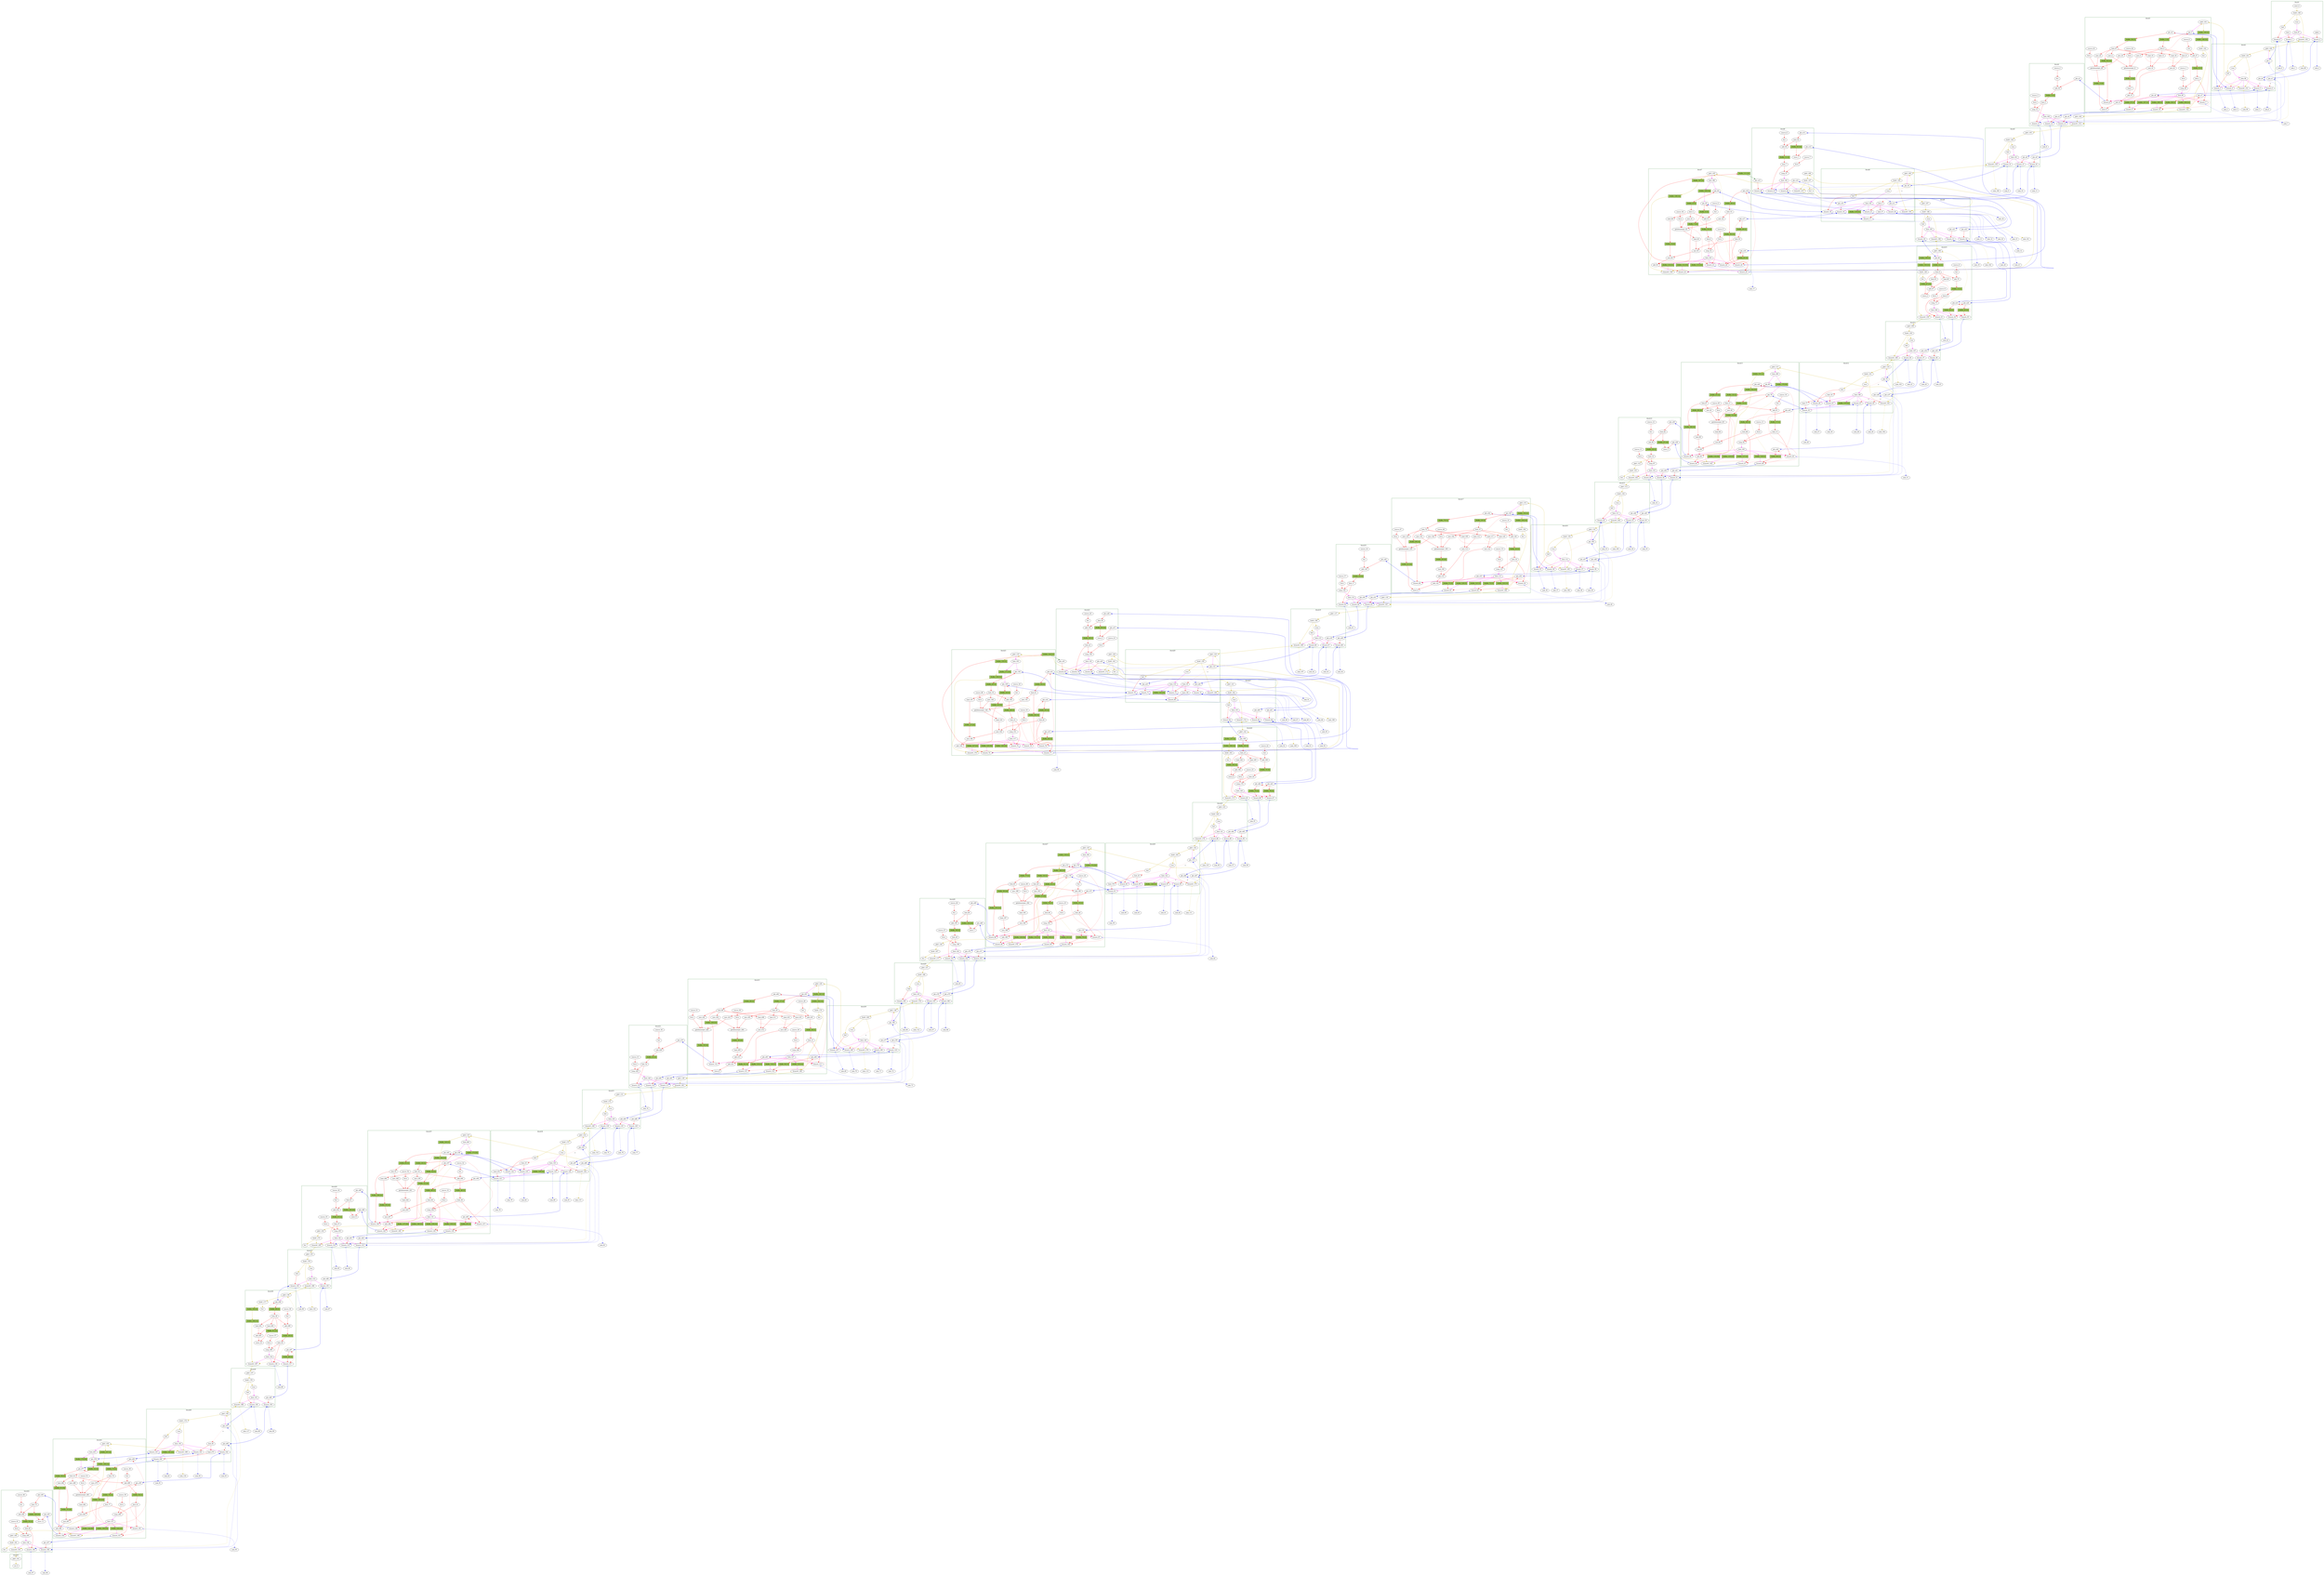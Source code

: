 // Number of blocks: 1133
// Number of channels: 1772
Digraph G {

  // Blocks
subgraph cluster_1 {
color = "darkgreen"
label = "block1"
  alpha [type=Entry, in="in1:32", out="out1:32", bbID = 1,  shape=oval];
  beta [type=Entry, in="in1:32", out="out1:32", bbID = 1,  shape=oval];
  brCst_block1 [type=Constant, in="in1:1", out="out1:1", bbID = 1, value="0x1", label=true,  shape=oval];
  cst_0 [type=Constant, in="in1:32", out="out1:32", bbID = 1, value="0x0", label="0x0",  shape=oval];
  branch_0 [type=Branch, in="in1:32 in2?:1", out="out1+:32 out2-:32", bbID = 1,  shape=oval];
  branch_1 [type=Branch, in="in1:32 in2?:1", out="out1+:32 out2-:32", bbID = 1,  shape=oval];
  branch_2 [type=Branch, in="in1:32 in2?:1", out="out1+:32 out2-:32", bbID = 1,  shape=oval];
  fork_97 [type=Fork, in="in1:1", out="out1:1 out2:1 out3:1 out4:1", bbID = 1,  shape=oval];
  start_0 [type=Entry, in="in1:0", out="out1:0", bbID = 1,  shape=oval];
  forkC_140 [type=Fork, in="in1:0", out="out1:0 out2:0 out3:0", bbID = 1,  shape=oval];
  branchC_150 [type=Branch, in="in1:0 in2?:1", out="out1+:0 out2-:0", bbID = 1,  shape=oval];
}
subgraph cluster_2 {
color = "darkgreen"
label = "block2"
  phi_1 [type=Mux, in="in1?:1 in2:32 in3:32", out="out1:32", delay=1.397, bbID = 2,  shape=oval];
  brCst_block2 [type=Constant, in="in1:1", out="out1:1", bbID = 2, value="0x1", label=true,  shape=oval];
  cst_1 [type=Constant, in="in1:32", out="out1:32", bbID = 2, value="0x0", label="0x0",  shape=oval];
  phi_n0 [type=Merge, in="in1:32 in2:32", out="out1:32", delay=1.397, bbID = 2,  shape=oval];
  phi_n1 [type=Merge, in="in1:32 in2:32", out="out1:32", delay=1.397, bbID = 2,  shape=oval];
  branch_3 [type=Branch, in="in1:32 in2?:1", out="out1+:32 out2-:32", bbID = 2,  shape=oval];
  branch_4 [type=Branch, in="in1:32 in2?:1", out="out1+:32 out2-:32", bbID = 2,  shape=oval];
  branch_5 [type=Branch, in="in1:32 in2?:1", out="out1+:32 out2-:32", bbID = 2,  shape=oval];
  branch_6 [type=Branch, in="in1:32 in2?:1", out="out1+:32 out2-:32", bbID = 2,  shape=oval];
  fork_98 [type=Fork, in="in1:1", out="out1:1 out2:1 out3:1 out4:1 out5:1", bbID = 2,  shape=oval];
  phiC_100 [type=CntrlMerge, in="in1:0 in2:0", out="out1:0 out2?:1", bbID = 2,  shape=oval];
  forkC_141 [type=Fork, in="in1:0", out="out1:0 out2:0 out3:0", bbID = 2,  shape=oval];
  branchC_151 [type=Branch, in="in1:0 in2?:1", out="out1+:0 out2-:0", bbID = 2,  shape=oval];
}
subgraph cluster_3 {
color = "darkgreen"
label = "block3"
  phi_3 [type=Mux, in="in1?:1 in2:32 in3:32", out="out1:32", delay=1.397, bbID = 3,  shape=oval];
  zext_4 [type=Operator, in="in1:32", out="out1:32", op = "zext_op", bbID = 3,  shape=oval];
  zext_5 [type=Operator, in="in1:32", out="out1:32", op = "zext_op", bbID = 3,  shape=oval];
  getelementptr_6 [type=Operator, in="in1:32 in2:32 in3:32", out="out1:32", op = "getelementptr_op", delay=3.792, constants=1, bbID = 3,  shape=oval];
  load_7 [type=Operator, in="in1:32 in2:32", out="out1:32 out2:32", op = "mc_load_op", delay=1.412, latency=2, bbID = 3, portID = 0, offset = 0,  shape=oval];
  load_10 [type=Operator, in="in1:32 in2:32", out="out1:32 out2:32", op = "mc_load_op", delay=1.412, latency=2, bbID = 3, portID = 0, offset = 0,  shape=oval];
  load_13 [type=Operator, in="in1:32 in2:32", out="out1:32 out2:32", op = "mc_load_op", delay=1.412, latency=2, bbID = 3, portID = 0, offset = 0,  shape=oval];
  mul_14 [type=Operator, in="in1:32 in2:32", out="out1:32", op = "mul_op", latency=4, bbID = 3,  shape=oval];
  add_15 [type=Operator, in="in1:32 in2:32", out="out1:32", op = "add_op", delay=2.287, bbID = 3,  shape=oval];
  load_18 [type=Operator, in="in1:32 in2:32", out="out1:32 out2:32", op = "mc_load_op", delay=1.412, latency=2, bbID = 3, portID = 0, offset = 0,  shape=oval];
  load_21 [type=Operator, in="in1:32 in2:32", out="out1:32 out2:32", op = "mc_load_op", delay=1.412, latency=2, bbID = 3, portID = 0, offset = 0,  shape=oval];
  mul_22 [type=Operator, in="in1:32 in2:32", out="out1:32", op = "mul_op", latency=4, bbID = 3,  shape=oval];
  add_23 [type=Operator, in="in1:32 in2:32", out="out1:32", op = "add_op", delay=2.287, bbID = 3,  shape=oval];
  zext_24 [type=Operator, in="in1:32", out="out1:32", op = "zext_op", bbID = 3,  shape=oval];
  zext_25 [type=Operator, in="in1:32", out="out1:32", op = "zext_op", bbID = 3,  shape=oval];
  getelementptr_26 [type=Operator, in="in1:32 in2:32 in3:32", out="out1:32", op = "getelementptr_op", delay=3.792, constants=1, bbID = 3,  shape=oval];
  store_0 [type=Operator, in="in1:32 in2:32", out="out1:32 out2:32", op = "mc_store_op", delay=0.672, bbID = 3, portID = 0, offset = 0,  shape=oval];
  cst_2 [type=Constant, in="in1:32", out="out1:32", bbID = 3, value="0x1", label="0x1",  shape=oval];
  add_27 [type=Operator, in="in1:32 in2:32", out="out1:32", op = "add_op", delay=2.287, bbID = 3,  shape=oval];
  cst_3 [type=Constant, in="in1:32", out="out1:32", bbID = 3, value="0x1e", label="0x1e",  shape=oval];
  icmp_28 [type=Operator, in="in1:32 in2:32", out="out1:1", op = "icmp_ult_op", delay=1.907, bbID = 3,  shape=oval];
  cst_63 [type=Constant, in="in1:32", out="out1:32", bbID = 3, value="0x1e", label="0x1e",  shape=oval];
  cst_64 [type=Constant, in="in1:32", out="out1:32", bbID = 3, value="0x1e", label="0x1e",  shape=oval];
  phi_n5 [type=Merge, in="in1:32 in2:32", out="out1:32", delay=1.397, bbID = 3,  shape=oval];
  phi_n6 [type=Merge, in="in1:32 in2:32", out="out1:32", delay=1.397, bbID = 3,  shape=oval];
  phi_n7 [type=Merge, in="in1:32 in2:32", out="out1:32", delay=1.397, bbID = 3,  shape=oval];
  fork_0 [type=Fork, in="in1:32", out="out1:32 out2:32 out3:32 out4:32 out5:32 out6:32 out7:32", bbID = 3,  shape=oval];
  fork_1 [type=Fork, in="in1:32", out="out1:32 out2:32", bbID = 3,  shape=oval];
  fork_47 [type=Fork, in="in1:32", out="out1:32 out2:32 out3:32 out4:32 out5:32 out6:32 out7:32", bbID = 3,  shape=oval];
  branch_7 [type=Branch, in="in1:32 in2?:1", out="out1+:32 out2-:32", bbID = 3,  shape=oval];
  branch_8 [type=Branch, in="in1:32 in2?:1", out="out1+:32 out2-:32", bbID = 3,  shape=oval];
  branch_9 [type=Branch, in="in1:32 in2?:1", out="out1+:32 out2-:32", bbID = 3,  shape=oval];
  branch_10 [type=Branch, in="in1:32 in2?:1", out="out1+:32 out2-:32", bbID = 3,  shape=oval];
  fork_99 [type=Fork, in="in1:1", out="out1:1 out2:1 out3:1 out4:1 out5:1", bbID = 3,  shape=oval];
  cst_75 [type=Constant, in="in1:32", out="out1:32", bbID = 3, value="0x1", label="0x1",  shape=oval];
  phiC_101 [type=CntrlMerge, in="in1:0 in2:0", out="out1:0 out2?:1", bbID = 3,  shape=oval];
  forkC_142 [type=Fork, in="in1:0", out="out1:0 out2:0", bbID = 3,  shape=oval];
  branchC_152 [type=Branch, in="in1:0 in2?:1", out="out1+:0 out2-:0", bbID = 3,  shape=oval];
  source_0 [type=Source, out="out1:32", bbID = 3,  shape=oval];
  source_1 [type=Source, out="out1:32", bbID = 3,  shape=oval];
  source_42 [type=Source, out="out1:32", bbID = 3,  shape=oval];
  source_43 [type=Source, out="out1:32", bbID = 3,  shape=oval];
  _Buffer_1 [type=Buffer, in="in1:32", out="out1:32", bbID = 3, slots=1, transparent=false, label="_Buffer_1 [1]",  shape=box, style=filled, fillcolor=darkolivegreen3, height = 0.4];
  _Buffer_2 [type=Buffer, in="in1:32", out="out1:32", bbID = 3, slots=2, transparent=true, label="_Buffer_2 [2t]",  shape=box, style=filled, fillcolor=darkolivegreen3, height = 0.4];
  _Buffer_3 [type=Buffer, in="in1:32", out="out1:32", bbID = 3, slots=3, transparent=true, label="_Buffer_3 [3t]",  shape=box, style=filled, fillcolor=darkolivegreen3, height = 0.4];
  _Buffer_4 [type=Buffer, in="in1:32", out="out1:32", bbID = 3, slots=1, transparent=false, label="_Buffer_4 [1]",  shape=box, style=filled, fillcolor=darkolivegreen3, height = 0.4];
  _Buffer_56 [type=Buffer, in="in1:32", out="out1:32", bbID = 3, slots=1, transparent=false, label="_Buffer_56 [1]",  shape=box, style=filled, fillcolor=darkolivegreen3, height = 0.4];
  _Buffer_57 [type=Buffer, in="in1:32", out="out1:32", bbID = 3, slots=1, transparent=false, label="_Buffer_57 [1]",  shape=box, style=filled, fillcolor=darkolivegreen3, height = 0.4];
  _Buffer_58 [type=Buffer, in="in1:32", out="out1:32", bbID = 3, slots=1, transparent=false, label="_Buffer_58 [1]",  shape=box, style=filled, fillcolor=darkolivegreen3, height = 0.4];
  _Buffer_92 [type=Buffer, in="in1:32", out="out1:32", bbID = 3, slots=1, transparent=true, label="_Buffer_92 [1t]",  shape=box, style=filled, fillcolor=darkolivegreen3, height = 0.4];
  _Buffer_107 [type=Buffer, in="in1:1", out="out1:1", bbID = 3, slots=1, transparent=false, label="_Buffer_107 [1]",  shape=box, style=filled, fillcolor=darkolivegreen3, height = 0.4];
  _Buffer_108 [type=Buffer, in="in1:1", out="out1:1", bbID = 3, slots=1, transparent=false, label="_Buffer_108 [1]",  shape=box, style=filled, fillcolor=darkolivegreen3, height = 0.4];
  _Buffer_109 [type=Buffer, in="in1:1", out="out1:1", bbID = 3, slots=1, transparent=true, label="_Buffer_109 [1t]",  shape=box, style=filled, fillcolor=darkolivegreen3, height = 0.4];
  _Buffer_145 [type=Buffer, in="in1:0", out="out1:0", bbID = 3, slots=1, transparent=false, label="_Buffer_145 [1]",  shape=box, style=filled, fillcolor=darkolivegreen3, height = 0.4];
  _Buffer_146 [type=Buffer, in="in1:0", out="out1:0", bbID = 3, slots=1, transparent=true, label="_Buffer_146 [1t]",  shape=box, style=filled, fillcolor=darkolivegreen3, height = 0.4];
}
subgraph cluster_4 {
color = "darkgreen"
label = "block4"
  cst_4 [type=Constant, in="in1:32", out="out1:32", bbID = 4, value="0x1", label="0x1",  shape=oval];
  add_30 [type=Operator, in="in1:32 in2:32", out="out1:32", op = "add_op", delay=2.287, bbID = 4,  shape=oval];
  cst_5 [type=Constant, in="in1:32", out="out1:32", bbID = 4, value="0x1e", label="0x1e",  shape=oval];
  icmp_31 [type=Operator, in="in1:32 in2:32", out="out1:1", op = "icmp_ult_op", delay=1.907, bbID = 4,  shape=oval];
  phi_n2 [type=Merge, in="in1:32", out="out1:32", bbID = 4,  shape=oval];
  phi_n3 [type=Merge, in="in1:32", out="out1:32", bbID = 4,  shape=oval];
  phi_n4 [type=Merge, in="in1:32", out="out1:32", bbID = 4,  shape=oval];
  fork_2 [type=Fork, in="in1:32", out="out1:32 out2:32", bbID = 4,  shape=oval];
  branch_11 [type=Branch, in="in1:32 in2?:1", out="out1+:32 out2-:32", bbID = 4,  shape=oval];
  branch_12 [type=Branch, in="in1:32 in2?:1", out="out1+:32 out2-:32", bbID = 4,  shape=oval];
  branch_13 [type=Branch, in="in1:32 in2?:1", out="out1+:32 out2-:32", bbID = 4,  shape=oval];
  fork_100 [type=Fork, in="in1:1", out="out1:1 out2:1 out3:1 out4:1", bbID = 4,  shape=oval];
  phiC_102 [type=Merge, in="in1:0", out="out1:0", bbID = 4,  shape=oval];
  branchC_153 [type=Branch, in="in1:0 in2?:1", out="out1+:0 out2-:0", bbID = 4,  shape=oval];
  source_2 [type=Source, out="out1:32", bbID = 4,  shape=oval];
  source_3 [type=Source, out="out1:32", bbID = 4,  shape=oval];
  _Buffer_5 [type=Buffer, in="in1:32", out="out1:32", bbID = 4, slots=1, transparent=false, label="_Buffer_5 [1]",  shape=box, style=filled, fillcolor=darkolivegreen3, height = 0.4];
}
subgraph cluster_5 {
color = "darkgreen"
label = "block5"
  brCst_block5 [type=Constant, in="in1:1", out="out1:1", bbID = 5, value="0x1", label=true,  shape=oval];
  cst_6 [type=Constant, in="in1:32", out="out1:32", bbID = 5, value="0x0", label="0x0",  shape=oval];
  phi_n8 [type=Merge, in="in1:32", out="out1:32", bbID = 5,  shape=oval];
  phi_n9 [type=Merge, in="in1:32", out="out1:32", bbID = 5,  shape=oval];
  branch_14 [type=Branch, in="in1:32 in2?:1", out="out1+:32 out2-:32", bbID = 5,  shape=oval];
  branch_15 [type=Branch, in="in1:32 in2?:1", out="out1+:32 out2-:32", bbID = 5,  shape=oval];
  branch_16 [type=Branch, in="in1:32 in2?:1", out="out1+:32 out2-:32", bbID = 5,  shape=oval];
  fork_101 [type=Fork, in="in1:1", out="out1:1 out2:1 out3:1 out4:1", bbID = 5,  shape=oval];
  phiC_103 [type=Merge, in="in1:0", out="out1:0", bbID = 5,  shape=oval];
  forkC_144 [type=Fork, in="in1:0", out="out1:0 out2:0 out3:0", bbID = 5,  shape=oval];
  branchC_154 [type=Branch, in="in1:0 in2?:1", out="out1+:0 out2-:0", bbID = 5,  shape=oval];
}
subgraph cluster_6 {
color = "darkgreen"
label = "block6"
  phi_34 [type=Mux, in="in1?:1 in2:32 in3:32", out="out1:32", delay=1.397, bbID = 6,  shape=oval];
  load_37 [type=Operator, in="in1:32 in2:32", out="out1:32 out2:32", op = "mc_load_op", delay=1.412, latency=2, bbID = 6, portID = 0, offset = 0,  shape=oval];
  brCst_block6 [type=Constant, in="in1:1", out="out1:1", bbID = 6, value="0x1", label=true,  shape=oval];
  cst_7 [type=Constant, in="in1:32", out="out1:32", bbID = 6, value="0x0", label="0x0",  shape=oval];
  phi_n10 [type=Merge, in="in1:32 in2:32", out="out1:32", delay=1.397, bbID = 6,  shape=oval];
  phi_n11 [type=Merge, in="in1:32 in2:32", out="out1:32", delay=1.397, bbID = 6,  shape=oval];
  fork_3 [type=Fork, in="in1:32", out="out1:32 out2:32", bbID = 6,  shape=oval];
  branch_17 [type=Branch, in="in1:32 in2?:1", out="out1+:32 out2-:32", bbID = 6,  shape=oval];
  branch_18 [type=Branch, in="in1:32 in2?:1", out="out1+:32 out2-:32", bbID = 6,  shape=oval];
  branch_19 [type=Branch, in="in1:32 in2?:1", out="out1+:32 out2-:32", bbID = 6,  shape=oval];
  branch_20 [type=Branch, in="in1:32 in2?:1", out="out1+:32 out2-:32", bbID = 6,  shape=oval];
  branch_21 [type=Branch, in="in1:32 in2?:1", out="out1+:32 out2-:32", bbID = 6,  shape=oval];
  fork_102 [type=Fork, in="in1:32", out="out1:32 out2:32 out3:32 out4:32 out5:32 out6:32 out7:32", bbID = 6,  shape=oval];
  phiC_104 [type=CntrlMerge, in="in1:0 in2:0", out="out1:0 out2?:1", bbID = 6,  shape=oval];
  forkC_145 [type=Fork, in="in1:0", out="out1:0 out2:0 out3:0", bbID = 6,  shape=oval];
  branchC_155 [type=Branch, in="in1:0 in2?:1", out="out1+:0 out2-:0", bbID = 6,  shape=oval];
  _Buffer_110 [type=Buffer, in="in1:1", out="out1:1", bbID = 6, slots=1, transparent=true, label="_Buffer_110 [1t]",  shape=box, style=filled, fillcolor=darkolivegreen3, height = 0.4];
}
subgraph cluster_7 {
color = "darkgreen"
label = "block7"
  phi_39 [type=Mux, in="in1?:1 in2:32 in3:32", out="out1:32", delay=1.397, bbID = 7,  shape=oval];
  phi_40 [type=Mux, in="in1?:1 in2:32 in3:32", out="out1:32", delay=1.397, bbID = 7,  shape=oval];
  zext_41 [type=Operator, in="in1:32", out="out1:32", op = "zext_op", bbID = 7,  shape=oval];
  zext_42 [type=Operator, in="in1:32", out="out1:32", op = "zext_op", bbID = 7,  shape=oval];
  getelementptr_43 [type=Operator, in="in1:32 in2:32 in3:32", out="out1:32", op = "getelementptr_op", delay=3.792, constants=1, bbID = 7,  shape=oval];
  load_44 [type=Operator, in="in1:32 in2:32", out="out1:32 out2:32", op = "mc_load_op", delay=1.412, latency=2, bbID = 7, portID = 1, offset = 0,  shape=oval];
  mul_45 [type=Operator, in="in1:32 in2:32", out="out1:32", op = "mul_op", latency=4, bbID = 7,  shape=oval];
  load_48 [type=Operator, in="in1:32 in2:32", out="out1:32 out2:32", op = "mc_load_op", delay=1.412, latency=2, bbID = 7, portID = 0, offset = 0,  shape=oval];
  mul_49 [type=Operator, in="in1:32 in2:32", out="out1:32", op = "mul_op", latency=4, bbID = 7,  shape=oval];
  add_50 [type=Operator, in="in1:32 in2:32", out="out1:32", op = "add_op", delay=2.287, bbID = 7,  shape=oval];
  cst_8 [type=Constant, in="in1:32", out="out1:32", bbID = 7, value="0x1", label="0x1",  shape=oval];
  add_51 [type=Operator, in="in1:32 in2:32", out="out1:32", op = "add_op", delay=2.287, bbID = 7,  shape=oval];
  cst_9 [type=Constant, in="in1:32", out="out1:32", bbID = 7, value="0x1e", label="0x1e",  shape=oval];
  icmp_52 [type=Operator, in="in1:32 in2:32", out="out1:1", op = "icmp_ult_op", delay=1.907, bbID = 7,  shape=oval];
  cst_65 [type=Constant, in="in1:32", out="out1:32", bbID = 7, value="0x1e", label="0x1e",  shape=oval];
  phi_n16 [type=Merge, in="in1:32 in2:32", out="out1:32", delay=1.397, bbID = 7,  shape=oval];
  phi_n17 [type=Merge, in="in1:32 in2:32", out="out1:32", delay=1.397, bbID = 7,  shape=oval];
  phi_n18 [type=Merge, in="in1:32 in2:32", out="out1:32", delay=1.397, bbID = 7,  shape=oval];
  fork_4 [type=Fork, in="in1:32", out="out1:32 out2:32 out3:32", bbID = 7,  shape=oval];
  fork_6 [type=Fork, in="in1:32", out="out1:32 out2:32", bbID = 7,  shape=oval];
  fork_53 [type=Fork, in="in1:32", out="out1:32 out2:32", bbID = 7,  shape=oval];
  fork_54 [type=Fork, in="in1:32", out="out1:32 out2:32", bbID = 7,  shape=oval];
  branch_22 [type=Branch, in="in1:32 in2?:1", out="out1+:32 out2-:32", bbID = 7,  shape=oval];
  branch_23 [type=Branch, in="in1:32 in2?:1", out="out1+:32 out2-:32", bbID = 7,  shape=oval];
  branch_24 [type=Branch, in="in1:32 in2?:1", out="out1+:32 out2-:32", bbID = 7,  shape=oval];
  branch_25 [type=Branch, in="in1:32 in2?:1", out="out1+:32 out2-:32", bbID = 7,  shape=oval];
  branch_26 [type=Branch, in="in1:32 in2?:1", out="out1+:32 out2-:32", bbID = 7,  shape=oval];
  fork_103 [type=Fork, in="in1:32", out="out1:32 out2:32 out3:32 out4:32 out5:32 out6:32 out7:32", bbID = 7,  shape=oval];
  phiC_105 [type=CntrlMerge, in="in1:0 in2:0", out="out1:0 out2?:1", bbID = 7,  shape=oval];
  branchC_156 [type=Branch, in="in1:0 in2?:1", out="out1+:0 out2-:0", bbID = 7,  shape=oval];
  source_4 [type=Source, out="out1:32", bbID = 7,  shape=oval];
  source_5 [type=Source, out="out1:32", bbID = 7,  shape=oval];
  source_44 [type=Source, out="out1:32", bbID = 7,  shape=oval];
  fork_186 [type=Fork, in="in1:1", out="out1:1 out2:1", bbID = 7,  shape=oval];
  _Buffer_6 [type=Buffer, in="in1:32", out="out1:32", bbID = 7, slots=1, transparent=false, label="_Buffer_6 [1]",  shape=box, style=filled, fillcolor=darkolivegreen3, height = 0.4];
  _Buffer_7 [type=Buffer, in="in1:32", out="out1:32", bbID = 7, slots=3, transparent=true, label="_Buffer_7 [3t]",  shape=box, style=filled, fillcolor=darkolivegreen3, height = 0.4];
  _Buffer_8 [type=Buffer, in="in1:32", out="out1:32", bbID = 7, slots=1, transparent=false, label="_Buffer_8 [1]",  shape=box, style=filled, fillcolor=darkolivegreen3, height = 0.4];
  _Buffer_9 [type=Buffer, in="in1:32", out="out1:32", bbID = 7, slots=2, transparent=true, label="_Buffer_9 [2t]",  shape=box, style=filled, fillcolor=darkolivegreen3, height = 0.4];
  _Buffer_10 [type=Buffer, in="in1:32", out="out1:32", bbID = 7, slots=1, transparent=false, label="_Buffer_10 [1]",  shape=box, style=filled, fillcolor=darkolivegreen3, height = 0.4];
  _Buffer_59 [type=Buffer, in="in1:32", out="out1:32", bbID = 7, slots=1, transparent=false, label="_Buffer_59 [1]",  shape=box, style=filled, fillcolor=darkolivegreen3, height = 0.4];
  _Buffer_60 [type=Buffer, in="in1:32", out="out1:32", bbID = 7, slots=1, transparent=false, label="_Buffer_60 [1]",  shape=box, style=filled, fillcolor=darkolivegreen3, height = 0.4];
  _Buffer_61 [type=Buffer, in="in1:32", out="out1:32", bbID = 7, slots=1, transparent=false, label="_Buffer_61 [1]",  shape=box, style=filled, fillcolor=darkolivegreen3, height = 0.4];
  _Buffer_94 [type=Buffer, in="in1:32", out="out1:32", bbID = 7, slots=1, transparent=true, label="_Buffer_94 [1t]",  shape=box, style=filled, fillcolor=darkolivegreen3, height = 0.4];
  _Buffer_111 [type=Buffer, in="in1:32", out="out1:32", bbID = 7, slots=1, transparent=true, label="_Buffer_111 [1t]",  shape=box, style=filled, fillcolor=darkolivegreen3, height = 0.4];
  _Buffer_112 [type=Buffer, in="in1:1", out="out1:1", bbID = 7, slots=1, transparent=true, label="_Buffer_112 [5t]",  shape=box, style=filled, fillcolor=darkolivegreen3, height = 0.4];
  _Buffer_113 [type=Buffer, in="in1:1", out="out1:1", bbID = 7, slots=1, transparent=true, label="_Buffer_113 [1t]",  shape=box, style=filled, fillcolor=darkolivegreen3, height = 0.4];
  _Buffer_114 [type=Buffer, in="in1:1", out="out1:1", bbID = 7, slots=1, transparent=true, label="_Buffer_114 [1t]",  shape=box, style=filled, fillcolor=darkolivegreen3, height = 0.4];
  _Buffer_147 [type=Buffer, in="in1:0", out="out1:0", bbID = 7, slots=1, transparent=false, label="_Buffer_147 [1]",  shape=box, style=filled, fillcolor=darkolivegreen3, height = 0.4];
  _Buffer_148 [type=Buffer, in="in1:0", out="out1:0", bbID = 7, slots=1, transparent=true, label="_Buffer_148 [1t]",  shape=box, style=filled, fillcolor=darkolivegreen3, height = 0.4];
  _Buffer_169 [type=Buffer, in="in1:1", out="out1:1", bbID = 7, slots=1, transparent=true, label="_Buffer_169 [5t]",  shape=box, style=filled, fillcolor=darkolivegreen3, height = 0.4];
}
subgraph cluster_8 {
color = "darkgreen"
label = "block8"
  store_1 [type=Operator, in="in1:32 in2:32", out="out1:32 out2:32", op = "mc_store_op", delay=0.672, bbID = 8, portID = 0, offset = 0,  shape=oval];
  cst_10 [type=Constant, in="in1:32", out="out1:32", bbID = 8, value="0x1", label="0x1",  shape=oval];
  add_56 [type=Operator, in="in1:32 in2:32", out="out1:32", op = "add_op", delay=2.287, bbID = 8,  shape=oval];
  cst_11 [type=Constant, in="in1:32", out="out1:32", bbID = 8, value="0x1e", label="0x1e",  shape=oval];
  icmp_57 [type=Operator, in="in1:32 in2:32", out="out1:1", op = "icmp_ult_op", delay=1.907, bbID = 8,  shape=oval];
  phi_n12 [type=Merge, in="in1:32", out="out1:32", bbID = 8,  shape=oval];
  phi_n13 [type=Merge, in="in1:32", out="out1:32", bbID = 8,  shape=oval];
  phi_n14 [type=Merge, in="in1:32", out="out1:32", bbID = 8,  shape=oval];
  phi_n15 [type=Merge, in="in1:32", out="out1:32", bbID = 8,  shape=oval];
  fork_7 [type=Fork, in="in1:32", out="out1:32 out2:32", bbID = 8,  shape=oval];
  fork_50 [type=Fork, in="in1:32", out="out1:32 out2:32", bbID = 8,  shape=oval];
  branch_27 [type=Branch, in="in1:32 in2?:1", out="out1+:32 out2-:32", bbID = 8,  shape=oval];
  branch_28 [type=Branch, in="in1:32 in2?:1", out="out1+:32 out2-:32", bbID = 8,  shape=oval];
  branch_29 [type=Branch, in="in1:32 in2?:1", out="out1+:32 out2-:32", bbID = 8,  shape=oval];
  fork_104 [type=Fork, in="in1:1", out="out1:1 out2:1 out3:1 out4:1", bbID = 8,  shape=oval];
  cst_76 [type=Constant, in="in1:32", out="out1:32", bbID = 8, value="0x1", label="0x1",  shape=oval];
  phiC_106 [type=Merge, in="in1:0", out="out1:0", bbID = 8,  shape=oval];
  forkC_147 [type=Fork, in="in1:0", out="out1:0 out2:0", bbID = 8,  shape=oval];
  branchC_157 [type=Branch, in="in1:0 in2?:1", out="out1+:0 out2-:0", bbID = 8,  shape=oval];
  source_6 [type=Source, out="out1:32", bbID = 8,  shape=oval];
  source_7 [type=Source, out="out1:32", bbID = 8,  shape=oval];
  _Buffer_11 [type=Buffer, in="in1:32", out="out1:32", bbID = 8, slots=1, transparent=false, label="_Buffer_11 [1]",  shape=box, style=filled, fillcolor=darkolivegreen3, height = 0.4];
  _Buffer_93 [type=Buffer, in="in1:32", out="out1:32", bbID = 8, slots=3, transparent=true, label="_Buffer_93 [3t]",  shape=box, style=filled, fillcolor=darkolivegreen3, height = 0.4];
}
subgraph cluster_9 {
color = "darkgreen"
label = "block9"
  brCst_block9 [type=Constant, in="in1:1", out="out1:1", bbID = 9, value="0x1", label=true,  shape=oval];
  cst_12 [type=Constant, in="in1:32", out="out1:32", bbID = 9, value="0x0", label="0x0",  shape=oval];
  phi_n21 [type=Merge, in="in1:32", out="out1:32", bbID = 9,  shape=oval];
  phi_n22 [type=Merge, in="in1:32", out="out1:32", bbID = 9,  shape=oval];
  branch_30 [type=Branch, in="in1:32 in2?:1", out="out1+:32 out2-:32", bbID = 9,  shape=oval];
  branch_31 [type=Branch, in="in1:32 in2?:1", out="out1+:32 out2-:32", bbID = 9,  shape=oval];
  branch_32 [type=Branch, in="in1:32 in2?:1", out="out1+:32 out2-:32", bbID = 9,  shape=oval];
  fork_105 [type=Fork, in="in1:1", out="out1:1 out2:1 out3:1 out4:1", bbID = 9,  shape=oval];
  phiC_107 [type=Merge, in="in1:0", out="out1:0", bbID = 9,  shape=oval];
  forkC_148 [type=Fork, in="in1:0", out="out1:0 out2:0 out3:0", bbID = 9,  shape=oval];
  branchC_158 [type=Branch, in="in1:0 in2?:1", out="out1+:0 out2-:0", bbID = 9,  shape=oval];
}
subgraph cluster_10 {
color = "darkgreen"
label = "block10"
  phi_60 [type=Mux, in="in1?:1 in2:32 in3:32", out="out1:32", delay=1.397, bbID = 10,  shape=oval];
  load_63 [type=Operator, in="in1:32 in2:32", out="out1:32 out2:32", op = "mc_load_op", delay=1.412, latency=2, bbID = 10, portID = 1, offset = 0,  shape=oval];
  load_66 [type=Operator, in="in1:32 in2:32", out="out1:32 out2:32", op = "mc_load_op", delay=1.412, latency=2, bbID = 10, portID = 0, offset = 0,  shape=oval];
  add_67 [type=Operator, in="in1:32 in2:32", out="out1:32", op = "add_op", delay=2.287, bbID = 10,  shape=oval];
  store_2 [type=Operator, in="in1:32 in2:32", out="out1:32 out2:32", op = "mc_store_op", delay=0.672, bbID = 10, portID = 1, offset = 0,  shape=oval];
  cst_13 [type=Constant, in="in1:32", out="out1:32", bbID = 10, value="0x1", label="0x1",  shape=oval];
  add_70 [type=Operator, in="in1:32 in2:32", out="out1:32", op = "add_op", delay=2.287, bbID = 10,  shape=oval];
  cst_14 [type=Constant, in="in1:32", out="out1:32", bbID = 10, value="0x1e", label="0x1e",  shape=oval];
  icmp_71 [type=Operator, in="in1:32 in2:32", out="out1:1", op = "icmp_ult_op", delay=1.907, bbID = 10,  shape=oval];
  phi_n23 [type=Merge, in="in1:32 in2:32", out="out1:32", delay=1.397, bbID = 10,  shape=oval];
  phi_n24 [type=Merge, in="in1:32 in2:32", out="out1:32", delay=1.397, bbID = 10,  shape=oval];
  fork_8 [type=Fork, in="in1:32", out="out1:32 out2:32 out3:32 out4:32", bbID = 10,  shape=oval];
  fork_9 [type=Fork, in="in1:32", out="out1:32 out2:32", bbID = 10,  shape=oval];
  branch_33 [type=Branch, in="in1:32 in2?:1", out="out1+:32 out2-:32", bbID = 10,  shape=oval];
  branch_34 [type=Branch, in="in1:32 in2?:1", out="out1+:32 out2-:32", bbID = 10,  shape=oval];
  branch_35 [type=Branch, in="in1:32 in2?:1", out="out1+:32 out2-:32", bbID = 10,  shape=oval];
  fork_106 [type=Fork, in="in1:1", out="out1:1 out2:1 out3:1 out4:1", bbID = 10,  shape=oval];
  cst_77 [type=Constant, in="in1:32", out="out1:32", bbID = 10, value="0x1", label="0x1",  shape=oval];
  phiC_108 [type=CntrlMerge, in="in1:0 in2:0", out="out1:0 out2?:1", bbID = 10,  shape=oval];
  forkC_149 [type=Fork, in="in1:0", out="out1:0 out2:0", bbID = 10,  shape=oval];
  branchC_159 [type=Branch, in="in1:0 in2?:1", out="out1+:0 out2-:0", bbID = 10,  shape=oval];
  source_8 [type=Source, out="out1:32", bbID = 10,  shape=oval];
  source_9 [type=Source, out="out1:32", bbID = 10,  shape=oval];
  _Buffer_12 [type=Buffer, in="in1:32", out="out1:32", bbID = 10, slots=1, transparent=false, label="_Buffer_12 [1]",  shape=box, style=filled, fillcolor=darkolivegreen3, height = 0.4];
  _Buffer_13 [type=Buffer, in="in1:32", out="out1:32", bbID = 10, slots=1, transparent=false, label="_Buffer_13 [1]",  shape=box, style=filled, fillcolor=darkolivegreen3, height = 0.4];
  _Buffer_62 [type=Buffer, in="in1:32", out="out1:32", bbID = 10, slots=1, transparent=false, label="_Buffer_62 [1]",  shape=box, style=filled, fillcolor=darkolivegreen3, height = 0.4];
  _Buffer_63 [type=Buffer, in="in1:32", out="out1:32", bbID = 10, slots=1, transparent=false, label="_Buffer_63 [1]",  shape=box, style=filled, fillcolor=darkolivegreen3, height = 0.4];
  _Buffer_87 [type=Buffer, in="in1:32", out="out1:32", bbID = 10, slots=1, transparent=true, label="_Buffer_87 [1t]",  shape=box, style=filled, fillcolor=darkolivegreen3, height = 0.4];
  _Buffer_149 [type=Buffer, in="in1:0", out="out1:0", bbID = 10, slots=1, transparent=false, label="_Buffer_149 [1]",  shape=box, style=filled, fillcolor=darkolivegreen3, height = 0.4];
  _Buffer_150 [type=Buffer, in="in1:0", out="out1:0", bbID = 10, slots=1, transparent=true, label="_Buffer_150 [1t]",  shape=box, style=filled, fillcolor=darkolivegreen3, height = 0.4];
}
subgraph cluster_11 {
color = "darkgreen"
label = "block11"
  brCst_block11 [type=Constant, in="in1:1", out="out1:1", bbID = 11, value="0x1", label=true,  shape=oval];
  cst_15 [type=Constant, in="in1:32", out="out1:32", bbID = 11, value="0x0", label="0x0",  shape=oval];
  phi_n34 [type=Merge, in="in1:32", out="out1:32", bbID = 11,  shape=oval];
  phi_n35 [type=Merge, in="in1:32", out="out1:32", bbID = 11,  shape=oval];
  branch_36 [type=Branch, in="in1:32 in2?:1", out="out1+:32 out2-:32", bbID = 11,  shape=oval];
  branch_37 [type=Branch, in="in1:32 in2?:1", out="out1+:32 out2-:32", bbID = 11,  shape=oval];
  branch_38 [type=Branch, in="in1:32 in2?:1", out="out1+:32 out2-:32", bbID = 11,  shape=oval];
  fork_107 [type=Fork, in="in1:1", out="out1:1 out2:1 out3:1 out4:1", bbID = 11,  shape=oval];
  phiC_109 [type=Merge, in="in1:0", out="out1:0", bbID = 11,  shape=oval];
  forkC_150 [type=Fork, in="in1:0", out="out1:0 out2:0 out3:0", bbID = 11,  shape=oval];
  branchC_160 [type=Branch, in="in1:0 in2?:1", out="out1+:0 out2-:0", bbID = 11,  shape=oval];
}
subgraph cluster_12 {
color = "darkgreen"
label = "block12"
  phi_74 [type=Mux, in="in1?:1 in2:32 in3:32", out="out1:32", delay=1.397, bbID = 12,  shape=oval];
  load_77 [type=Operator, in="in1:32 in2:32", out="out1:32 out2:32", op = "mc_load_op", delay=1.412, latency=2, bbID = 12, portID = 0, offset = 0,  shape=oval];
  brCst_block12 [type=Constant, in="in1:1", out="out1:1", bbID = 12, value="0x1", label=true,  shape=oval];
  cst_16 [type=Constant, in="in1:32", out="out1:32", bbID = 12, value="0x0", label="0x0",  shape=oval];
  phi_n36 [type=Merge, in="in1:32 in2:32", out="out1:32", delay=1.397, bbID = 12,  shape=oval];
  phi_n37 [type=Merge, in="in1:32 in2:32", out="out1:32", delay=1.397, bbID = 12,  shape=oval];
  fork_10 [type=Fork, in="in1:32", out="out1:32 out2:32", bbID = 12,  shape=oval];
  branch_39 [type=Branch, in="in1:32 in2?:1", out="out1+:32 out2-:32", bbID = 12,  shape=oval];
  branch_40 [type=Branch, in="in1:32 in2?:1", out="out1+:32 out2-:32", bbID = 12,  shape=oval];
  branch_41 [type=Branch, in="in1:32 in2?:1", out="out1+:32 out2-:32", bbID = 12,  shape=oval];
  branch_42 [type=Branch, in="in1:32 in2?:1", out="out1+:32 out2-:32", bbID = 12,  shape=oval];
  branch_43 [type=Branch, in="in1:32 in2?:1", out="out1+:32 out2-:32", bbID = 12,  shape=oval];
  fork_108 [type=Fork, in="in1:32", out="out1:32 out2:32 out3:32 out4:32 out5:32 out6:32 out7:32", bbID = 12,  shape=oval];
  phiC_110 [type=CntrlMerge, in="in1:0 in2:0", out="out1:0 out2?:1", bbID = 12,  shape=oval];
  forkC_151 [type=Fork, in="in1:0", out="out1:0 out2:0 out3:0", bbID = 12,  shape=oval];
  branchC_161 [type=Branch, in="in1:0 in2?:1", out="out1+:0 out2-:0", bbID = 12,  shape=oval];
  _Buffer_115 [type=Buffer, in="in1:1", out="out1:1", bbID = 12, slots=1, transparent=true, label="_Buffer_115 [1t]",  shape=box, style=filled, fillcolor=darkolivegreen3, height = 0.4];
}
subgraph cluster_13 {
color = "darkgreen"
label = "block13"
  phi_79 [type=Mux, in="in1?:1 in2:32 in3:32", out="out1:32", delay=1.397, bbID = 13,  shape=oval];
  phi_80 [type=Mux, in="in1?:1 in2:32 in3:32", out="out1:32", delay=1.397, bbID = 13,  shape=oval];
  zext_81 [type=Operator, in="in1:32", out="out1:32", op = "zext_op", bbID = 13,  shape=oval];
  zext_82 [type=Operator, in="in1:32", out="out1:32", op = "zext_op", bbID = 13,  shape=oval];
  getelementptr_83 [type=Operator, in="in1:32 in2:32 in3:32", out="out1:32", op = "getelementptr_op", delay=3.792, constants=1, bbID = 13,  shape=oval];
  load_84 [type=Operator, in="in1:32 in2:32", out="out1:32 out2:32", op = "mc_load_op", delay=1.412, latency=2, bbID = 13, portID = 2, offset = 0,  shape=oval];
  mul_85 [type=Operator, in="in1:32 in2:32", out="out1:32", op = "mul_op", latency=4, bbID = 13,  shape=oval];
  load_88 [type=Operator, in="in1:32 in2:32", out="out1:32 out2:32", op = "mc_load_op", delay=1.412, latency=2, bbID = 13, portID = 2, offset = 0,  shape=oval];
  mul_89 [type=Operator, in="in1:32 in2:32", out="out1:32", op = "mul_op", latency=4, bbID = 13,  shape=oval];
  add_90 [type=Operator, in="in1:32 in2:32", out="out1:32", op = "add_op", delay=2.287, bbID = 13,  shape=oval];
  cst_17 [type=Constant, in="in1:32", out="out1:32", bbID = 13, value="0x1", label="0x1",  shape=oval];
  add_91 [type=Operator, in="in1:32 in2:32", out="out1:32", op = "add_op", delay=2.287, bbID = 13,  shape=oval];
  cst_18 [type=Constant, in="in1:32", out="out1:32", bbID = 13, value="0x1e", label="0x1e",  shape=oval];
  icmp_92 [type=Operator, in="in1:32 in2:32", out="out1:1", op = "icmp_ult_op", delay=1.907, bbID = 13,  shape=oval];
  cst_66 [type=Constant, in="in1:32", out="out1:32", bbID = 13, value="0x1e", label="0x1e",  shape=oval];
  phi_n42 [type=Merge, in="in1:32 in2:32", out="out1:32", delay=1.397, bbID = 13,  shape=oval];
  phi_n43 [type=Merge, in="in1:32 in2:32", out="out1:32", delay=1.397, bbID = 13,  shape=oval];
  phi_n44 [type=Merge, in="in1:32 in2:32", out="out1:32", delay=1.397, bbID = 13,  shape=oval];
  fork_11 [type=Fork, in="in1:32", out="out1:32 out2:32 out3:32", bbID = 13,  shape=oval];
  fork_13 [type=Fork, in="in1:32", out="out1:32 out2:32", bbID = 13,  shape=oval];
  fork_67 [type=Fork, in="in1:32", out="out1:32 out2:32", bbID = 13,  shape=oval];
  fork_68 [type=Fork, in="in1:32", out="out1:32 out2:32", bbID = 13,  shape=oval];
  branch_44 [type=Branch, in="in1:32 in2?:1", out="out1+:32 out2-:32", bbID = 13,  shape=oval];
  branch_45 [type=Branch, in="in1:32 in2?:1", out="out1+:32 out2-:32", bbID = 13,  shape=oval];
  branch_46 [type=Branch, in="in1:32 in2?:1", out="out1+:32 out2-:32", bbID = 13,  shape=oval];
  branch_47 [type=Branch, in="in1:32 in2?:1", out="out1+:32 out2-:32", bbID = 13,  shape=oval];
  branch_48 [type=Branch, in="in1:32 in2?:1", out="out1+:32 out2-:32", bbID = 13,  shape=oval];
  fork_109 [type=Fork, in="in1:32", out="out1:32 out2:32 out3:32 out4:32 out5:32 out6:32 out7:32", bbID = 13,  shape=oval];
  phiC_111 [type=CntrlMerge, in="in1:0 in2:0", out="out1:0 out2?:1", bbID = 13,  shape=oval];
  branchC_162 [type=Branch, in="in1:0 in2?:1", out="out1+:0 out2-:0", bbID = 13,  shape=oval];
  source_10 [type=Source, out="out1:32", bbID = 13,  shape=oval];
  source_11 [type=Source, out="out1:32", bbID = 13,  shape=oval];
  source_45 [type=Source, out="out1:32", bbID = 13,  shape=oval];
  fork_189 [type=Fork, in="in1:1", out="out1:1 out2:1", bbID = 13,  shape=oval];
  _Buffer_14 [type=Buffer, in="in1:32", out="out1:32", bbID = 13, slots=1, transparent=false, label="_Buffer_14 [1]",  shape=box, style=filled, fillcolor=darkolivegreen3, height = 0.4];
  _Buffer_15 [type=Buffer, in="in1:32", out="out1:32", bbID = 13, slots=3, transparent=true, label="_Buffer_15 [3t]",  shape=box, style=filled, fillcolor=darkolivegreen3, height = 0.4];
  _Buffer_16 [type=Buffer, in="in1:32", out="out1:32", bbID = 13, slots=1, transparent=false, label="_Buffer_16 [1]",  shape=box, style=filled, fillcolor=darkolivegreen3, height = 0.4];
  _Buffer_17 [type=Buffer, in="in1:32", out="out1:32", bbID = 13, slots=1, transparent=false, label="_Buffer_17 [1]",  shape=box, style=filled, fillcolor=darkolivegreen3, height = 0.4];
  _Buffer_67 [type=Buffer, in="in1:32", out="out1:32", bbID = 13, slots=1, transparent=false, label="_Buffer_67 [1]",  shape=box, style=filled, fillcolor=darkolivegreen3, height = 0.4];
  _Buffer_68 [type=Buffer, in="in1:32", out="out1:32", bbID = 13, slots=1, transparent=false, label="_Buffer_68 [1]",  shape=box, style=filled, fillcolor=darkolivegreen3, height = 0.4];
  _Buffer_69 [type=Buffer, in="in1:32", out="out1:32", bbID = 13, slots=1, transparent=false, label="_Buffer_69 [1]",  shape=box, style=filled, fillcolor=darkolivegreen3, height = 0.4];
  _Buffer_88 [type=Buffer, in="in1:32", out="out1:32", bbID = 13, slots=2, transparent=true, label="_Buffer_88 [2t]",  shape=box, style=filled, fillcolor=darkolivegreen3, height = 0.4];
  _Buffer_98 [type=Buffer, in="in1:32", out="out1:32", bbID = 13, slots=1, transparent=true, label="_Buffer_98 [1t]",  shape=box, style=filled, fillcolor=darkolivegreen3, height = 0.4];
  _Buffer_116 [type=Buffer, in="in1:1", out="out1:1", bbID = 13, slots=1, transparent=true, label="_Buffer_116 [5t]",  shape=box, style=filled, fillcolor=darkolivegreen3, height = 0.4];
  _Buffer_117 [type=Buffer, in="in1:1", out="out1:1", bbID = 13, slots=1, transparent=false, label="_Buffer_117 [1]",  shape=box, style=filled, fillcolor=darkolivegreen3, height = 0.4];
  _Buffer_118 [type=Buffer, in="in1:1", out="out1:1", bbID = 13, slots=1, transparent=false, label="_Buffer_118 [1]",  shape=box, style=filled, fillcolor=darkolivegreen3, height = 0.4];
  _Buffer_119 [type=Buffer, in="in1:1", out="out1:1", bbID = 13, slots=1, transparent=true, label="_Buffer_119 [1t]",  shape=box, style=filled, fillcolor=darkolivegreen3, height = 0.4];
  _Buffer_151 [type=Buffer, in="in1:0", out="out1:0", bbID = 13, slots=1, transparent=false, label="_Buffer_151 [1]",  shape=box, style=filled, fillcolor=darkolivegreen3, height = 0.4];
  _Buffer_152 [type=Buffer, in="in1:0", out="out1:0", bbID = 13, slots=1, transparent=true, label="_Buffer_152 [1t]",  shape=box, style=filled, fillcolor=darkolivegreen3, height = 0.4];
  _Buffer_170 [type=Buffer, in="in1:1", out="out1:1", bbID = 13, slots=1, transparent=true, label="_Buffer_170 [5t]",  shape=box, style=filled, fillcolor=darkolivegreen3, height = 0.4];
}
subgraph cluster_14 {
color = "darkgreen"
label = "block14"
  store_3 [type=Operator, in="in1:32 in2:32", out="out1:32 out2:32", op = "mc_store_op", delay=0.672, bbID = 14, portID = 0, offset = 0,  shape=oval];
  cst_19 [type=Constant, in="in1:32", out="out1:32", bbID = 14, value="0x1", label="0x1",  shape=oval];
  add_96 [type=Operator, in="in1:32 in2:32", out="out1:32", op = "add_op", delay=2.287, bbID = 14,  shape=oval];
  cst_20 [type=Constant, in="in1:32", out="out1:32", bbID = 14, value="0x1e", label="0x1e",  shape=oval];
  icmp_97 [type=Operator, in="in1:32 in2:32", out="out1:1", op = "icmp_ult_op", delay=1.907, bbID = 14,  shape=oval];
  phi_n38 [type=Merge, in="in1:32", out="out1:32", bbID = 14,  shape=oval];
  phi_n39 [type=Merge, in="in1:32", out="out1:32", bbID = 14,  shape=oval];
  phi_n40 [type=Merge, in="in1:32", out="out1:32", bbID = 14,  shape=oval];
  phi_n41 [type=Merge, in="in1:32", out="out1:32", bbID = 14,  shape=oval];
  fork_14 [type=Fork, in="in1:32", out="out1:32 out2:32", bbID = 14,  shape=oval];
  fork_64 [type=Fork, in="in1:32", out="out1:32 out2:32", bbID = 14,  shape=oval];
  branch_49 [type=Branch, in="in1:32 in2?:1", out="out1+:32 out2-:32", bbID = 14,  shape=oval];
  branch_50 [type=Branch, in="in1:32 in2?:1", out="out1+:32 out2-:32", bbID = 14,  shape=oval];
  branch_51 [type=Branch, in="in1:32 in2?:1", out="out1+:32 out2-:32", bbID = 14,  shape=oval];
  fork_110 [type=Fork, in="in1:1", out="out1:1 out2:1 out3:1 out4:1", bbID = 14,  shape=oval];
  cst_78 [type=Constant, in="in1:32", out="out1:32", bbID = 14, value="0x1", label="0x1",  shape=oval];
  phiC_112 [type=Merge, in="in1:0", out="out1:0", bbID = 14,  shape=oval];
  forkC_153 [type=Fork, in="in1:0", out="out1:0 out2:0", bbID = 14,  shape=oval];
  branchC_163 [type=Branch, in="in1:0 in2?:1", out="out1+:0 out2-:0", bbID = 14,  shape=oval];
  source_12 [type=Source, out="out1:32", bbID = 14,  shape=oval];
  source_13 [type=Source, out="out1:32", bbID = 14,  shape=oval];
  _Buffer_18 [type=Buffer, in="in1:32", out="out1:32", bbID = 14, slots=1, transparent=false, label="_Buffer_18 [1]",  shape=box, style=filled, fillcolor=darkolivegreen3, height = 0.4];
  _Buffer_97 [type=Buffer, in="in1:32", out="out1:32", bbID = 14, slots=3, transparent=true, label="_Buffer_97 [3t]",  shape=box, style=filled, fillcolor=darkolivegreen3, height = 0.4];
}
subgraph cluster_15 {
color = "darkgreen"
label = "block15"
  brCst_block15 [type=Constant, in="in1:1", out="out1:1", bbID = 15, value="0x1", label=true,  shape=oval];
  cst_21 [type=Constant, in="in1:32", out="out1:32", bbID = 15, value="0x0", label="0x0",  shape=oval];
  phi_n45 [type=Merge, in="in1:32", out="out1:32", bbID = 15,  shape=oval];
  phi_n46 [type=Merge, in="in1:32", out="out1:32", bbID = 15,  shape=oval];
  branch_52 [type=Branch, in="in1:32 in2?:1", out="out1+:32 out2-:32", bbID = 15,  shape=oval];
  branch_53 [type=Branch, in="in1:32 in2?:1", out="out1+:32 out2-:32", bbID = 15,  shape=oval];
  branch_54 [type=Branch, in="in1:32 in2?:1", out="out1+:32 out2-:32", bbID = 15,  shape=oval];
  fork_111 [type=Fork, in="in1:1", out="out1:1 out2:1 out3:1 out4:1", bbID = 15,  shape=oval];
  phiC_113 [type=Merge, in="in1:0", out="out1:0", bbID = 15,  shape=oval];
  forkC_154 [type=Fork, in="in1:0", out="out1:0 out2:0 out3:0", bbID = 15,  shape=oval];
  branchC_164 [type=Branch, in="in1:0 in2?:1", out="out1+:0 out2-:0", bbID = 15,  shape=oval];
}
subgraph cluster_16 {
color = "darkgreen"
label = "block16"
  phi_100 [type=Mux, in="in1?:1 in2:32 in3:32", out="out1:32", delay=1.397, bbID = 16,  shape=oval];
  brCst_block16 [type=Constant, in="in1:1", out="out1:1", bbID = 16, value="0x1", label=true,  shape=oval];
  cst_22 [type=Constant, in="in1:32", out="out1:32", bbID = 16, value="0x0", label="0x0",  shape=oval];
  phi_n47 [type=Merge, in="in1:32 in2:32", out="out1:32", delay=1.397, bbID = 16,  shape=oval];
  phi_n48 [type=Merge, in="in1:32 in2:32", out="out1:32", delay=1.397, bbID = 16,  shape=oval];
  branch_55 [type=Branch, in="in1:32 in2?:1", out="out1+:32 out2-:32", bbID = 16,  shape=oval];
  branch_56 [type=Branch, in="in1:32 in2?:1", out="out1+:32 out2-:32", bbID = 16,  shape=oval];
  branch_57 [type=Branch, in="in1:32 in2?:1", out="out1+:32 out2-:32", bbID = 16,  shape=oval];
  branch_58 [type=Branch, in="in1:32 in2?:1", out="out1+:32 out2-:32", bbID = 16,  shape=oval];
  fork_112 [type=Fork, in="in1:1", out="out1:1 out2:1 out3:1 out4:1 out5:1", bbID = 16,  shape=oval];
  phiC_114 [type=CntrlMerge, in="in1:0 in2:0", out="out1:0 out2?:1", bbID = 16,  shape=oval];
  forkC_155 [type=Fork, in="in1:0", out="out1:0 out2:0 out3:0", bbID = 16,  shape=oval];
  branchC_165 [type=Branch, in="in1:0 in2?:1", out="out1+:0 out2-:0", bbID = 16,  shape=oval];
}
subgraph cluster_17 {
color = "darkgreen"
label = "block17"
  phi_102 [type=Mux, in="in1?:1 in2:32 in3:32", out="out1:32", delay=1.397, bbID = 17,  shape=oval];
  zext_103 [type=Operator, in="in1:32", out="out1:32", op = "zext_op", bbID = 17,  shape=oval];
  zext_104 [type=Operator, in="in1:32", out="out1:32", op = "zext_op", bbID = 17,  shape=oval];
  getelementptr_105 [type=Operator, in="in1:32 in2:32 in3:32", out="out1:32", op = "getelementptr_op", delay=3.792, constants=1, bbID = 17,  shape=oval];
  load_106 [type=Operator, in="in1:32 in2:32", out="out1:32 out2:32", op = "mc_load_op", delay=1.412, latency=2, bbID = 17, portID = 3, offset = 0,  shape=oval];
  load_109 [type=Operator, in="in1:32 in2:32", out="out1:32 out2:32", op = "mc_load_op", delay=1.412, latency=2, bbID = 17, portID = 1, offset = 0,  shape=oval];
  load_112 [type=Operator, in="in1:32 in2:32", out="out1:32 out2:32", op = "mc_load_op", delay=1.412, latency=2, bbID = 17, portID = 1, offset = 0,  shape=oval];
  mul_113 [type=Operator, in="in1:32 in2:32", out="out1:32", op = "mul_op", latency=4, bbID = 17,  shape=oval];
  add_114 [type=Operator, in="in1:32 in2:32", out="out1:32", op = "add_op", delay=2.287, bbID = 17,  shape=oval];
  load_117 [type=Operator, in="in1:32 in2:32", out="out1:32 out2:32", op = "mc_load_op", delay=1.412, latency=2, bbID = 17, portID = 1, offset = 0,  shape=oval];
  load_120 [type=Operator, in="in1:32 in2:32", out="out1:32 out2:32", op = "mc_load_op", delay=1.412, latency=2, bbID = 17, portID = 1, offset = 0,  shape=oval];
  mul_121 [type=Operator, in="in1:32 in2:32", out="out1:32", op = "mul_op", latency=4, bbID = 17,  shape=oval];
  add_122 [type=Operator, in="in1:32 in2:32", out="out1:32", op = "add_op", delay=2.287, bbID = 17,  shape=oval];
  zext_123 [type=Operator, in="in1:32", out="out1:32", op = "zext_op", bbID = 17,  shape=oval];
  zext_124 [type=Operator, in="in1:32", out="out1:32", op = "zext_op", bbID = 17,  shape=oval];
  getelementptr_125 [type=Operator, in="in1:32 in2:32 in3:32", out="out1:32", op = "getelementptr_op", delay=3.792, constants=1, bbID = 17,  shape=oval];
  store_4 [type=Operator, in="in1:32 in2:32", out="out1:32 out2:32", op = "mc_store_op", delay=0.672, bbID = 17, portID = 1, offset = 0,  shape=oval];
  cst_23 [type=Constant, in="in1:32", out="out1:32", bbID = 17, value="0x1", label="0x1",  shape=oval];
  add_126 [type=Operator, in="in1:32 in2:32", out="out1:32", op = "add_op", delay=2.287, bbID = 17,  shape=oval];
  cst_24 [type=Constant, in="in1:32", out="out1:32", bbID = 17, value="0x1e", label="0x1e",  shape=oval];
  icmp_127 [type=Operator, in="in1:32 in2:32", out="out1:1", op = "icmp_ult_op", delay=1.907, bbID = 17,  shape=oval];
  cst_67 [type=Constant, in="in1:32", out="out1:32", bbID = 17, value="0x1e", label="0x1e",  shape=oval];
  cst_68 [type=Constant, in="in1:32", out="out1:32", bbID = 17, value="0x1e", label="0x1e",  shape=oval];
  phi_n52 [type=Merge, in="in1:32 in2:32", out="out1:32", delay=1.397, bbID = 17,  shape=oval];
  phi_n53 [type=Merge, in="in1:32 in2:32", out="out1:32", delay=1.397, bbID = 17,  shape=oval];
  phi_n54 [type=Merge, in="in1:32 in2:32", out="out1:32", delay=1.397, bbID = 17,  shape=oval];
  fork_15 [type=Fork, in="in1:32", out="out1:32 out2:32 out3:32 out4:32 out5:32 out6:32 out7:32", bbID = 17,  shape=oval];
  fork_16 [type=Fork, in="in1:32", out="out1:32 out2:32", bbID = 17,  shape=oval];
  fork_72 [type=Fork, in="in1:32", out="out1:32 out2:32 out3:32 out4:32 out5:32 out6:32 out7:32", bbID = 17,  shape=oval];
  branch_59 [type=Branch, in="in1:32 in2?:1", out="out1+:32 out2-:32", bbID = 17,  shape=oval];
  branch_60 [type=Branch, in="in1:32 in2?:1", out="out1+:32 out2-:32", bbID = 17,  shape=oval];
  branch_61 [type=Branch, in="in1:32 in2?:1", out="out1+:32 out2-:32", bbID = 17,  shape=oval];
  branch_62 [type=Branch, in="in1:32 in2?:1", out="out1+:32 out2-:32", bbID = 17,  shape=oval];
  fork_113 [type=Fork, in="in1:1", out="out1:1 out2:1 out3:1 out4:1 out5:1", bbID = 17,  shape=oval];
  cst_79 [type=Constant, in="in1:32", out="out1:32", bbID = 17, value="0x1", label="0x1",  shape=oval];
  phiC_115 [type=CntrlMerge, in="in1:0 in2:0", out="out1:0 out2?:1", bbID = 17,  shape=oval];
  forkC_156 [type=Fork, in="in1:0", out="out1:0 out2:0", bbID = 17,  shape=oval];
  branchC_166 [type=Branch, in="in1:0 in2?:1", out="out1+:0 out2-:0", bbID = 17,  shape=oval];
  source_14 [type=Source, out="out1:32", bbID = 17,  shape=oval];
  source_15 [type=Source, out="out1:32", bbID = 17,  shape=oval];
  source_46 [type=Source, out="out1:32", bbID = 17,  shape=oval];
  source_47 [type=Source, out="out1:32", bbID = 17,  shape=oval];
  _Buffer_19 [type=Buffer, in="in1:32", out="out1:32", bbID = 17, slots=1, transparent=false, label="_Buffer_19 [1]",  shape=box, style=filled, fillcolor=darkolivegreen3, height = 0.4];
  _Buffer_20 [type=Buffer, in="in1:32", out="out1:32", bbID = 17, slots=2, transparent=true, label="_Buffer_20 [2t]",  shape=box, style=filled, fillcolor=darkolivegreen3, height = 0.4];
  _Buffer_21 [type=Buffer, in="in1:32", out="out1:32", bbID = 17, slots=3, transparent=true, label="_Buffer_21 [3t]",  shape=box, style=filled, fillcolor=darkolivegreen3, height = 0.4];
  _Buffer_22 [type=Buffer, in="in1:32", out="out1:32", bbID = 17, slots=1, transparent=false, label="_Buffer_22 [1]",  shape=box, style=filled, fillcolor=darkolivegreen3, height = 0.4];
  _Buffer_70 [type=Buffer, in="in1:32", out="out1:32", bbID = 17, slots=1, transparent=false, label="_Buffer_70 [1]",  shape=box, style=filled, fillcolor=darkolivegreen3, height = 0.4];
  _Buffer_71 [type=Buffer, in="in1:32", out="out1:32", bbID = 17, slots=1, transparent=false, label="_Buffer_71 [1]",  shape=box, style=filled, fillcolor=darkolivegreen3, height = 0.4];
  _Buffer_72 [type=Buffer, in="in1:32", out="out1:32", bbID = 17, slots=1, transparent=false, label="_Buffer_72 [1]",  shape=box, style=filled, fillcolor=darkolivegreen3, height = 0.4];
  _Buffer_99 [type=Buffer, in="in1:32", out="out1:32", bbID = 17, slots=1, transparent=true, label="_Buffer_99 [1t]",  shape=box, style=filled, fillcolor=darkolivegreen3, height = 0.4];
  _Buffer_120 [type=Buffer, in="in1:1", out="out1:1", bbID = 17, slots=1, transparent=false, label="_Buffer_120 [1]",  shape=box, style=filled, fillcolor=darkolivegreen3, height = 0.4];
  _Buffer_121 [type=Buffer, in="in1:1", out="out1:1", bbID = 17, slots=1, transparent=false, label="_Buffer_121 [1]",  shape=box, style=filled, fillcolor=darkolivegreen3, height = 0.4];
  _Buffer_122 [type=Buffer, in="in1:1", out="out1:1", bbID = 17, slots=1, transparent=true, label="_Buffer_122 [1t]",  shape=box, style=filled, fillcolor=darkolivegreen3, height = 0.4];
  _Buffer_153 [type=Buffer, in="in1:0", out="out1:0", bbID = 17, slots=1, transparent=false, label="_Buffer_153 [1]",  shape=box, style=filled, fillcolor=darkolivegreen3, height = 0.4];
  _Buffer_154 [type=Buffer, in="in1:0", out="out1:0", bbID = 17, slots=1, transparent=true, label="_Buffer_154 [1t]",  shape=box, style=filled, fillcolor=darkolivegreen3, height = 0.4];
}
subgraph cluster_18 {
color = "darkgreen"
label = "block18"
  cst_25 [type=Constant, in="in1:32", out="out1:32", bbID = 18, value="0x1", label="0x1",  shape=oval];
  add_129 [type=Operator, in="in1:32 in2:32", out="out1:32", op = "add_op", delay=2.287, bbID = 18,  shape=oval];
  cst_26 [type=Constant, in="in1:32", out="out1:32", bbID = 18, value="0x1e", label="0x1e",  shape=oval];
  icmp_130 [type=Operator, in="in1:32 in2:32", out="out1:1", op = "icmp_ult_op", delay=1.907, bbID = 18,  shape=oval];
  phi_n49 [type=Merge, in="in1:32", out="out1:32", bbID = 18,  shape=oval];
  phi_n50 [type=Merge, in="in1:32", out="out1:32", bbID = 18,  shape=oval];
  phi_n51 [type=Merge, in="in1:32", out="out1:32", bbID = 18,  shape=oval];
  fork_17 [type=Fork, in="in1:32", out="out1:32 out2:32", bbID = 18,  shape=oval];
  branch_63 [type=Branch, in="in1:32 in2?:1", out="out1+:32 out2-:32", bbID = 18,  shape=oval];
  branch_64 [type=Branch, in="in1:32 in2?:1", out="out1+:32 out2-:32", bbID = 18,  shape=oval];
  branch_65 [type=Branch, in="in1:32 in2?:1", out="out1+:32 out2-:32", bbID = 18,  shape=oval];
  fork_114 [type=Fork, in="in1:1", out="out1:1 out2:1 out3:1 out4:1", bbID = 18,  shape=oval];
  phiC_116 [type=Merge, in="in1:0", out="out1:0", bbID = 18,  shape=oval];
  branchC_167 [type=Branch, in="in1:0 in2?:1", out="out1+:0 out2-:0", bbID = 18,  shape=oval];
  source_16 [type=Source, out="out1:32", bbID = 18,  shape=oval];
  source_17 [type=Source, out="out1:32", bbID = 18,  shape=oval];
  _Buffer_23 [type=Buffer, in="in1:32", out="out1:32", bbID = 18, slots=1, transparent=false, label="_Buffer_23 [1]",  shape=box, style=filled, fillcolor=darkolivegreen3, height = 0.4];
}
subgraph cluster_19 {
color = "darkgreen"
label = "block19"
  brCst_block19 [type=Constant, in="in1:1", out="out1:1", bbID = 19, value="0x1", label=true,  shape=oval];
  cst_27 [type=Constant, in="in1:32", out="out1:32", bbID = 19, value="0x0", label="0x0",  shape=oval];
  phi_n19 [type=Merge, in="in1:32", out="out1:32", bbID = 19,  shape=oval];
  phi_n20 [type=Merge, in="in1:32", out="out1:32", bbID = 19,  shape=oval];
  branch_66 [type=Branch, in="in1:32 in2?:1", out="out1+:32 out2-:32", bbID = 19,  shape=oval];
  branch_67 [type=Branch, in="in1:32 in2?:1", out="out1+:32 out2-:32", bbID = 19,  shape=oval];
  branch_68 [type=Branch, in="in1:32 in2?:1", out="out1+:32 out2-:32", bbID = 19,  shape=oval];
  fork_115 [type=Fork, in="in1:1", out="out1:1 out2:1 out3:1 out4:1", bbID = 19,  shape=oval];
  phiC_117 [type=Merge, in="in1:0", out="out1:0", bbID = 19,  shape=oval];
  forkC_158 [type=Fork, in="in1:0", out="out1:0 out2:0 out3:0", bbID = 19,  shape=oval];
  branchC_168 [type=Branch, in="in1:0 in2?:1", out="out1+:0 out2-:0", bbID = 19,  shape=oval];
}
subgraph cluster_20 {
color = "darkgreen"
label = "block20"
  phi_133 [type=Mux, in="in1?:1 in2:32 in3:32", out="out1:32", delay=1.397, bbID = 20,  shape=oval];
  load_136 [type=Operator, in="in1:32 in2:32", out="out1:32 out2:32", op = "mc_load_op", delay=1.412, latency=2, bbID = 20, portID = 3, offset = 0,  shape=oval];
  brCst_block20 [type=Constant, in="in1:1", out="out1:1", bbID = 20, value="0x1", label=true,  shape=oval];
  cst_28 [type=Constant, in="in1:32", out="out1:32", bbID = 20, value="0x0", label="0x0",  shape=oval];
  phi_n25 [type=Merge, in="in1:32 in2:32", out="out1:32", delay=1.397, bbID = 20,  shape=oval];
  phi_n26 [type=Merge, in="in1:32 in2:32", out="out1:32", delay=1.397, bbID = 20,  shape=oval];
  fork_18 [type=Fork, in="in1:32", out="out1:32 out2:32", bbID = 20,  shape=oval];
  branch_69 [type=Branch, in="in1:32 in2?:1", out="out1+:32 out2-:32", bbID = 20,  shape=oval];
  branch_70 [type=Branch, in="in1:32 in2?:1", out="out1+:32 out2-:32", bbID = 20,  shape=oval];
  branch_71 [type=Branch, in="in1:32 in2?:1", out="out1+:32 out2-:32", bbID = 20,  shape=oval];
  branch_72 [type=Branch, in="in1:32 in2?:1", out="out1+:32 out2-:32", bbID = 20,  shape=oval];
  branch_73 [type=Branch, in="in1:32 in2?:1", out="out1+:32 out2-:32", bbID = 20,  shape=oval];
  fork_116 [type=Fork, in="in1:32", out="out1:32 out2:32 out3:32 out4:32 out5:32 out6:32 out7:32", bbID = 20,  shape=oval];
  phiC_118 [type=CntrlMerge, in="in1:0 in2:0", out="out1:0 out2?:1", bbID = 20,  shape=oval];
  forkC_159 [type=Fork, in="in1:0", out="out1:0 out2:0 out3:0", bbID = 20,  shape=oval];
  branchC_169 [type=Branch, in="in1:0 in2?:1", out="out1+:0 out2-:0", bbID = 20,  shape=oval];
  _Buffer_123 [type=Buffer, in="in1:1", out="out1:1", bbID = 20, slots=1, transparent=true, label="_Buffer_123 [1t]",  shape=box, style=filled, fillcolor=darkolivegreen3, height = 0.4];
}
subgraph cluster_21 {
color = "darkgreen"
label = "block21"
  phi_138 [type=Mux, in="in1?:1 in2:32 in3:32", out="out1:32", delay=1.397, bbID = 21,  shape=oval];
  phi_139 [type=Mux, in="in1?:1 in2:32 in3:32", out="out1:32", delay=1.397, bbID = 21,  shape=oval];
  zext_140 [type=Operator, in="in1:32", out="out1:32", op = "zext_op", bbID = 21,  shape=oval];
  zext_141 [type=Operator, in="in1:32", out="out1:32", op = "zext_op", bbID = 21,  shape=oval];
  getelementptr_142 [type=Operator, in="in1:32 in2:32 in3:32", out="out1:32", op = "getelementptr_op", delay=3.792, constants=1, bbID = 21,  shape=oval];
  load_143 [type=Operator, in="in1:32 in2:32", out="out1:32 out2:32", op = "mc_load_op", delay=1.412, latency=2, bbID = 21, portID = 4, offset = 0,  shape=oval];
  mul_144 [type=Operator, in="in1:32 in2:32", out="out1:32", op = "mul_op", latency=4, bbID = 21,  shape=oval];
  load_147 [type=Operator, in="in1:32 in2:32", out="out1:32 out2:32", op = "mc_load_op", delay=1.412, latency=2, bbID = 21, portID = 1, offset = 0,  shape=oval];
  mul_148 [type=Operator, in="in1:32 in2:32", out="out1:32", op = "mul_op", latency=4, bbID = 21,  shape=oval];
  add_149 [type=Operator, in="in1:32 in2:32", out="out1:32", op = "add_op", delay=2.287, bbID = 21,  shape=oval];
  cst_29 [type=Constant, in="in1:32", out="out1:32", bbID = 21, value="0x1", label="0x1",  shape=oval];
  add_150 [type=Operator, in="in1:32 in2:32", out="out1:32", op = "add_op", delay=2.287, bbID = 21,  shape=oval];
  cst_30 [type=Constant, in="in1:32", out="out1:32", bbID = 21, value="0x1e", label="0x1e",  shape=oval];
  icmp_151 [type=Operator, in="in1:32 in2:32", out="out1:1", op = "icmp_ult_op", delay=1.907, bbID = 21,  shape=oval];
  cst_69 [type=Constant, in="in1:32", out="out1:32", bbID = 21, value="0x1e", label="0x1e",  shape=oval];
  phi_n31 [type=Merge, in="in1:32 in2:32", out="out1:32", delay=1.397, bbID = 21,  shape=oval];
  phi_n32 [type=Merge, in="in1:32 in2:32", out="out1:32", delay=1.397, bbID = 21,  shape=oval];
  phi_n33 [type=Merge, in="in1:32 in2:32", out="out1:32", delay=1.397, bbID = 21,  shape=oval];
  fork_19 [type=Fork, in="in1:32", out="out1:32 out2:32 out3:32", bbID = 21,  shape=oval];
  fork_21 [type=Fork, in="in1:32", out="out1:32 out2:32", bbID = 21,  shape=oval];
  fork_61 [type=Fork, in="in1:32", out="out1:32 out2:32", bbID = 21,  shape=oval];
  fork_62 [type=Fork, in="in1:32", out="out1:32 out2:32", bbID = 21,  shape=oval];
  branch_74 [type=Branch, in="in1:32 in2?:1", out="out1+:32 out2-:32", bbID = 21,  shape=oval];
  branch_75 [type=Branch, in="in1:32 in2?:1", out="out1+:32 out2-:32", bbID = 21,  shape=oval];
  branch_76 [type=Branch, in="in1:32 in2?:1", out="out1+:32 out2-:32", bbID = 21,  shape=oval];
  branch_77 [type=Branch, in="in1:32 in2?:1", out="out1+:32 out2-:32", bbID = 21,  shape=oval];
  branch_78 [type=Branch, in="in1:32 in2?:1", out="out1+:32 out2-:32", bbID = 21,  shape=oval];
  fork_117 [type=Fork, in="in1:32", out="out1:32 out2:32 out3:32 out4:32 out5:32 out6:32 out7:32", bbID = 21,  shape=oval];
  phiC_119 [type=CntrlMerge, in="in1:0 in2:0", out="out1:0 out2?:1", bbID = 21,  shape=oval];
  branchC_170 [type=Branch, in="in1:0 in2?:1", out="out1+:0 out2-:0", bbID = 21,  shape=oval];
  source_18 [type=Source, out="out1:32", bbID = 21,  shape=oval];
  source_19 [type=Source, out="out1:32", bbID = 21,  shape=oval];
  source_48 [type=Source, out="out1:32", bbID = 21,  shape=oval];
  fork_193 [type=Fork, in="in1:1", out="out1:1 out2:1", bbID = 21,  shape=oval];
  _Buffer_24 [type=Buffer, in="in1:32", out="out1:32", bbID = 21, slots=1, transparent=false, label="_Buffer_24 [1]",  shape=box, style=filled, fillcolor=darkolivegreen3, height = 0.4];
  _Buffer_25 [type=Buffer, in="in1:32", out="out1:32", bbID = 21, slots=3, transparent=true, label="_Buffer_25 [3t]",  shape=box, style=filled, fillcolor=darkolivegreen3, height = 0.4];
  _Buffer_26 [type=Buffer, in="in1:32", out="out1:32", bbID = 21, slots=1, transparent=false, label="_Buffer_26 [1]",  shape=box, style=filled, fillcolor=darkolivegreen3, height = 0.4];
  _Buffer_27 [type=Buffer, in="in1:32", out="out1:32", bbID = 21, slots=2, transparent=true, label="_Buffer_27 [2t]",  shape=box, style=filled, fillcolor=darkolivegreen3, height = 0.4];
  _Buffer_28 [type=Buffer, in="in1:32", out="out1:32", bbID = 21, slots=1, transparent=false, label="_Buffer_28 [1]",  shape=box, style=filled, fillcolor=darkolivegreen3, height = 0.4];
  _Buffer_64 [type=Buffer, in="in1:32", out="out1:32", bbID = 21, slots=1, transparent=false, label="_Buffer_64 [1]",  shape=box, style=filled, fillcolor=darkolivegreen3, height = 0.4];
  _Buffer_65 [type=Buffer, in="in1:32", out="out1:32", bbID = 21, slots=1, transparent=false, label="_Buffer_65 [1]",  shape=box, style=filled, fillcolor=darkolivegreen3, height = 0.4];
  _Buffer_66 [type=Buffer, in="in1:32", out="out1:32", bbID = 21, slots=1, transparent=false, label="_Buffer_66 [1]",  shape=box, style=filled, fillcolor=darkolivegreen3, height = 0.4];
  _Buffer_96 [type=Buffer, in="in1:32", out="out1:32", bbID = 21, slots=1, transparent=true, label="_Buffer_96 [1t]",  shape=box, style=filled, fillcolor=darkolivegreen3, height = 0.4];
  _Buffer_124 [type=Buffer, in="in1:32", out="out1:32", bbID = 21, slots=1, transparent=true, label="_Buffer_124 [1t]",  shape=box, style=filled, fillcolor=darkolivegreen3, height = 0.4];
  _Buffer_125 [type=Buffer, in="in1:1", out="out1:1", bbID = 21, slots=1, transparent=true, label="_Buffer_125 [5t]",  shape=box, style=filled, fillcolor=darkolivegreen3, height = 0.4];
  _Buffer_126 [type=Buffer, in="in1:1", out="out1:1", bbID = 21, slots=1, transparent=true, label="_Buffer_126 [1t]",  shape=box, style=filled, fillcolor=darkolivegreen3, height = 0.4];
  _Buffer_127 [type=Buffer, in="in1:1", out="out1:1", bbID = 21, slots=1, transparent=true, label="_Buffer_127 [1t]",  shape=box, style=filled, fillcolor=darkolivegreen3, height = 0.4];
  _Buffer_155 [type=Buffer, in="in1:0", out="out1:0", bbID = 21, slots=1, transparent=false, label="_Buffer_155 [1]",  shape=box, style=filled, fillcolor=darkolivegreen3, height = 0.4];
  _Buffer_156 [type=Buffer, in="in1:0", out="out1:0", bbID = 21, slots=1, transparent=true, label="_Buffer_156 [1t]",  shape=box, style=filled, fillcolor=darkolivegreen3, height = 0.4];
  _Buffer_171 [type=Buffer, in="in1:1", out="out1:1", bbID = 21, slots=1, transparent=true, label="_Buffer_171 [5t]",  shape=box, style=filled, fillcolor=darkolivegreen3, height = 0.4];
}
subgraph cluster_22 {
color = "darkgreen"
label = "block22"
  store_5 [type=Operator, in="in1:32 in2:32", out="out1:32 out2:32", op = "mc_store_op", delay=0.672, bbID = 22, portID = 2, offset = 0,  shape=oval];
  cst_31 [type=Constant, in="in1:32", out="out1:32", bbID = 22, value="0x1", label="0x1",  shape=oval];
  add_155 [type=Operator, in="in1:32 in2:32", out="out1:32", op = "add_op", delay=2.287, bbID = 22,  shape=oval];
  cst_32 [type=Constant, in="in1:32", out="out1:32", bbID = 22, value="0x1e", label="0x1e",  shape=oval];
  icmp_156 [type=Operator, in="in1:32 in2:32", out="out1:1", op = "icmp_ult_op", delay=1.907, bbID = 22,  shape=oval];
  phi_n27 [type=Merge, in="in1:32", out="out1:32", bbID = 22,  shape=oval];
  phi_n28 [type=Merge, in="in1:32", out="out1:32", bbID = 22,  shape=oval];
  phi_n29 [type=Merge, in="in1:32", out="out1:32", bbID = 22,  shape=oval];
  phi_n30 [type=Merge, in="in1:32", out="out1:32", bbID = 22,  shape=oval];
  fork_22 [type=Fork, in="in1:32", out="out1:32 out2:32", bbID = 22,  shape=oval];
  fork_58 [type=Fork, in="in1:32", out="out1:32 out2:32", bbID = 22,  shape=oval];
  branch_79 [type=Branch, in="in1:32 in2?:1", out="out1+:32 out2-:32", bbID = 22,  shape=oval];
  branch_80 [type=Branch, in="in1:32 in2?:1", out="out1+:32 out2-:32", bbID = 22,  shape=oval];
  branch_81 [type=Branch, in="in1:32 in2?:1", out="out1+:32 out2-:32", bbID = 22,  shape=oval];
  fork_118 [type=Fork, in="in1:1", out="out1:1 out2:1 out3:1 out4:1", bbID = 22,  shape=oval];
  cst_80 [type=Constant, in="in1:32", out="out1:32", bbID = 22, value="0x1", label="0x1",  shape=oval];
  phiC_120 [type=Merge, in="in1:0", out="out1:0", bbID = 22,  shape=oval];
  forkC_161 [type=Fork, in="in1:0", out="out1:0 out2:0", bbID = 22,  shape=oval];
  branchC_171 [type=Branch, in="in1:0 in2?:1", out="out1+:0 out2-:0", bbID = 22,  shape=oval];
  source_20 [type=Source, out="out1:32", bbID = 22,  shape=oval];
  source_21 [type=Source, out="out1:32", bbID = 22,  shape=oval];
  _Buffer_29 [type=Buffer, in="in1:32", out="out1:32", bbID = 22, slots=1, transparent=false, label="_Buffer_29 [1]",  shape=box, style=filled, fillcolor=darkolivegreen3, height = 0.4];
  _Buffer_95 [type=Buffer, in="in1:32", out="out1:32", bbID = 22, slots=3, transparent=true, label="_Buffer_95 [3t]",  shape=box, style=filled, fillcolor=darkolivegreen3, height = 0.4];
}
subgraph cluster_23 {
color = "darkgreen"
label = "block23"
  brCst_block23 [type=Constant, in="in1:1", out="out1:1", bbID = 23, value="0x1", label=true,  shape=oval];
  cst_33 [type=Constant, in="in1:32", out="out1:32", bbID = 23, value="0x0", label="0x0",  shape=oval];
  phi_n60 [type=Merge, in="in1:32", out="out1:32", bbID = 23,  shape=oval];
  phi_n61 [type=Merge, in="in1:32", out="out1:32", bbID = 23,  shape=oval];
  branch_82 [type=Branch, in="in1:32 in2?:1", out="out1+:32 out2-:32", bbID = 23,  shape=oval];
  branch_83 [type=Branch, in="in1:32 in2?:1", out="out1+:32 out2-:32", bbID = 23,  shape=oval];
  branch_84 [type=Branch, in="in1:32 in2?:1", out="out1+:32 out2-:32", bbID = 23,  shape=oval];
  fork_119 [type=Fork, in="in1:1", out="out1:1 out2:1 out3:1 out4:1", bbID = 23,  shape=oval];
  phiC_121 [type=Merge, in="in1:0", out="out1:0", bbID = 23,  shape=oval];
  forkC_162 [type=Fork, in="in1:0", out="out1:0 out2:0 out3:0", bbID = 23,  shape=oval];
  branchC_172 [type=Branch, in="in1:0 in2?:1", out="out1+:0 out2-:0", bbID = 23,  shape=oval];
}
subgraph cluster_24 {
color = "darkgreen"
label = "block24"
  phi_159 [type=Mux, in="in1?:1 in2:32 in3:32", out="out1:32", delay=1.397, bbID = 24,  shape=oval];
  load_162 [type=Operator, in="in1:32 in2:32", out="out1:32 out2:32", op = "mc_load_op", delay=1.412, latency=2, bbID = 24, portID = 4, offset = 0,  shape=oval];
  load_165 [type=Operator, in="in1:32 in2:32", out="out1:32 out2:32", op = "mc_load_op", delay=1.412, latency=2, bbID = 24, portID = 1, offset = 0,  shape=oval];
  add_166 [type=Operator, in="in1:32 in2:32", out="out1:32", op = "add_op", delay=2.287, bbID = 24,  shape=oval];
  store_6 [type=Operator, in="in1:32 in2:32", out="out1:32 out2:32", op = "mc_store_op", delay=0.672, bbID = 24, portID = 3, offset = 0,  shape=oval];
  cst_34 [type=Constant, in="in1:32", out="out1:32", bbID = 24, value="0x1", label="0x1",  shape=oval];
  add_169 [type=Operator, in="in1:32 in2:32", out="out1:32", op = "add_op", delay=2.287, bbID = 24,  shape=oval];
  cst_35 [type=Constant, in="in1:32", out="out1:32", bbID = 24, value="0x1e", label="0x1e",  shape=oval];
  icmp_170 [type=Operator, in="in1:32 in2:32", out="out1:1", op = "icmp_ult_op", delay=1.907, bbID = 24,  shape=oval];
  phi_n62 [type=Merge, in="in1:32 in2:32", out="out1:32", delay=1.397, bbID = 24,  shape=oval];
  phi_n63 [type=Merge, in="in1:32 in2:32", out="out1:32", delay=1.397, bbID = 24,  shape=oval];
  fork_23 [type=Fork, in="in1:32", out="out1:32 out2:32 out3:32 out4:32", bbID = 24,  shape=oval];
  fork_24 [type=Fork, in="in1:32", out="out1:32 out2:32", bbID = 24,  shape=oval];
  branch_85 [type=Branch, in="in1:32 in2?:1", out="out1+:32 out2-:32", bbID = 24,  shape=oval];
  branch_86 [type=Branch, in="in1:32 in2?:1", out="out1+:32 out2-:32", bbID = 24,  shape=oval];
  branch_87 [type=Branch, in="in1:32 in2?:1", out="out1+:32 out2-:32", bbID = 24,  shape=oval];
  fork_120 [type=Fork, in="in1:1", out="out1:1 out2:1 out3:1 out4:1", bbID = 24,  shape=oval];
  cst_81 [type=Constant, in="in1:32", out="out1:32", bbID = 24, value="0x1", label="0x1",  shape=oval];
  phiC_122 [type=CntrlMerge, in="in1:0 in2:0", out="out1:0 out2?:1", bbID = 24,  shape=oval];
  forkC_163 [type=Fork, in="in1:0", out="out1:0 out2:0", bbID = 24,  shape=oval];
  branchC_173 [type=Branch, in="in1:0 in2?:1", out="out1+:0 out2-:0", bbID = 24,  shape=oval];
  source_22 [type=Source, out="out1:32", bbID = 24,  shape=oval];
  source_23 [type=Source, out="out1:32", bbID = 24,  shape=oval];
  _Buffer_30 [type=Buffer, in="in1:32", out="out1:32", bbID = 24, slots=1, transparent=false, label="_Buffer_30 [1]",  shape=box, style=filled, fillcolor=darkolivegreen3, height = 0.4];
  _Buffer_31 [type=Buffer, in="in1:32", out="out1:32", bbID = 24, slots=1, transparent=false, label="_Buffer_31 [1]",  shape=box, style=filled, fillcolor=darkolivegreen3, height = 0.4];
  _Buffer_75 [type=Buffer, in="in1:32", out="out1:32", bbID = 24, slots=1, transparent=false, label="_Buffer_75 [1]",  shape=box, style=filled, fillcolor=darkolivegreen3, height = 0.4];
  _Buffer_76 [type=Buffer, in="in1:32", out="out1:32", bbID = 24, slots=1, transparent=false, label="_Buffer_76 [1]",  shape=box, style=filled, fillcolor=darkolivegreen3, height = 0.4];
  _Buffer_89 [type=Buffer, in="in1:32", out="out1:32", bbID = 24, slots=1, transparent=true, label="_Buffer_89 [1t]",  shape=box, style=filled, fillcolor=darkolivegreen3, height = 0.4];
  _Buffer_157 [type=Buffer, in="in1:0", out="out1:0", bbID = 24, slots=1, transparent=false, label="_Buffer_157 [1]",  shape=box, style=filled, fillcolor=darkolivegreen3, height = 0.4];
  _Buffer_158 [type=Buffer, in="in1:0", out="out1:0", bbID = 24, slots=1, transparent=true, label="_Buffer_158 [1t]",  shape=box, style=filled, fillcolor=darkolivegreen3, height = 0.4];
}
subgraph cluster_25 {
color = "darkgreen"
label = "block25"
  brCst_block25 [type=Constant, in="in1:1", out="out1:1", bbID = 25, value="0x1", label=true,  shape=oval];
  cst_36 [type=Constant, in="in1:32", out="out1:32", bbID = 25, value="0x0", label="0x0",  shape=oval];
  phi_n64 [type=Merge, in="in1:32", out="out1:32", bbID = 25,  shape=oval];
  phi_n65 [type=Merge, in="in1:32", out="out1:32", bbID = 25,  shape=oval];
  branch_88 [type=Branch, in="in1:32 in2?:1", out="out1+:32 out2-:32", bbID = 25,  shape=oval];
  branch_89 [type=Branch, in="in1:32 in2?:1", out="out1+:32 out2-:32", bbID = 25,  shape=oval];
  branch_90 [type=Branch, in="in1:32 in2?:1", out="out1+:32 out2-:32", bbID = 25,  shape=oval];
  fork_121 [type=Fork, in="in1:1", out="out1:1 out2:1 out3:1 out4:1", bbID = 25,  shape=oval];
  phiC_123 [type=Merge, in="in1:0", out="out1:0", bbID = 25,  shape=oval];
  forkC_164 [type=Fork, in="in1:0", out="out1:0 out2:0 out3:0", bbID = 25,  shape=oval];
  branchC_174 [type=Branch, in="in1:0 in2?:1", out="out1+:0 out2-:0", bbID = 25,  shape=oval];
}
subgraph cluster_26 {
color = "darkgreen"
label = "block26"
  phi_173 [type=Mux, in="in1?:1 in2:32 in3:32", out="out1:32", delay=1.397, bbID = 26,  shape=oval];
  load_176 [type=Operator, in="in1:32 in2:32", out="out1:32 out2:32", op = "mc_load_op", delay=1.412, latency=2, bbID = 26, portID = 1, offset = 0,  shape=oval];
  brCst_block26 [type=Constant, in="in1:1", out="out1:1", bbID = 26, value="0x1", label=true,  shape=oval];
  cst_37 [type=Constant, in="in1:32", out="out1:32", bbID = 26, value="0x0", label="0x0",  shape=oval];
  phi_n66 [type=Merge, in="in1:32 in2:32", out="out1:32", delay=1.397, bbID = 26,  shape=oval];
  phi_n67 [type=Merge, in="in1:32 in2:32", out="out1:32", delay=1.397, bbID = 26,  shape=oval];
  fork_25 [type=Fork, in="in1:32", out="out1:32 out2:32", bbID = 26,  shape=oval];
  branch_91 [type=Branch, in="in1:32 in2?:1", out="out1+:32 out2-:32", bbID = 26,  shape=oval];
  branch_92 [type=Branch, in="in1:32 in2?:1", out="out1+:32 out2-:32", bbID = 26,  shape=oval];
  branch_93 [type=Branch, in="in1:32 in2?:1", out="out1+:32 out2-:32", bbID = 26,  shape=oval];
  branch_94 [type=Branch, in="in1:32 in2?:1", out="out1+:32 out2-:32", bbID = 26,  shape=oval];
  branch_95 [type=Branch, in="in1:32 in2?:1", out="out1+:32 out2-:32", bbID = 26,  shape=oval];
  fork_122 [type=Fork, in="in1:32", out="out1:32 out2:32 out3:32 out4:32 out5:32 out6:32 out7:32", bbID = 26,  shape=oval];
  phiC_124 [type=CntrlMerge, in="in1:0 in2:0", out="out1:0 out2?:1", bbID = 26,  shape=oval];
  forkC_165 [type=Fork, in="in1:0", out="out1:0 out2:0 out3:0", bbID = 26,  shape=oval];
  branchC_175 [type=Branch, in="in1:0 in2?:1", out="out1+:0 out2-:0", bbID = 26,  shape=oval];
  _Buffer_128 [type=Buffer, in="in1:1", out="out1:1", bbID = 26, slots=1, transparent=true, label="_Buffer_128 [1t]",  shape=box, style=filled, fillcolor=darkolivegreen3, height = 0.4];
}
subgraph cluster_27 {
color = "darkgreen"
label = "block27"
  phi_178 [type=Mux, in="in1?:1 in2:32 in3:32", out="out1:32", delay=1.397, bbID = 27,  shape=oval];
  phi_179 [type=Mux, in="in1?:1 in2:32 in3:32", out="out1:32", delay=1.397, bbID = 27,  shape=oval];
  zext_180 [type=Operator, in="in1:32", out="out1:32", op = "zext_op", bbID = 27,  shape=oval];
  zext_181 [type=Operator, in="in1:32", out="out1:32", op = "zext_op", bbID = 27,  shape=oval];
  getelementptr_182 [type=Operator, in="in1:32 in2:32 in3:32", out="out1:32", op = "getelementptr_op", delay=3.792, constants=1, bbID = 27,  shape=oval];
  load_183 [type=Operator, in="in1:32 in2:32", out="out1:32 out2:32", op = "mc_load_op", delay=1.412, latency=2, bbID = 27, portID = 5, offset = 0,  shape=oval];
  mul_184 [type=Operator, in="in1:32 in2:32", out="out1:32", op = "mul_op", latency=4, bbID = 27,  shape=oval];
  load_187 [type=Operator, in="in1:32 in2:32", out="out1:32 out2:32", op = "mc_load_op", delay=1.412, latency=2, bbID = 27, portID = 5, offset = 0,  shape=oval];
  mul_188 [type=Operator, in="in1:32 in2:32", out="out1:32", op = "mul_op", latency=4, bbID = 27,  shape=oval];
  add_189 [type=Operator, in="in1:32 in2:32", out="out1:32", op = "add_op", delay=2.287, bbID = 27,  shape=oval];
  cst_38 [type=Constant, in="in1:32", out="out1:32", bbID = 27, value="0x1", label="0x1",  shape=oval];
  add_190 [type=Operator, in="in1:32 in2:32", out="out1:32", op = "add_op", delay=2.287, bbID = 27,  shape=oval];
  cst_39 [type=Constant, in="in1:32", out="out1:32", bbID = 27, value="0x1e", label="0x1e",  shape=oval];
  icmp_191 [type=Operator, in="in1:32 in2:32", out="out1:1", op = "icmp_ult_op", delay=1.907, bbID = 27,  shape=oval];
  cst_70 [type=Constant, in="in1:32", out="out1:32", bbID = 27, value="0x1e", label="0x1e",  shape=oval];
  phi_n72 [type=Merge, in="in1:32 in2:32", out="out1:32", delay=1.397, bbID = 27,  shape=oval];
  phi_n73 [type=Merge, in="in1:32 in2:32", out="out1:32", delay=1.397, bbID = 27,  shape=oval];
  phi_n74 [type=Merge, in="in1:32 in2:32", out="out1:32", delay=1.397, bbID = 27,  shape=oval];
  fork_26 [type=Fork, in="in1:32", out="out1:32 out2:32 out3:32", bbID = 27,  shape=oval];
  fork_28 [type=Fork, in="in1:32", out="out1:32 out2:32", bbID = 27,  shape=oval];
  fork_83 [type=Fork, in="in1:32", out="out1:32 out2:32", bbID = 27,  shape=oval];
  fork_84 [type=Fork, in="in1:32", out="out1:32 out2:32", bbID = 27,  shape=oval];
  branch_96 [type=Branch, in="in1:32 in2?:1", out="out1+:32 out2-:32", bbID = 27,  shape=oval];
  branch_97 [type=Branch, in="in1:32 in2?:1", out="out1+:32 out2-:32", bbID = 27,  shape=oval];
  branch_98 [type=Branch, in="in1:32 in2?:1", out="out1+:32 out2-:32", bbID = 27,  shape=oval];
  branch_99 [type=Branch, in="in1:32 in2?:1", out="out1+:32 out2-:32", bbID = 27,  shape=oval];
  branch_100 [type=Branch, in="in1:32 in2?:1", out="out1+:32 out2-:32", bbID = 27,  shape=oval];
  fork_123 [type=Fork, in="in1:32", out="out1:32 out2:32 out3:32 out4:32 out5:32 out6:32 out7:32", bbID = 27,  shape=oval];
  phiC_125 [type=CntrlMerge, in="in1:0 in2:0", out="out1:0 out2?:1", bbID = 27,  shape=oval];
  branchC_176 [type=Branch, in="in1:0 in2?:1", out="out1+:0 out2-:0", bbID = 27,  shape=oval];
  source_24 [type=Source, out="out1:32", bbID = 27,  shape=oval];
  source_25 [type=Source, out="out1:32", bbID = 27,  shape=oval];
  source_49 [type=Source, out="out1:32", bbID = 27,  shape=oval];
  fork_196 [type=Fork, in="in1:1", out="out1:1 out2:1", bbID = 27,  shape=oval];
  _Buffer_32 [type=Buffer, in="in1:32", out="out1:32", bbID = 27, slots=1, transparent=false, label="_Buffer_32 [1]",  shape=box, style=filled, fillcolor=darkolivegreen3, height = 0.4];
  _Buffer_33 [type=Buffer, in="in1:32", out="out1:32", bbID = 27, slots=3, transparent=true, label="_Buffer_33 [3t]",  shape=box, style=filled, fillcolor=darkolivegreen3, height = 0.4];
  _Buffer_34 [type=Buffer, in="in1:32", out="out1:32", bbID = 27, slots=1, transparent=false, label="_Buffer_34 [1]",  shape=box, style=filled, fillcolor=darkolivegreen3, height = 0.4];
  _Buffer_35 [type=Buffer, in="in1:32", out="out1:32", bbID = 27, slots=1, transparent=false, label="_Buffer_35 [1]",  shape=box, style=filled, fillcolor=darkolivegreen3, height = 0.4];
  _Buffer_77 [type=Buffer, in="in1:32", out="out1:32", bbID = 27, slots=1, transparent=false, label="_Buffer_77 [1]",  shape=box, style=filled, fillcolor=darkolivegreen3, height = 0.4];
  _Buffer_78 [type=Buffer, in="in1:32", out="out1:32", bbID = 27, slots=1, transparent=false, label="_Buffer_78 [1]",  shape=box, style=filled, fillcolor=darkolivegreen3, height = 0.4];
  _Buffer_79 [type=Buffer, in="in1:32", out="out1:32", bbID = 27, slots=1, transparent=false, label="_Buffer_79 [1]",  shape=box, style=filled, fillcolor=darkolivegreen3, height = 0.4];
  _Buffer_90 [type=Buffer, in="in1:32", out="out1:32", bbID = 27, slots=2, transparent=true, label="_Buffer_90 [2t]",  shape=box, style=filled, fillcolor=darkolivegreen3, height = 0.4];
  _Buffer_103 [type=Buffer, in="in1:32", out="out1:32", bbID = 27, slots=1, transparent=true, label="_Buffer_103 [1t]",  shape=box, style=filled, fillcolor=darkolivegreen3, height = 0.4];
  _Buffer_129 [type=Buffer, in="in1:1", out="out1:1", bbID = 27, slots=1, transparent=true, label="_Buffer_129 [5t]",  shape=box, style=filled, fillcolor=darkolivegreen3, height = 0.4];
  _Buffer_130 [type=Buffer, in="in1:1", out="out1:1", bbID = 27, slots=1, transparent=false, label="_Buffer_130 [1]",  shape=box, style=filled, fillcolor=darkolivegreen3, height = 0.4];
  _Buffer_131 [type=Buffer, in="in1:1", out="out1:1", bbID = 27, slots=1, transparent=false, label="_Buffer_131 [1]",  shape=box, style=filled, fillcolor=darkolivegreen3, height = 0.4];
  _Buffer_132 [type=Buffer, in="in1:1", out="out1:1", bbID = 27, slots=1, transparent=true, label="_Buffer_132 [1t]",  shape=box, style=filled, fillcolor=darkolivegreen3, height = 0.4];
  _Buffer_159 [type=Buffer, in="in1:0", out="out1:0", bbID = 27, slots=1, transparent=false, label="_Buffer_159 [1]",  shape=box, style=filled, fillcolor=darkolivegreen3, height = 0.4];
  _Buffer_160 [type=Buffer, in="in1:0", out="out1:0", bbID = 27, slots=1, transparent=true, label="_Buffer_160 [1t]",  shape=box, style=filled, fillcolor=darkolivegreen3, height = 0.4];
  _Buffer_172 [type=Buffer, in="in1:1", out="out1:1", bbID = 27, slots=1, transparent=true, label="_Buffer_172 [5t]",  shape=box, style=filled, fillcolor=darkolivegreen3, height = 0.4];
}
subgraph cluster_28 {
color = "darkgreen"
label = "block28"
  store_7 [type=Operator, in="in1:32 in2:32", out="out1:32 out2:32", op = "mc_store_op", delay=0.672, bbID = 28, portID = 1, offset = 0,  shape=oval];
  cst_40 [type=Constant, in="in1:32", out="out1:32", bbID = 28, value="0x1", label="0x1",  shape=oval];
  add_195 [type=Operator, in="in1:32 in2:32", out="out1:32", op = "add_op", delay=2.287, bbID = 28,  shape=oval];
  cst_41 [type=Constant, in="in1:32", out="out1:32", bbID = 28, value="0x1e", label="0x1e",  shape=oval];
  icmp_196 [type=Operator, in="in1:32 in2:32", out="out1:1", op = "icmp_ult_op", delay=1.907, bbID = 28,  shape=oval];
  phi_n68 [type=Merge, in="in1:32", out="out1:32", bbID = 28,  shape=oval];
  phi_n69 [type=Merge, in="in1:32", out="out1:32", bbID = 28,  shape=oval];
  phi_n70 [type=Merge, in="in1:32", out="out1:32", bbID = 28,  shape=oval];
  phi_n71 [type=Merge, in="in1:32", out="out1:32", bbID = 28,  shape=oval];
  fork_29 [type=Fork, in="in1:32", out="out1:32 out2:32", bbID = 28,  shape=oval];
  fork_80 [type=Fork, in="in1:32", out="out1:32 out2:32", bbID = 28,  shape=oval];
  branch_101 [type=Branch, in="in1:32 in2?:1", out="out1+:32 out2-:32", bbID = 28,  shape=oval];
  branch_102 [type=Branch, in="in1:32 in2?:1", out="out1+:32 out2-:32", bbID = 28,  shape=oval];
  branch_103 [type=Branch, in="in1:32 in2?:1", out="out1+:32 out2-:32", bbID = 28,  shape=oval];
  fork_124 [type=Fork, in="in1:1", out="out1:1 out2:1 out3:1 out4:1", bbID = 28,  shape=oval];
  cst_82 [type=Constant, in="in1:32", out="out1:32", bbID = 28, value="0x1", label="0x1",  shape=oval];
  phiC_126 [type=Merge, in="in1:0", out="out1:0", bbID = 28,  shape=oval];
  forkC_167 [type=Fork, in="in1:0", out="out1:0 out2:0", bbID = 28,  shape=oval];
  branchC_177 [type=Branch, in="in1:0 in2?:1", out="out1+:0 out2-:0", bbID = 28,  shape=oval];
  source_26 [type=Source, out="out1:32", bbID = 28,  shape=oval];
  source_27 [type=Source, out="out1:32", bbID = 28,  shape=oval];
  _Buffer_36 [type=Buffer, in="in1:32", out="out1:32", bbID = 28, slots=1, transparent=false, label="_Buffer_36 [1]",  shape=box, style=filled, fillcolor=darkolivegreen3, height = 0.4];
  _Buffer_102 [type=Buffer, in="in1:32", out="out1:32", bbID = 28, slots=3, transparent=true, label="_Buffer_102 [3t]",  shape=box, style=filled, fillcolor=darkolivegreen3, height = 0.4];
}
subgraph cluster_29 {
color = "darkgreen"
label = "block29"
  brCst_block29 [type=Constant, in="in1:1", out="out1:1", bbID = 29, value="0x1", label=true,  shape=oval];
  cst_42 [type=Constant, in="in1:32", out="out1:32", bbID = 29, value="0x0", label="0x0",  shape=oval];
  phi_n75 [type=Merge, in="in1:32", out="out1:32", bbID = 29,  shape=oval];
  phi_n76 [type=Merge, in="in1:32", out="out1:32", bbID = 29,  shape=oval];
  branch_104 [type=Branch, in="in1:32 in2?:1", out="out1+:32 out2-:32", bbID = 29,  shape=oval];
  branch_105 [type=Branch, in="in1:32 in2?:1", out="out1+:32 out2-:32", bbID = 29,  shape=oval];
  branch_106 [type=Branch, in="in1:32 in2?:1", out="out1+:32 out2-:32", bbID = 29,  shape=oval];
  fork_125 [type=Fork, in="in1:1", out="out1:1 out2:1 out3:1 out4:1", bbID = 29,  shape=oval];
  phiC_127 [type=Merge, in="in1:0", out="out1:0", bbID = 29,  shape=oval];
  forkC_168 [type=Fork, in="in1:0", out="out1:0 out2:0 out3:0", bbID = 29,  shape=oval];
  branchC_178 [type=Branch, in="in1:0 in2?:1", out="out1+:0 out2-:0", bbID = 29,  shape=oval];
}
subgraph cluster_30 {
color = "darkgreen"
label = "block30"
  phi_199 [type=Mux, in="in1?:1 in2:32 in3:32", out="out1:32", delay=1.397, bbID = 30,  shape=oval];
  brCst_block30 [type=Constant, in="in1:1", out="out1:1", bbID = 30, value="0x1", label=true,  shape=oval];
  cst_43 [type=Constant, in="in1:32", out="out1:32", bbID = 30, value="0x0", label="0x0",  shape=oval];
  phi_n77 [type=Merge, in="in1:32 in2:32", out="out1:32", delay=1.397, bbID = 30,  shape=oval];
  phi_n78 [type=Merge, in="in1:32 in2:32", out="out1:32", delay=1.397, bbID = 30,  shape=oval];
  branch_107 [type=Branch, in="in1:32 in2?:1", out="out1+:32 out2-:32", bbID = 30,  shape=oval];
  branch_108 [type=Branch, in="in1:32 in2?:1", out="out1+:32 out2-:32", bbID = 30,  shape=oval];
  branch_109 [type=Branch, in="in1:32 in2?:1", out="out1+:32 out2-:32", bbID = 30,  shape=oval];
  branch_110 [type=Branch, in="in1:32 in2?:1", out="out1+:32 out2-:32", bbID = 30,  shape=oval];
  fork_126 [type=Fork, in="in1:1", out="out1:1 out2:1 out3:1 out4:1 out5:1", bbID = 30,  shape=oval];
  phiC_128 [type=CntrlMerge, in="in1:0 in2:0", out="out1:0 out2?:1", bbID = 30,  shape=oval];
  forkC_169 [type=Fork, in="in1:0", out="out1:0 out2:0 out3:0", bbID = 30,  shape=oval];
  branchC_179 [type=Branch, in="in1:0 in2?:1", out="out1+:0 out2-:0", bbID = 30,  shape=oval];
}
subgraph cluster_31 {
color = "darkgreen"
label = "block31"
  phi_201 [type=Mux, in="in1?:1 in2:32 in3:32", out="out1:32", delay=1.397, bbID = 31,  shape=oval];
  zext_202 [type=Operator, in="in1:32", out="out1:32", op = "zext_op", bbID = 31,  shape=oval];
  zext_203 [type=Operator, in="in1:32", out="out1:32", op = "zext_op", bbID = 31,  shape=oval];
  getelementptr_204 [type=Operator, in="in1:32 in2:32 in3:32", out="out1:32", op = "getelementptr_op", delay=3.792, constants=1, bbID = 31,  shape=oval];
  load_205 [type=Operator, in="in1:32 in2:32", out="out1:32 out2:32", op = "mc_load_op", delay=1.412, latency=2, bbID = 31, portID = 6, offset = 0,  shape=oval];
  load_208 [type=Operator, in="in1:32 in2:32", out="out1:32 out2:32", op = "mc_load_op", delay=1.412, latency=2, bbID = 31, portID = 2, offset = 0,  shape=oval];
  load_211 [type=Operator, in="in1:32 in2:32", out="out1:32 out2:32", op = "mc_load_op", delay=1.412, latency=2, bbID = 31, portID = 2, offset = 0,  shape=oval];
  mul_212 [type=Operator, in="in1:32 in2:32", out="out1:32", op = "mul_op", latency=4, bbID = 31,  shape=oval];
  add_213 [type=Operator, in="in1:32 in2:32", out="out1:32", op = "add_op", delay=2.287, bbID = 31,  shape=oval];
  load_216 [type=Operator, in="in1:32 in2:32", out="out1:32 out2:32", op = "mc_load_op", delay=1.412, latency=2, bbID = 31, portID = 2, offset = 0,  shape=oval];
  load_219 [type=Operator, in="in1:32 in2:32", out="out1:32 out2:32", op = "mc_load_op", delay=1.412, latency=2, bbID = 31, portID = 2, offset = 0,  shape=oval];
  mul_220 [type=Operator, in="in1:32 in2:32", out="out1:32", op = "mul_op", latency=4, bbID = 31,  shape=oval];
  add_221 [type=Operator, in="in1:32 in2:32", out="out1:32", op = "add_op", delay=2.287, bbID = 31,  shape=oval];
  zext_222 [type=Operator, in="in1:32", out="out1:32", op = "zext_op", bbID = 31,  shape=oval];
  zext_223 [type=Operator, in="in1:32", out="out1:32", op = "zext_op", bbID = 31,  shape=oval];
  getelementptr_224 [type=Operator, in="in1:32 in2:32 in3:32", out="out1:32", op = "getelementptr_op", delay=3.792, constants=1, bbID = 31,  shape=oval];
  store_8 [type=Operator, in="in1:32 in2:32", out="out1:32 out2:32", op = "mc_store_op", delay=0.672, bbID = 31, portID = 2, offset = 0,  shape=oval];
  cst_44 [type=Constant, in="in1:32", out="out1:32", bbID = 31, value="0x1", label="0x1",  shape=oval];
  add_225 [type=Operator, in="in1:32 in2:32", out="out1:32", op = "add_op", delay=2.287, bbID = 31,  shape=oval];
  cst_45 [type=Constant, in="in1:32", out="out1:32", bbID = 31, value="0x1e", label="0x1e",  shape=oval];
  icmp_226 [type=Operator, in="in1:32 in2:32", out="out1:1", op = "icmp_ult_op", delay=1.907, bbID = 31,  shape=oval];
  cst_71 [type=Constant, in="in1:32", out="out1:32", bbID = 31, value="0x1e", label="0x1e",  shape=oval];
  cst_72 [type=Constant, in="in1:32", out="out1:32", bbID = 31, value="0x1e", label="0x1e",  shape=oval];
  phi_n82 [type=Merge, in="in1:32 in2:32", out="out1:32", delay=1.397, bbID = 31,  shape=oval];
  phi_n83 [type=Merge, in="in1:32 in2:32", out="out1:32", delay=1.397, bbID = 31,  shape=oval];
  phi_n84 [type=Merge, in="in1:32 in2:32", out="out1:32", delay=1.397, bbID = 31,  shape=oval];
  fork_30 [type=Fork, in="in1:32", out="out1:32 out2:32 out3:32 out4:32 out5:32 out6:32 out7:32", bbID = 31,  shape=oval];
  fork_31 [type=Fork, in="in1:32", out="out1:32 out2:32", bbID = 31,  shape=oval];
  fork_88 [type=Fork, in="in1:32", out="out1:32 out2:32 out3:32 out4:32 out5:32 out6:32 out7:32", bbID = 31,  shape=oval];
  branch_111 [type=Branch, in="in1:32 in2?:1", out="out1+:32 out2-:32", bbID = 31,  shape=oval];
  branch_112 [type=Branch, in="in1:32 in2?:1", out="out1+:32 out2-:32", bbID = 31,  shape=oval];
  branch_113 [type=Branch, in="in1:32 in2?:1", out="out1+:32 out2-:32", bbID = 31,  shape=oval];
  branch_114 [type=Branch, in="in1:32 in2?:1", out="out1+:32 out2-:32", bbID = 31,  shape=oval];
  fork_127 [type=Fork, in="in1:1", out="out1:1 out2:1 out3:1 out4:1 out5:1", bbID = 31,  shape=oval];
  cst_83 [type=Constant, in="in1:32", out="out1:32", bbID = 31, value="0x1", label="0x1",  shape=oval];
  phiC_129 [type=CntrlMerge, in="in1:0 in2:0", out="out1:0 out2?:1", bbID = 31,  shape=oval];
  forkC_170 [type=Fork, in="in1:0", out="out1:0 out2:0", bbID = 31,  shape=oval];
  branchC_180 [type=Branch, in="in1:0 in2?:1", out="out1+:0 out2-:0", bbID = 31,  shape=oval];
  source_28 [type=Source, out="out1:32", bbID = 31,  shape=oval];
  source_29 [type=Source, out="out1:32", bbID = 31,  shape=oval];
  source_50 [type=Source, out="out1:32", bbID = 31,  shape=oval];
  source_51 [type=Source, out="out1:32", bbID = 31,  shape=oval];
  _Buffer_37 [type=Buffer, in="in1:32", out="out1:32", bbID = 31, slots=1, transparent=false, label="_Buffer_37 [1]",  shape=box, style=filled, fillcolor=darkolivegreen3, height = 0.4];
  _Buffer_38 [type=Buffer, in="in1:32", out="out1:32", bbID = 31, slots=2, transparent=true, label="_Buffer_38 [2t]",  shape=box, style=filled, fillcolor=darkolivegreen3, height = 0.4];
  _Buffer_39 [type=Buffer, in="in1:32", out="out1:32", bbID = 31, slots=3, transparent=true, label="_Buffer_39 [3t]",  shape=box, style=filled, fillcolor=darkolivegreen3, height = 0.4];
  _Buffer_40 [type=Buffer, in="in1:32", out="out1:32", bbID = 31, slots=1, transparent=false, label="_Buffer_40 [1]",  shape=box, style=filled, fillcolor=darkolivegreen3, height = 0.4];
  _Buffer_80 [type=Buffer, in="in1:32", out="out1:32", bbID = 31, slots=1, transparent=false, label="_Buffer_80 [1]",  shape=box, style=filled, fillcolor=darkolivegreen3, height = 0.4];
  _Buffer_81 [type=Buffer, in="in1:32", out="out1:32", bbID = 31, slots=1, transparent=false, label="_Buffer_81 [1]",  shape=box, style=filled, fillcolor=darkolivegreen3, height = 0.4];
  _Buffer_82 [type=Buffer, in="in1:32", out="out1:32", bbID = 31, slots=1, transparent=false, label="_Buffer_82 [1]",  shape=box, style=filled, fillcolor=darkolivegreen3, height = 0.4];
  _Buffer_104 [type=Buffer, in="in1:32", out="out1:32", bbID = 31, slots=1, transparent=true, label="_Buffer_104 [1t]",  shape=box, style=filled, fillcolor=darkolivegreen3, height = 0.4];
  _Buffer_133 [type=Buffer, in="in1:1", out="out1:1", bbID = 31, slots=1, transparent=false, label="_Buffer_133 [1]",  shape=box, style=filled, fillcolor=darkolivegreen3, height = 0.4];
  _Buffer_134 [type=Buffer, in="in1:1", out="out1:1", bbID = 31, slots=1, transparent=false, label="_Buffer_134 [1]",  shape=box, style=filled, fillcolor=darkolivegreen3, height = 0.4];
  _Buffer_135 [type=Buffer, in="in1:1", out="out1:1", bbID = 31, slots=1, transparent=true, label="_Buffer_135 [1t]",  shape=box, style=filled, fillcolor=darkolivegreen3, height = 0.4];
  _Buffer_161 [type=Buffer, in="in1:0", out="out1:0", bbID = 31, slots=1, transparent=false, label="_Buffer_161 [1]",  shape=box, style=filled, fillcolor=darkolivegreen3, height = 0.4];
  _Buffer_162 [type=Buffer, in="in1:0", out="out1:0", bbID = 31, slots=1, transparent=true, label="_Buffer_162 [1t]",  shape=box, style=filled, fillcolor=darkolivegreen3, height = 0.4];
}
subgraph cluster_32 {
color = "darkgreen"
label = "block32"
  cst_46 [type=Constant, in="in1:32", out="out1:32", bbID = 32, value="0x1", label="0x1",  shape=oval];
  add_228 [type=Operator, in="in1:32 in2:32", out="out1:32", op = "add_op", delay=2.287, bbID = 32,  shape=oval];
  cst_47 [type=Constant, in="in1:32", out="out1:32", bbID = 32, value="0x1e", label="0x1e",  shape=oval];
  icmp_229 [type=Operator, in="in1:32 in2:32", out="out1:1", op = "icmp_ult_op", delay=1.907, bbID = 32,  shape=oval];
  phi_n79 [type=Merge, in="in1:32", out="out1:32", bbID = 32,  shape=oval];
  phi_n80 [type=Merge, in="in1:32", out="out1:32", bbID = 32,  shape=oval];
  phi_n81 [type=Merge, in="in1:32", out="out1:32", bbID = 32,  shape=oval];
  fork_32 [type=Fork, in="in1:32", out="out1:32 out2:32", bbID = 32,  shape=oval];
  branch_115 [type=Branch, in="in1:32 in2?:1", out="out1+:32 out2-:32", bbID = 32,  shape=oval];
  branch_116 [type=Branch, in="in1:32 in2?:1", out="out1+:32 out2-:32", bbID = 32,  shape=oval];
  branch_117 [type=Branch, in="in1:32 in2?:1", out="out1+:32 out2-:32", bbID = 32,  shape=oval];
  fork_128 [type=Fork, in="in1:1", out="out1:1 out2:1 out3:1 out4:1", bbID = 32,  shape=oval];
  phiC_130 [type=Merge, in="in1:0", out="out1:0", bbID = 32,  shape=oval];
  branchC_181 [type=Branch, in="in1:0 in2?:1", out="out1+:0 out2-:0", bbID = 32,  shape=oval];
  source_30 [type=Source, out="out1:32", bbID = 32,  shape=oval];
  source_31 [type=Source, out="out1:32", bbID = 32,  shape=oval];
  _Buffer_41 [type=Buffer, in="in1:32", out="out1:32", bbID = 32, slots=1, transparent=false, label="_Buffer_41 [1]",  shape=box, style=filled, fillcolor=darkolivegreen3, height = 0.4];
}
subgraph cluster_33 {
color = "darkgreen"
label = "block33"
  brCst_block33 [type=Constant, in="in1:1", out="out1:1", bbID = 33, value="0x1", label=true,  shape=oval];
  cst_48 [type=Constant, in="in1:32", out="out1:32", bbID = 33, value="0x0", label="0x0",  shape=oval];
  phi_n85 [type=Merge, in="in1:32", out="out1:32", bbID = 33,  shape=oval];
  phi_n86 [type=Merge, in="in1:32", out="out1:32", bbID = 33,  shape=oval];
  branch_118 [type=Branch, in="in1:32 in2?:1", out="out1+:32 out2-:32", bbID = 33,  shape=oval];
  branch_119 [type=Branch, in="in1:32 in2?:1", out="out1+:32 out2-:32", bbID = 33,  shape=oval];
  branch_120 [type=Branch, in="in1:32 in2?:1", out="out1+:32 out2-:32", bbID = 33,  shape=oval];
  fork_129 [type=Fork, in="in1:1", out="out1:1 out2:1 out3:1 out4:1", bbID = 33,  shape=oval];
  phiC_131 [type=Merge, in="in1:0", out="out1:0", bbID = 33,  shape=oval];
  forkC_172 [type=Fork, in="in1:0", out="out1:0 out2:0 out3:0", bbID = 33,  shape=oval];
  branchC_182 [type=Branch, in="in1:0 in2?:1", out="out1+:0 out2-:0", bbID = 33,  shape=oval];
}
subgraph cluster_34 {
color = "darkgreen"
label = "block34"
  phi_232 [type=Mux, in="in1?:1 in2:32 in3:32", out="out1:32", delay=1.397, bbID = 34,  shape=oval];
  load_235 [type=Operator, in="in1:32 in2:32", out="out1:32 out2:32", op = "mc_load_op", delay=1.412, latency=2, bbID = 34, portID = 6, offset = 0,  shape=oval];
  brCst_block34 [type=Constant, in="in1:1", out="out1:1", bbID = 34, value="0x1", label=true,  shape=oval];
  cst_49 [type=Constant, in="in1:32", out="out1:32", bbID = 34, value="0x0", label="0x0",  shape=oval];
  phi_n87 [type=Merge, in="in1:32 in2:32", out="out1:32", delay=1.397, bbID = 34,  shape=oval];
  phi_n88 [type=Merge, in="in1:32 in2:32", out="out1:32", delay=1.397, bbID = 34,  shape=oval];
  fork_33 [type=Fork, in="in1:32", out="out1:32 out2:32", bbID = 34,  shape=oval];
  branch_121 [type=Branch, in="in1:32 in2?:1", out="out1+:32 out2-:32", bbID = 34,  shape=oval];
  branch_122 [type=Branch, in="in1:32 in2?:1", out="out1+:32 out2-:32", bbID = 34,  shape=oval];
  branch_123 [type=Branch, in="in1:32 in2?:1", out="out1+:32 out2-:32", bbID = 34,  shape=oval];
  branch_124 [type=Branch, in="in1:32 in2?:1", out="out1+:32 out2-:32", bbID = 34,  shape=oval];
  branch_125 [type=Branch, in="in1:32 in2?:1", out="out1+:32 out2-:32", bbID = 34,  shape=oval];
  fork_130 [type=Fork, in="in1:32", out="out1:32 out2:32 out3:32 out4:32 out5:32 out6:32 out7:32", bbID = 34,  shape=oval];
  phiC_132 [type=CntrlMerge, in="in1:0 in2:0", out="out1:0 out2?:1", bbID = 34,  shape=oval];
  forkC_173 [type=Fork, in="in1:0", out="out1:0 out2:0 out3:0", bbID = 34,  shape=oval];
  branchC_183 [type=Branch, in="in1:0 in2?:1", out="out1+:0 out2-:0", bbID = 34,  shape=oval];
  _Buffer_136 [type=Buffer, in="in1:1", out="out1:1", bbID = 34, slots=1, transparent=true, label="_Buffer_136 [1t]",  shape=box, style=filled, fillcolor=darkolivegreen3, height = 0.4];
}
subgraph cluster_35 {
color = "darkgreen"
label = "block35"
  phi_237 [type=Mux, in="in1?:1 in2:32 in3:32", out="out1:32", delay=1.397, bbID = 35,  shape=oval];
  phi_238 [type=Mux, in="in1?:1 in2:32 in3:32", out="out1:32", delay=1.397, bbID = 35,  shape=oval];
  zext_239 [type=Operator, in="in1:32", out="out1:32", op = "zext_op", bbID = 35,  shape=oval];
  zext_240 [type=Operator, in="in1:32", out="out1:32", op = "zext_op", bbID = 35,  shape=oval];
  getelementptr_241 [type=Operator, in="in1:32 in2:32 in3:32", out="out1:32", op = "getelementptr_op", delay=3.792, constants=1, bbID = 35,  shape=oval];
  load_242 [type=Operator, in="in1:32 in2:32", out="out1:32 out2:32", op = "mc_load_op", delay=1.412, latency=2, bbID = 35, portID = 7, offset = 0,  shape=oval];
  mul_243 [type=Operator, in="in1:32 in2:32", out="out1:32", op = "mul_op", latency=4, bbID = 35,  shape=oval];
  load_246 [type=Operator, in="in1:32 in2:32", out="out1:32 out2:32", op = "mc_load_op", delay=1.412, latency=2, bbID = 35, portID = 2, offset = 0,  shape=oval];
  mul_247 [type=Operator, in="in1:32 in2:32", out="out1:32", op = "mul_op", latency=4, bbID = 35,  shape=oval];
  add_248 [type=Operator, in="in1:32 in2:32", out="out1:32", op = "add_op", delay=2.287, bbID = 35,  shape=oval];
  cst_50 [type=Constant, in="in1:32", out="out1:32", bbID = 35, value="0x1", label="0x1",  shape=oval];
  add_249 [type=Operator, in="in1:32 in2:32", out="out1:32", op = "add_op", delay=2.287, bbID = 35,  shape=oval];
  cst_51 [type=Constant, in="in1:32", out="out1:32", bbID = 35, value="0x1e", label="0x1e",  shape=oval];
  icmp_250 [type=Operator, in="in1:32 in2:32", out="out1:1", op = "icmp_ult_op", delay=1.907, bbID = 35,  shape=oval];
  cst_73 [type=Constant, in="in1:32", out="out1:32", bbID = 35, value="0x1e", label="0x1e",  shape=oval];
  phi_n93 [type=Merge, in="in1:32 in2:32", out="out1:32", delay=1.397, bbID = 35,  shape=oval];
  phi_n94 [type=Merge, in="in1:32 in2:32", out="out1:32", delay=1.397, bbID = 35,  shape=oval];
  phi_n95 [type=Merge, in="in1:32 in2:32", out="out1:32", delay=1.397, bbID = 35,  shape=oval];
  fork_34 [type=Fork, in="in1:32", out="out1:32 out2:32 out3:32", bbID = 35,  shape=oval];
  fork_36 [type=Fork, in="in1:32", out="out1:32 out2:32", bbID = 35,  shape=oval];
  fork_93 [type=Fork, in="in1:32", out="out1:32 out2:32", bbID = 35,  shape=oval];
  fork_94 [type=Fork, in="in1:32", out="out1:32 out2:32", bbID = 35,  shape=oval];
  branch_126 [type=Branch, in="in1:32 in2?:1", out="out1+:32 out2-:32", bbID = 35,  shape=oval];
  branch_127 [type=Branch, in="in1:32 in2?:1", out="out1+:32 out2-:32", bbID = 35,  shape=oval];
  branch_128 [type=Branch, in="in1:32 in2?:1", out="out1+:32 out2-:32", bbID = 35,  shape=oval];
  branch_129 [type=Branch, in="in1:32 in2?:1", out="out1+:32 out2-:32", bbID = 35,  shape=oval];
  branch_130 [type=Branch, in="in1:32 in2?:1", out="out1+:32 out2-:32", bbID = 35,  shape=oval];
  fork_131 [type=Fork, in="in1:32", out="out1:32 out2:32 out3:32 out4:32 out5:32 out6:32 out7:32", bbID = 35,  shape=oval];
  phiC_133 [type=CntrlMerge, in="in1:0 in2:0", out="out1:0 out2?:1", bbID = 35,  shape=oval];
  branchC_184 [type=Branch, in="in1:0 in2?:1", out="out1+:0 out2-:0", bbID = 35,  shape=oval];
  source_32 [type=Source, out="out1:32", bbID = 35,  shape=oval];
  source_33 [type=Source, out="out1:32", bbID = 35,  shape=oval];
  source_52 [type=Source, out="out1:32", bbID = 35,  shape=oval];
  fork_200 [type=Fork, in="in1:1", out="out1:1 out2:1", bbID = 35,  shape=oval];
  _Buffer_42 [type=Buffer, in="in1:32", out="out1:32", bbID = 35, slots=1, transparent=false, label="_Buffer_42 [1]",  shape=box, style=filled, fillcolor=darkolivegreen3, height = 0.4];
  _Buffer_43 [type=Buffer, in="in1:32", out="out1:32", bbID = 35, slots=3, transparent=true, label="_Buffer_43 [3t]",  shape=box, style=filled, fillcolor=darkolivegreen3, height = 0.4];
  _Buffer_44 [type=Buffer, in="in1:32", out="out1:32", bbID = 35, slots=1, transparent=false, label="_Buffer_44 [1]",  shape=box, style=filled, fillcolor=darkolivegreen3, height = 0.4];
  _Buffer_45 [type=Buffer, in="in1:32", out="out1:32", bbID = 35, slots=2, transparent=true, label="_Buffer_45 [2t]",  shape=box, style=filled, fillcolor=darkolivegreen3, height = 0.4];
  _Buffer_46 [type=Buffer, in="in1:32", out="out1:32", bbID = 35, slots=1, transparent=false, label="_Buffer_46 [1]",  shape=box, style=filled, fillcolor=darkolivegreen3, height = 0.4];
  _Buffer_83 [type=Buffer, in="in1:32", out="out1:32", bbID = 35, slots=1, transparent=false, label="_Buffer_83 [1]",  shape=box, style=filled, fillcolor=darkolivegreen3, height = 0.4];
  _Buffer_84 [type=Buffer, in="in1:32", out="out1:32", bbID = 35, slots=1, transparent=false, label="_Buffer_84 [1]",  shape=box, style=filled, fillcolor=darkolivegreen3, height = 0.4];
  _Buffer_85 [type=Buffer, in="in1:32", out="out1:32", bbID = 35, slots=1, transparent=false, label="_Buffer_85 [1]",  shape=box, style=filled, fillcolor=darkolivegreen3, height = 0.4];
  _Buffer_106 [type=Buffer, in="in1:32", out="out1:32", bbID = 35, slots=1, transparent=true, label="_Buffer_106 [1t]",  shape=box, style=filled, fillcolor=darkolivegreen3, height = 0.4];
  _Buffer_137 [type=Buffer, in="in1:1", out="out1:1", bbID = 35, slots=1, transparent=true, label="_Buffer_137 [5t]",  shape=box, style=filled, fillcolor=darkolivegreen3, height = 0.4];
  _Buffer_138 [type=Buffer, in="in1:1", out="out1:1", bbID = 35, slots=1, transparent=true, label="_Buffer_138 [1t]",  shape=box, style=filled, fillcolor=darkolivegreen3, height = 0.4];
  _Buffer_139 [type=Buffer, in="in1:1", out="out1:1", bbID = 35, slots=1, transparent=true, label="_Buffer_139 [1t]",  shape=box, style=filled, fillcolor=darkolivegreen3, height = 0.4];
  _Buffer_140 [type=Buffer, in="in1:1", out="out1:1", bbID = 35, slots=1, transparent=true, label="_Buffer_140 [1t]",  shape=box, style=filled, fillcolor=darkolivegreen3, height = 0.4];
  _Buffer_163 [type=Buffer, in="in1:0", out="out1:0", bbID = 35, slots=1, transparent=false, label="_Buffer_163 [1]",  shape=box, style=filled, fillcolor=darkolivegreen3, height = 0.4];
  _Buffer_164 [type=Buffer, in="in1:0", out="out1:0", bbID = 35, slots=1, transparent=true, label="_Buffer_164 [1t]",  shape=box, style=filled, fillcolor=darkolivegreen3, height = 0.4];
  _Buffer_173 [type=Buffer, in="in1:1", out="out1:1", bbID = 35, slots=1, transparent=true, label="_Buffer_173 [5t]",  shape=box, style=filled, fillcolor=darkolivegreen3, height = 0.4];
}
subgraph cluster_36 {
color = "darkgreen"
label = "block36"
  store_9 [type=Operator, in="in1:32 in2:32", out="out1:32 out2:32", op = "mc_store_op", delay=0.672, bbID = 36, portID = 4, offset = 0,  shape=oval];
  cst_52 [type=Constant, in="in1:32", out="out1:32", bbID = 36, value="0x1", label="0x1",  shape=oval];
  add_254 [type=Operator, in="in1:32 in2:32", out="out1:32", op = "add_op", delay=2.287, bbID = 36,  shape=oval];
  cst_53 [type=Constant, in="in1:32", out="out1:32", bbID = 36, value="0x1e", label="0x1e",  shape=oval];
  icmp_255 [type=Operator, in="in1:32 in2:32", out="out1:1", op = "icmp_ult_op", delay=1.907, bbID = 36,  shape=oval];
  phi_n89 [type=Merge, in="in1:32", out="out1:32", bbID = 36,  shape=oval];
  phi_n90 [type=Merge, in="in1:32", out="out1:32", bbID = 36,  shape=oval];
  phi_n91 [type=Merge, in="in1:32", out="out1:32", bbID = 36,  shape=oval];
  phi_n92 [type=Merge, in="in1:32", out="out1:32", bbID = 36,  shape=oval];
  fork_37 [type=Fork, in="in1:32", out="out1:32 out2:32", bbID = 36,  shape=oval];
  fork_91 [type=Fork, in="in1:32", out="out1:32 out2:32", bbID = 36,  shape=oval];
  branch_131 [type=Branch, in="in1:32 in2?:1", out="out1+:32 out2-:32", bbID = 36,  shape=oval];
  branch_132 [type=Branch, in="in1:32 in2?:1", out="out1+:32 out2-:32", bbID = 36,  shape=oval];
  branch_133 [type=Branch, in="in1:32 in2?:1", out="out1+:32 out2-:32", bbID = 36,  shape=oval];
  fork_132 [type=Fork, in="in1:1", out="out1:1 out2:1 out3:1 out4:1", bbID = 36,  shape=oval];
  cst_84 [type=Constant, in="in1:32", out="out1:32", bbID = 36, value="0x1", label="0x1",  shape=oval];
  phiC_134 [type=Merge, in="in1:0", out="out1:0", bbID = 36,  shape=oval];
  forkC_175 [type=Fork, in="in1:0", out="out1:0 out2:0", bbID = 36,  shape=oval];
  branchC_185 [type=Branch, in="in1:0 in2?:1", out="out1+:0 out2-:0", bbID = 36,  shape=oval];
  source_34 [type=Source, out="out1:32", bbID = 36,  shape=oval];
  source_35 [type=Source, out="out1:32", bbID = 36,  shape=oval];
  _Buffer_47 [type=Buffer, in="in1:32", out="out1:32", bbID = 36, slots=1, transparent=false, label="_Buffer_47 [1]",  shape=box, style=filled, fillcolor=darkolivegreen3, height = 0.4];
  _Buffer_105 [type=Buffer, in="in1:32", out="out1:32", bbID = 36, slots=3, transparent=true, label="_Buffer_105 [3t]",  shape=box, style=filled, fillcolor=darkolivegreen3, height = 0.4];
}
subgraph cluster_37 {
color = "darkgreen"
label = "block37"
  brCst_block37 [type=Constant, in="in1:1", out="out1:1", bbID = 37, value="0x1", label=true,  shape=oval];
  cst_54 [type=Constant, in="in1:32", out="out1:32", bbID = 37, value="0x0", label="0x0",  shape=oval];
  phi_n96 [type=Merge, in="in1:32", out="out1:32", bbID = 37,  shape=oval];
  branch_134 [type=Branch, in="in1:32 in2?:1", out="out1+:32 out2-:32", bbID = 37,  shape=oval];
  branch_135 [type=Branch, in="in1:32 in2?:1", out="out1+:32 out2-:32", bbID = 37,  shape=oval];
  fork_133 [type=Fork, in="in1:1", out="out1:1 out2:1 out3:1", bbID = 37,  shape=oval];
  phiC_135 [type=Merge, in="in1:0", out="out1:0", bbID = 37,  shape=oval];
  forkC_176 [type=Fork, in="in1:0", out="out1:0 out2:0 out3:0", bbID = 37,  shape=oval];
  branchC_186 [type=Branch, in="in1:0 in2?:1", out="out1+:0 out2-:0", bbID = 37,  shape=oval];
}
subgraph cluster_38 {
color = "darkgreen"
label = "block38"
  phi_258 [type=Mux, in="in1?:1 in2:32 in3:32", out="out1:32", delay=1.397, bbID = 38,  shape=oval];
  load_261 [type=Operator, in="in1:32 in2:32", out="out1:32 out2:32", op = "mc_load_op", delay=1.412, latency=2, bbID = 38, portID = 7, offset = 0,  shape=oval];
  load_264 [type=Operator, in="in1:32 in2:32", out="out1:32 out2:32", op = "mc_load_op", delay=1.412, latency=2, bbID = 38, portID = 2, offset = 0,  shape=oval];
  add_265 [type=Operator, in="in1:32 in2:32", out="out1:32", op = "add_op", delay=2.287, bbID = 38,  shape=oval];
  store_10 [type=Operator, in="in1:32 in2:32", out="out1:32 out2:32", op = "mc_store_op", delay=0.672, bbID = 38, portID = 5, offset = 0,  shape=oval];
  cst_55 [type=Constant, in="in1:32", out="out1:32", bbID = 38, value="0x1", label="0x1",  shape=oval];
  add_268 [type=Operator, in="in1:32 in2:32", out="out1:32", op = "add_op", delay=2.287, bbID = 38,  shape=oval];
  cst_56 [type=Constant, in="in1:32", out="out1:32", bbID = 38, value="0x1e", label="0x1e",  shape=oval];
  icmp_269 [type=Operator, in="in1:32 in2:32", out="out1:1", op = "icmp_ult_op", delay=1.907, bbID = 38,  shape=oval];
  phi_n97 [type=Merge, in="in1:32 in2:32", out="out1:32", delay=1.397, bbID = 38,  shape=oval];
  fork_38 [type=Fork, in="in1:32", out="out1:32 out2:32 out3:32 out4:32", bbID = 38,  shape=oval];
  fork_39 [type=Fork, in="in1:32", out="out1:32 out2:32", bbID = 38,  shape=oval];
  branch_136 [type=Branch, in="in1:32 in2?:1", out="out1+:32 out2-:32", bbID = 38,  shape=oval];
  branch_137 [type=Branch, in="in1:32 in2?:1", out="out1+:32 out2-:32", bbID = 38,  shape=oval];
  fork_134 [type=Fork, in="in1:1", out="out1:1 out2:1 out3:1", bbID = 38,  shape=oval];
  cst_85 [type=Constant, in="in1:32", out="out1:32", bbID = 38, value="0x1", label="0x1",  shape=oval];
  phiC_136 [type=CntrlMerge, in="in1:0 in2:0", out="out1:0 out2?:1", bbID = 38,  shape=oval];
  forkC_177 [type=Fork, in="in1:0", out="out1:0 out2:0", bbID = 38,  shape=oval];
  branchC_187 [type=Branch, in="in1:0 in2?:1", out="out1+:0 out2-:0", bbID = 38,  shape=oval];
  source_36 [type=Source, out="out1:32", bbID = 38,  shape=oval];
  source_37 [type=Source, out="out1:32", bbID = 38,  shape=oval];
  _Buffer_48 [type=Buffer, in="in1:32", out="out1:32", bbID = 38, slots=1, transparent=false, label="_Buffer_48 [1]",  shape=box, style=filled, fillcolor=darkolivegreen3, height = 0.4];
  _Buffer_49 [type=Buffer, in="in1:32", out="out1:32", bbID = 38, slots=1, transparent=false, label="_Buffer_49 [1]",  shape=box, style=filled, fillcolor=darkolivegreen3, height = 0.4];
  _Buffer_86 [type=Buffer, in="in1:32", out="out1:32", bbID = 38, slots=1, transparent=false, label="_Buffer_86 [1]",  shape=box, style=filled, fillcolor=darkolivegreen3, height = 0.4];
  _Buffer_91 [type=Buffer, in="in1:32", out="out1:32", bbID = 38, slots=1, transparent=true, label="_Buffer_91 [1t]",  shape=box, style=filled, fillcolor=darkolivegreen3, height = 0.4];
  _Buffer_165 [type=Buffer, in="in1:0", out="out1:0", bbID = 38, slots=1, transparent=false, label="_Buffer_165 [1]",  shape=box, style=filled, fillcolor=darkolivegreen3, height = 0.4];
  _Buffer_166 [type=Buffer, in="in1:0", out="out1:0", bbID = 38, slots=1, transparent=true, label="_Buffer_166 [1t]",  shape=box, style=filled, fillcolor=darkolivegreen3, height = 0.4];
}
subgraph cluster_39 {
color = "darkgreen"
label = "block39"
  brCst_block39 [type=Constant, in="in1:1", out="out1:1", bbID = 39, value="0x1", label=true,  shape=oval];
  cst_57 [type=Constant, in="in1:32", out="out1:32", bbID = 39, value="0x0", label="0x0",  shape=oval];
  phi_n98 [type=Merge, in="in1:32", out="out1:32", bbID = 39,  shape=oval];
  branch_138 [type=Branch, in="in1:32 in2?:1", out="out1+:32 out2-:32", bbID = 39,  shape=oval];
  branch_139 [type=Branch, in="in1:32 in2?:1", out="out1+:32 out2-:32", bbID = 39,  shape=oval];
  fork_135 [type=Fork, in="in1:1", out="out1:1 out2:1 out3:1", bbID = 39,  shape=oval];
  phiC_137 [type=Merge, in="in1:0", out="out1:0", bbID = 39,  shape=oval];
  forkC_178 [type=Fork, in="in1:0", out="out1:0 out2:0 out3:0", bbID = 39,  shape=oval];
  branchC_188 [type=Branch, in="in1:0 in2?:1", out="out1+:0 out2-:0", bbID = 39,  shape=oval];
}
subgraph cluster_40 {
color = "darkgreen"
label = "block40"
  phi_272 [type=Mux, in="in1?:1 in2:32 in3:32", out="out1:32", delay=1.397, bbID = 40,  shape=oval];
  load_275 [type=Operator, in="in1:32 in2:32", out="out1:32 out2:32", op = "mc_load_op", delay=1.412, latency=2, bbID = 40, portID = 2, offset = 0,  shape=oval];
  brCst_block40 [type=Constant, in="in1:1", out="out1:1", bbID = 40, value="0x1", label=true,  shape=oval];
  cst_58 [type=Constant, in="in1:32", out="out1:32", bbID = 40, value="0x0", label="0x0",  shape=oval];
  phi_n99 [type=Merge, in="in1:32 in2:32", out="out1:32", delay=1.397, bbID = 40,  shape=oval];
  fork_40 [type=Fork, in="in1:32", out="out1:32 out2:32", bbID = 40,  shape=oval];
  branch_140 [type=Branch, in="in1:32 in2?:1", out="out1+:32 out2-:32", bbID = 40,  shape=oval];
  branch_141 [type=Branch, in="in1:32 in2?:1", out="out1+:32 out2-:32", bbID = 40,  shape=oval];
  branch_142 [type=Branch, in="in1:32 in2?:1", out="out1+:32 out2-:32", bbID = 40,  shape=oval];
  branch_143 [type=Branch, in="in1:32 in2?:1", out="out1+:32 out2-:32", bbID = 40,  shape=oval];
  fork_136 [type=Fork, in="in1:1", out="out1:1 out2:1 out3:1 out4:1 out5:1", bbID = 40,  shape=oval];
  phiC_138 [type=CntrlMerge, in="in1:0 in2:0", out="out1:0 out2?:1", bbID = 40,  shape=oval];
  forkC_179 [type=Fork, in="in1:0", out="out1:0 out2:0 out3:0", bbID = 40,  shape=oval];
  branchC_189 [type=Branch, in="in1:0 in2?:1", out="out1+:0 out2-:0", bbID = 40,  shape=oval];
  _Buffer_141 [type=Buffer, in="in1:1", out="out1:1", bbID = 40, slots=1, transparent=true, label="_Buffer_141 [1t]",  shape=box, style=filled, fillcolor=darkolivegreen3, height = 0.4];
}
subgraph cluster_41 {
color = "darkgreen"
label = "block41"
  phi_277 [type=Mux, in="in1?:1 in2:32 in3:32", out="out1:32", delay=1.397, bbID = 41, retimingDiff=4.5,  shape=oval];
  phi_278 [type=Mux, in="in1?:1 in2:32 in3:32", out="out1:32", delay=1.397, bbID = 41,  shape=oval];
  zext_279 [type=Operator, in="in1:32", out="out1:32", op = "zext_op", bbID = 41, retimingDiff=0.5,  shape=oval];
  zext_280 [type=Operator, in="in1:32", out="out1:32", op = "zext_op", bbID = 41, retimingDiff=0.5,  shape=oval];
  getelementptr_281 [type=Operator, in="in1:32 in2:32 in3:32", out="out1:32", op = "getelementptr_op", delay=3.792, constants=1, bbID = 41, retimingDiff=0.5,  shape=oval];
  load_282 [type=Operator, in="in1:32 in2:32", out="out1:32 out2:32", op = "mc_load_op", delay=1.412, latency=2, bbID = 41, portID = 8, offset = 0, retimingDiff=1,  shape=oval];
  mul_283 [type=Operator, in="in1:32 in2:32", out="out1:32", op = "mul_op", latency=4, bbID = 41, retimingDiff=2,  shape=oval];
  load_286 [type=Operator, in="in1:32 in2:32", out="out1:32 out2:32", op = "mc_load_op", delay=1.412, latency=2, bbID = 41, portID = 8, offset = 0, retimingDiff=1,  shape=oval];
  mul_287 [type=Operator, in="in1:32 in2:32", out="out1:32", op = "mul_op", latency=4, bbID = 41, retimingDiff=2,  shape=oval];
  add_288 [type=Operator, in="in1:32 in2:32", out="out1:32", op = "add_op", delay=2.287, bbID = 41, retimingDiff=5.5,  shape=oval];
  cst_59 [type=Constant, in="in1:32", out="out1:32", bbID = 41, value="0x1", label="0x1", retimingDiff=0.5,  shape=oval];
  add_289 [type=Operator, in="in1:32 in2:32", out="out1:32", op = "add_op", delay=2.287, bbID = 41, retimingDiff=0.5,  shape=oval];
  cst_60 [type=Constant, in="in1:32", out="out1:32", bbID = 41, value="0x1e", label="0x1e", retimingDiff=1,  shape=oval];
  icmp_290 [type=Operator, in="in1:32 in2:32", out="out1:1", op = "icmp_ult_op", delay=1.907, bbID = 41, retimingDiff=1,  shape=oval];
  cst_74 [type=Constant, in="in1:32", out="out1:32", bbID = 41, value="0x1e", label="0x1e", retimingDiff=0.5,  shape=oval];
  phi_n58 [type=Merge, in="in1:32 in2:32", out="out1:32", delay=1.397, bbID = 41,  shape=oval];
  phi_n59 [type=Merge, in="in1:32 in2:32", out="out1:32", delay=1.397, bbID = 41, retimingDiff=0.5,  shape=oval];
  fork_41 [type=Fork, in="in1:32", out="out1:32 out2:32 out3:32", bbID = 41, retimingDiff=0.5,  shape=oval];
  fork_43 [type=Fork, in="in1:32", out="out1:32 out2:32", bbID = 41, retimingDiff=1,  shape=oval];
  fork_76 [type=Fork, in="in1:32", out="out1:32 out2:32", bbID = 41, retimingDiff=0.5,  shape=oval];
  fork_77 [type=Fork, in="in1:32", out="out1:32 out2:32", bbID = 41, retimingDiff=1.5,  shape=oval];
  branch_144 [type=Branch, in="in1:32 in2?:1", out="out1+:32 out2-:32", bbID = 41, retimingDiff=5.5,  shape=oval];
  branch_145 [type=Branch, in="in1:32 in2?:1", out="out1+:32 out2-:32", bbID = 41, retimingDiff=1,  shape=oval];
  branch_146 [type=Branch, in="in1:32 in2?:1", out="out1+:32 out2-:32", bbID = 41, retimingDiff=1,  shape=oval];
  branch_147 [type=Branch, in="in1:32 in2?:1", out="out1+:32 out2-:32", bbID = 41, retimingDiff=1.5,  shape=oval];
  fork_137 [type=Fork, in="in1:1", out="out1:1 out2:1 out3:1 out4:1 out5:1", bbID = 41, retimingDiff=1,  shape=oval];
  phiC_139 [type=CntrlMerge, in="in1:0 in2:0", out="out1:0 out2?:1", bbID = 41,  shape=oval];
  branchC_190 [type=Branch, in="in1:0 in2?:1", out="out1+:0 out2-:0", bbID = 41, retimingDiff=1,  shape=oval];
  source_38 [type=Source, out="out1:32", bbID = 41, retimingDiff=0.5,  shape=oval];
  source_39 [type=Source, out="out1:32", bbID = 41, retimingDiff=1,  shape=oval];
  source_53 [type=Source, out="out1:32", bbID = 41, retimingDiff=0.5,  shape=oval];
  fork_203 [type=Fork, in="in1:1", out="out1:1 out2:1", bbID = 41,  shape=oval];
  _Buffer_50 [type=Buffer, in="in1:32", out="out1:32", bbID = 41, slots=1, transparent=false, label="_Buffer_50 [1]",  shape=box, style=filled, fillcolor=darkolivegreen3, height = 0.4];
  _Buffer_51 [type=Buffer, in="in1:32", out="out1:32", bbID = 41, slots=3, transparent=true, label="_Buffer_51 [3t]",  shape=box, style=filled, fillcolor=darkolivegreen3, height = 0.4];
  _Buffer_52 [type=Buffer, in="in1:32", out="out1:32", bbID = 41, slots=1, transparent=false, label="_Buffer_52 [1]",  shape=box, style=filled, fillcolor=darkolivegreen3, height = 0.4];
  _Buffer_53 [type=Buffer, in="in1:32", out="out1:32", bbID = 41, slots=2, transparent=true, label="_Buffer_53 [2t]",  shape=box, style=filled, fillcolor=darkolivegreen3, height = 0.4];
  _Buffer_54 [type=Buffer, in="in1:32", out="out1:32", bbID = 41, slots=1, transparent=false, label="_Buffer_54 [1]",  shape=box, style=filled, fillcolor=darkolivegreen3, height = 0.4];
  _Buffer_73 [type=Buffer, in="in1:32", out="out1:32", bbID = 41, slots=1, transparent=false, label="_Buffer_73 [1]",  shape=box, style=filled, fillcolor=darkolivegreen3, height = 0.4];
  _Buffer_74 [type=Buffer, in="in1:32", out="out1:32", bbID = 41, slots=1, transparent=false, label="_Buffer_74 [1]",  shape=box, style=filled, fillcolor=darkolivegreen3, height = 0.4];
  _Buffer_101 [type=Buffer, in="in1:32", out="out1:32", bbID = 41, slots=1, transparent=true, label="_Buffer_101 [1t]",  shape=box, style=filled, fillcolor=darkolivegreen3, height = 0.4];
  _Buffer_142 [type=Buffer, in="in1:1", out="out1:1", bbID = 41, slots=1, transparent=true, label="_Buffer_142 [5t]",  shape=box, style=filled, fillcolor=darkolivegreen3, height = 0.4];
  _Buffer_143 [type=Buffer, in="in1:1", out="out1:1", bbID = 41, slots=1, transparent=true, label="_Buffer_143 [1t]",  shape=box, style=filled, fillcolor=darkolivegreen3, height = 0.4];
  _Buffer_144 [type=Buffer, in="in1:1", out="out1:1", bbID = 41, slots=1, transparent=true, label="_Buffer_144 [1t]",  shape=box, style=filled, fillcolor=darkolivegreen3, height = 0.4];
  _Buffer_167 [type=Buffer, in="in1:0", out="out1:0", bbID = 41, slots=1, transparent=false, label="_Buffer_167 [1]",  shape=box, style=filled, fillcolor=darkolivegreen3, height = 0.4];
  _Buffer_168 [type=Buffer, in="in1:0", out="out1:0", bbID = 41, slots=1, transparent=true, label="_Buffer_168 [1t]",  shape=box, style=filled, fillcolor=darkolivegreen3, height = 0.4];
  _Buffer_174 [type=Buffer, in="in1:1", out="out1:1", bbID = 41, slots=1, transparent=true, label="_Buffer_174 [5t]",  shape=box, style=filled, fillcolor=darkolivegreen3, height = 0.4];
}
subgraph cluster_42 {
color = "darkgreen"
label = "block42"
  store_11 [type=Operator, in="in1:32 in2:32", out="out1:32 out2:32", op = "mc_store_op", delay=0.672, bbID = 42, portID = 2, offset = 0,  shape=oval];
  cst_61 [type=Constant, in="in1:32", out="out1:32", bbID = 42, value="0x1", label="0x1",  shape=oval];
  add_294 [type=Operator, in="in1:32 in2:32", out="out1:32", op = "add_op", delay=2.287, bbID = 42,  shape=oval];
  cst_62 [type=Constant, in="in1:32", out="out1:32", bbID = 42, value="0x1e", label="0x1e",  shape=oval];
  icmp_295 [type=Operator, in="in1:32 in2:32", out="out1:1", op = "icmp_ult_op", delay=1.907, bbID = 42,  shape=oval];
  phi_n55 [type=Merge, in="in1:32", out="out1:32", bbID = 42,  shape=oval];
  phi_n56 [type=Merge, in="in1:32", out="out1:32", bbID = 42,  shape=oval];
  phi_n57 [type=Merge, in="in1:32", out="out1:32", bbID = 42,  shape=oval];
  fork_44 [type=Fork, in="in1:32", out="out1:32 out2:32", bbID = 42,  shape=oval];
  fork_75 [type=Fork, in="in1:32", out="out1:32 out2:32", bbID = 42,  shape=oval];
  branch_148 [type=Branch, in="in1:32 in2?:1", out="out1+:32 out2-:32", bbID = 42,  shape=oval];
  branch_149 [type=Branch, in="in1:32 in2?:1", out="out1+:32 out2-:32", bbID = 42,  shape=oval];
  fork_138 [type=Fork, in="in1:1", out="out1:1 out2:1 out3:1", bbID = 42,  shape=oval];
  cst_86 [type=Constant, in="in1:32", out="out1:32", bbID = 42, value="0x1", label="0x1",  shape=oval];
  phiC_140 [type=Merge, in="in1:0", out="out1:0", bbID = 42,  shape=oval];
  forkC_181 [type=Fork, in="in1:0", out="out1:0 out2:0", bbID = 42,  shape=oval];
  branchC_191 [type=Branch, in="in1:0 in2?:1", out="out1+:0 out2-:0", bbID = 42,  shape=oval];
  source_40 [type=Source, out="out1:32", bbID = 42,  shape=oval];
  source_41 [type=Source, out="out1:32", bbID = 42,  shape=oval];
  _Buffer_55 [type=Buffer, in="in1:32", out="out1:32", bbID = 42, slots=1, transparent=false, label="_Buffer_55 [1]",  shape=box, style=filled, fillcolor=darkolivegreen3, height = 0.4];
  _Buffer_100 [type=Buffer, in="in1:32", out="out1:32", bbID = 42, slots=3, transparent=true, label="_Buffer_100 [3t]",  shape=box, style=filled, fillcolor=darkolivegreen3, height = 0.4];
}
subgraph cluster_43 {
color = "darkgreen"
label = "block43"
  ret_0 [type=Operator, in="in1:0", out="out1:0", op = "ret_op", bbID = 43,  shape=oval];
  phiC_141 [type=Merge, in="in1:0", out="out1:0", bbID = 43,  shape=oval];
}
//   MC_A [type=MC, in="in1:32*c0 in2:32*c1 in3:32*c2 in4:32*l0a in5:32*s0a in6:32*s0d in7:32*l1a in8:32*l2a in9:32*l3a in10:32*s1a in11:32*s1d in12:32*l4a in13:32*l5a in14:32*l6a in15:32*s2a in16:32*s2d in17:32*l7a in18:32*l8a", out="out1:32*l0d out2:32*l1d out3:32*l2d out4:32*l3d out5:32*l4d out6:32*l5d out7:32*l6d out8:32*l7d out9:32*l8d out10:0*e", bbID = 0, memory = "A", bbcount = 3, ldcount = 9, stcount = 3, ];
//   MC_u1 [type=MC, in="in1:32*l0a in2:32*l1a in3:32*l2a", out="out1:32*l0d out2:32*l1d out3:32*l2d out4:0*e", bbID = 0, memory = "u1", bbcount = 0, ldcount = 3, stcount = 0, ];
//   MC_v1 [type=MC, in="in1:32*l0a in2:32*l1a in3:32*l2a", out="out1:32*l0d out2:32*l1d out3:32*l2d out4:0*e", bbID = 0, memory = "v1", bbcount = 0, ldcount = 3, stcount = 0, ];
//   MC_u2 [type=MC, in="in1:32*l0a in2:32*l1a in3:32*l2a", out="out1:32*l0d out2:32*l1d out3:32*l2d out4:0*e", bbID = 0, memory = "u2", bbcount = 0, ldcount = 3, stcount = 0, ];
//   MC_v2 [type=MC, in="in1:32*l0a in2:32*l1a in3:32*l2a", out="out1:32*l0d out2:32*l1d out3:32*l2d out4:0*e", bbID = 0, memory = "v2", bbcount = 0, ldcount = 3, stcount = 0, ];
//   MC_x [type=MC, in="in1:32*c0 in2:32*c1 in3:32*c2 in4:32*c3 in5:32*c4 in6:32*c5 in7:32*l0a in8:32*s0a in9:32*s0d in10:32*l1a in11:32*s1a in12:32*s1d in13:32*l2a in14:32*l3a in15:32*s2a in16:32*s2d in17:32*l4a in18:32*s3a in19:32*s3d in20:32*l5a in21:32*l6a in22:32*s4a in23:32*s4d in24:32*l7a in25:32*s5a in26:32*s5d in27:32*l8a", out="out1:32*l0d out2:32*l1d out3:32*l2d out4:32*l3d out5:32*l4d out6:32*l5d out7:32*l6d out8:32*l7d out9:32*l8d out10:0*e", bbID = 0, memory = "x", bbcount = 6, ldcount = 9, stcount = 6, ];
//   MC_y [type=MC, in="in1:32*l0a in2:32*l1a in3:32*l2a", out="out1:32*l0d out2:32*l1d out3:32*l2d out4:0*e", bbID = 0, memory = "y", bbcount = 0, ldcount = 3, stcount = 0, ];
//   MC_z [type=MC, in="in1:32*l0a in2:32*l1a in3:32*l2a", out="out1:32*l0d out2:32*l1d out3:32*l2d out4:0*e", bbID = 0, memory = "z", bbcount = 0, ldcount = 3, stcount = 0, ];
//   MC_w [type=MC, in="in1:32*c0 in2:32*c1 in3:32*c2 in4:32*l0a in5:32*s0a in6:32*s0d in7:32*l1a in8:32*s1a in9:32*s1d in10:32*l2a in11:32*s2a in12:32*s2d", out="out1:32*l0d out2:32*l1d out3:32*l2d out4:0*e", bbID = 0, memory = "w", bbcount = 3, ldcount = 3, stcount = 3, ];
//  end_0 [type=Exit, in="in1:0*e in2:0*e in3:0*e in4:0*e in5:0*e in6:0*e in7:0*e in8:0*e in9:0*e in10:0", out="out1:0", bbID = 0,  shape=oval];
  sink_0 [type=Sink, in="in1:32", bbID = 0,  shape=oval];
  sink_1 [type=Sink, in="in1:32", bbID = 0,  shape=oval];
  sink_2 [type=Sink, in="in1:32", bbID = 0,  shape=oval];
  sink_3 [type=Sink, in="in1:32", bbID = 0,  shape=oval];
  sink_4 [type=Sink, in="in1:32", bbID = 0,  shape=oval];
  sink_5 [type=Sink, in="in1:32", bbID = 0,  shape=oval];
  sink_6 [type=Sink, in="in1:32", bbID = 0,  shape=oval];
  sink_7 [type=Sink, in="in1:32", bbID = 0,  shape=oval];
  sink_8 [type=Sink, in="in1:32", bbID = 0,  shape=oval];
  sink_9 [type=Sink, in="in1:32", bbID = 0,  shape=oval];
  sink_10 [type=Sink, in="in1:32", bbID = 0,  shape=oval];
  sink_11 [type=Sink, in="in1:32", bbID = 0,  shape=oval];
  sink_12 [type=Sink, in="in1:32", bbID = 0,  shape=oval];
  sink_13 [type=Sink, in="in1:32", bbID = 0,  shape=oval];
  sink_14 [type=Sink, in="in1:32", bbID = 0,  shape=oval];
  sink_15 [type=Sink, in="in1:32", bbID = 0,  shape=oval];
  sink_16 [type=Sink, in="in1:32", bbID = 0,  shape=oval];
  sink_17 [type=Sink, in="in1:32", bbID = 0,  shape=oval];
  sink_18 [type=Sink, in="in1:32", bbID = 0,  shape=oval];
  sink_19 [type=Sink, in="in1:32", bbID = 0,  shape=oval];
  sink_20 [type=Sink, in="in1:32", bbID = 0,  shape=oval];
  sink_21 [type=Sink, in="in1:32", bbID = 0,  shape=oval];
  sink_22 [type=Sink, in="in1:32", bbID = 0,  shape=oval];
  sink_23 [type=Sink, in="in1:32", bbID = 0,  shape=oval];
  sink_24 [type=Sink, in="in1:32", bbID = 0,  shape=oval];
  sink_25 [type=Sink, in="in1:32", bbID = 0,  shape=oval];
  sink_26 [type=Sink, in="in1:32", bbID = 0,  shape=oval];
  sink_27 [type=Sink, in="in1:32", bbID = 0,  shape=oval];
  sink_28 [type=Sink, in="in1:32", bbID = 0,  shape=oval];
  sink_29 [type=Sink, in="in1:32", bbID = 0,  shape=oval];
  sink_30 [type=Sink, in="in1:32", bbID = 0,  shape=oval];
  sink_31 [type=Sink, in="in1:32", bbID = 0,  shape=oval];
  sink_32 [type=Sink, in="in1:32", bbID = 0,  shape=oval];
  sink_33 [type=Sink, in="in1:32", bbID = 0,  shape=oval];
  sink_34 [type=Sink, in="in1:32", bbID = 0,  shape=oval];
  sink_35 [type=Sink, in="in1:32", bbID = 0,  shape=oval];
  sink_36 [type=Sink, in="in1:32", bbID = 0,  shape=oval];
  sink_37 [type=Sink, in="in1:32", bbID = 0,  shape=oval];
  sink_38 [type=Sink, in="in1:32", bbID = 0,  shape=oval];
  sink_39 [type=Sink, in="in1:32", bbID = 0,  shape=oval];
  sink_40 [type=Sink, in="in1:32", bbID = 0,  shape=oval];
  sink_41 [type=Sink, in="in1:32", bbID = 0,  shape=oval];
  sink_42 [type=Sink, in="in1:32", bbID = 0,  shape=oval];
  sink_43 [type=Sink, in="in1:32", bbID = 0,  shape=oval];
  sink_44 [type=Sink, in="in1:32", bbID = 0,  shape=oval];
  sink_45 [type=Sink, in="in1:32", bbID = 0,  shape=oval];
  sink_46 [type=Sink, in="in1:32", bbID = 0,  shape=oval];
  sink_47 [type=Sink, in="in1:32", bbID = 0,  shape=oval];
  sink_48 [type=Sink, in="in1:32", bbID = 0,  shape=oval];
  sink_49 [type=Sink, in="in1:32", bbID = 0,  shape=oval];
  sink_50 [type=Sink, in="in1:32", bbID = 0,  shape=oval];
  sink_51 [type=Sink, in="in1:32", bbID = 0,  shape=oval];
  sink_52 [type=Sink, in="in1:32", bbID = 0,  shape=oval];
  sink_53 [type=Sink, in="in1:32", bbID = 0,  shape=oval];
  sink_54 [type=Sink, in="in1:32", bbID = 0,  shape=oval];
  sink_55 [type=Sink, in="in1:32", bbID = 0,  shape=oval];
  sink_56 [type=Sink, in="in1:32", bbID = 0,  shape=oval];
  sink_57 [type=Sink, in="in1:32", bbID = 0,  shape=oval];
  sink_58 [type=Sink, in="in1:32", bbID = 0,  shape=oval];
  sink_59 [type=Sink, in="in1:32", bbID = 0,  shape=oval];
  sink_60 [type=Sink, in="in1:32", bbID = 0,  shape=oval];
  sink_61 [type=Sink, in="in1:32", bbID = 0,  shape=oval];
  sink_62 [type=Sink, in="in1:32", bbID = 0,  shape=oval];
  sink_63 [type=Sink, in="in1:32", bbID = 0,  shape=oval];
  sink_64 [type=Sink, in="in1:32", bbID = 0,  shape=oval];
  sink_65 [type=Sink, in="in1:32", bbID = 0,  shape=oval];
  sink_66 [type=Sink, in="in1:32", bbID = 0,  shape=oval];
  sink_67 [type=Sink, in="in1:32", bbID = 0,  shape=oval];
  sink_68 [type=Sink, in="in1:32", bbID = 0,  shape=oval];
  sink_69 [type=Sink, in="in1:32", bbID = 0,  shape=oval];
  sink_70 [type=Sink, in="in1:32", bbID = 0,  shape=oval];
  sink_71 [type=Sink, in="in1:32", bbID = 0,  shape=oval];
  sink_72 [type=Sink, in="in1:32", bbID = 0,  shape=oval];
  sink_73 [type=Sink, in="in1:32", bbID = 0,  shape=oval];
  sink_74 [type=Sink, in="in1:32", bbID = 0,  shape=oval];
  sink_75 [type=Sink, in="in1:32", bbID = 0,  shape=oval];
  sink_76 [type=Sink, in="in1:32", bbID = 0,  shape=oval];
  sink_77 [type=Sink, in="in1:32", bbID = 0,  shape=oval];
  sink_78 [type=Sink, in="in1:32", bbID = 0,  shape=oval];
  sink_79 [type=Sink, in="in1:32", bbID = 0,  shape=oval];
  sink_80 [type=Sink, in="in1:32", bbID = 0,  shape=oval];
  sink_81 [type=Sink, in="in1:32", bbID = 0,  shape=oval];
  sink_82 [type=Sink, in="in1:32", bbID = 0,  shape=oval];
  sink_83 [type=Sink, in="in1:32", bbID = 0,  shape=oval];
  sink_84 [type=Sink, in="in1:32", bbID = 0,  shape=oval];
  sink_85 [type=Sink, in="in1:32", bbID = 0,  shape=oval];
  sink_86 [type=Sink, in="in1:32", bbID = 0,  shape=oval];
  sink_87 [type=Sink, in="in1:32", bbID = 0,  shape=oval];
  sink_88 [type=Sink, in="in1:32", bbID = 0,  shape=oval];
  sink_89 [type=Sink, in="in1:32", bbID = 0,  shape=oval];
  sink_90 [type=Sink, in="in1:32", bbID = 0,  shape=oval];
  sink_91 [type=Sink, in="in1:32", bbID = 0,  shape=oval];
  sink_92 [type=Sink, in="in1:32", bbID = 0,  shape=oval];
  sink_93 [type=Sink, in="in1:32", bbID = 0,  shape=oval];
  sink_94 [type=Sink, in="in1:32", bbID = 0,  shape=oval];
  sink_95 [type=Sink, in="in1:32", bbID = 0,  shape=oval];
  sink_96 [type=Sink, in="in1:32", bbID = 0,  shape=oval];
  sink_97 [type=Sink, in="in1:32", bbID = 0,  shape=oval];
  sink_98 [type=Sink, in="in1:0", bbID = 0,  shape=oval];
  sink_99 [type=Sink, in="in1:0", bbID = 0,  shape=oval];
  sink_100 [type=Sink, in="in1:0", bbID = 0,  shape=oval];
  sink_101 [type=Sink, in="in1:0", bbID = 0,  shape=oval];
  sink_102 [type=Sink, in="in1:0", bbID = 0,  shape=oval];
  sink_103 [type=Sink, in="in1:0", bbID = 0,  shape=oval];
  sink_104 [type=Sink, in="in1:0", bbID = 0,  shape=oval];
  sink_105 [type=Sink, in="in1:0", bbID = 0,  shape=oval];
  sink_106 [type=Sink, in="in1:0", bbID = 0,  shape=oval];
  sink_107 [type=Sink, in="in1:0", bbID = 0,  shape=oval];
  sink_108 [type=Sink, in="in1:0", bbID = 0,  shape=oval];
  sink_109 [type=Sink, in="in1:0", bbID = 0,  shape=oval];
  sink_110 [type=Sink, in="in1:0", bbID = 0,  shape=oval];
  sink_111 [type=Sink, in="in1:0", bbID = 0,  shape=oval];
  sink_112 [type=Sink, in="in1:0", bbID = 0,  shape=oval];
  sink_113 [type=Sink, in="in1:0", bbID = 0,  shape=oval];
  sink_114 [type=Sink, in="in1:0", bbID = 0,  shape=oval];
  sink_115 [type=Sink, in="in1:0", bbID = 0,  shape=oval];
  sink_116 [type=Sink, in="in1:0", bbID = 0,  shape=oval];
  sink_117 [type=Sink, in="in1:0", bbID = 0,  shape=oval];
  sink_118 [type=Sink, in="in1:0", bbID = 0,  shape=oval];

  // Channels
  alpha -> branch_2 [from=out1, to=in1, arrowhead=normal, color=red];
  beta -> branch_1 [from=out1, to=in1, arrowhead=normal, color=red];
  brCst_block1 -> fork_97 [from=out1, to=in1, arrowhead=normal, color=magenta];
  cst_0 -> branch_0 [from=out1, to=in1, arrowhead=normal, color=red];
  phi_1 -> branch_4 [from=out1, to=in1, arrowhead=normal, color=red, slots=1, style=dotted, label="o", transparent=true];
  brCst_block2 -> fork_98 [from=out1, to=in1, arrowhead=normal, color=magenta];
  cst_1 -> branch_3 [from=out1, to=in1, arrowhead=normal, color=red];
  phi_3 -> _Buffer_1 [from=out1, to=in1, arrowhead=normal, color=red];
  zext_4 -> getelementptr_6 [from=out1, to=in1, arrowhead=normal, color=red];
  zext_5 -> getelementptr_6 [from=out1, to=in2, arrowhead=normal, color=red];
  getelementptr_6 -> _Buffer_2 [from=out1, to=in1, arrowhead=normal, color=red];
  load_7 -> add_15 [from=out1, to=in1, arrowhead=normal, color=red];
//  load_7 -> MC_A [from=out2, to=in4, arrowhead=normal, color=darkgreen];
  load_10 -> mul_14 [from=out1, to=in1, arrowhead=normal, color=red];
//  load_10 -> MC_u1 [from=out2, to=in1, arrowhead=normal, color=darkgreen];
  load_13 -> mul_14 [from=out1, to=in2, arrowhead=normal, color=red];
//  load_13 -> MC_v1 [from=out2, to=in1, arrowhead=normal, color=darkgreen];
  mul_14 -> add_15 [from=out1, to=in2, arrowhead=normal, color=red];
  add_15 -> add_23 [from=out1, to=in1, arrowhead=normal, color=red];
  load_18 -> mul_22 [from=out1, to=in1, arrowhead=normal, color=red];
//  load_18 -> MC_u2 [from=out2, to=in1, arrowhead=normal, color=darkgreen];
  load_21 -> mul_22 [from=out1, to=in2, arrowhead=normal, color=red];
//  load_21 -> MC_v2 [from=out2, to=in1, arrowhead=normal, color=darkgreen];
  mul_22 -> add_23 [from=out1, to=in2, arrowhead=normal, color=red];
  add_23 -> store_0 [from=out1, to=in1, arrowhead=normal, color=red];
  zext_24 -> getelementptr_26 [from=out1, to=in1, arrowhead=normal, color=red];
  zext_25 -> getelementptr_26 [from=out1, to=in2, arrowhead=normal, color=red];
  getelementptr_26 -> _Buffer_3 [from=out1, to=in1, arrowhead=normal, color=red];
//  store_0 -> MC_A [from=out2, to=in5, arrowhead=normal, color=darkgreen];
//  store_0 -> MC_A [from=out1, to=in6, arrowhead=normal, color=darkgreen];
  cst_2 -> add_27 [from=out1, to=in2, arrowhead=normal, color=red];
  add_27 -> _Buffer_4 [from=out1, to=in1, arrowhead=normal, color=red];
  cst_3 -> icmp_28 [from=out1, to=in2, arrowhead=normal, color=red];
  icmp_28 -> fork_99 [from=out1, to=in1, arrowhead=normal, color=magenta];
  cst_4 -> add_30 [from=out1, to=in2, arrowhead=normal, color=red];
  add_30 -> _Buffer_5 [from=out1, to=in1, arrowhead=normal, color=red];
  cst_5 -> icmp_31 [from=out1, to=in2, arrowhead=normal, color=red];
  icmp_31 -> fork_100 [from=out1, to=in1, arrowhead=normal, color=magenta];
  brCst_block5 -> fork_101 [from=out1, to=in1, arrowhead=normal, color=magenta];
  cst_6 -> branch_14 [from=out1, to=in1, arrowhead=normal, color=red];
  phi_34 -> fork_3 [from=out1, to=in1, arrowhead=normal, color=red, slots=1, style=dotted, label="o", transparent=true];
  load_37 -> branch_17 [from=out1, to=in1, arrowhead=normal, color=red];
//  load_37 -> MC_x [from=out2, to=in7, arrowhead=normal, color=darkgreen];
  brCst_block6 -> fork_102 [from=out1, to=in1, arrowhead=normal, color=magenta];
  phi_39 -> _Buffer_6 [from=out1, to=in1, arrowhead=normal, color=red];
  cst_7 -> branch_18 [from=out1, to=in1, arrowhead=normal, color=red];
  phi_40 -> _Buffer_8 [from=out1, to=in1, arrowhead=normal, color=red];
  zext_41 -> getelementptr_43 [from=out1, to=in1, arrowhead=normal, color=red];
  zext_42 -> getelementptr_43 [from=out1, to=in2, arrowhead=normal, color=red];
  getelementptr_43 -> load_44 [from=out1, to=in2, arrowhead=normal, color=red];
  load_44 -> mul_45 [from=out1, to=in1, arrowhead=normal, color=red];
//  load_44 -> MC_A [from=out2, to=in7, arrowhead=normal, color=darkgreen];
  mul_45 -> mul_49 [from=out1, to=in1, arrowhead=normal, color=red];
  load_48 -> _Buffer_9 [from=out1, to=in1, arrowhead=normal, color=red];
//  load_48 -> MC_y [from=out2, to=in1, arrowhead=normal, color=darkgreen];
  mul_49 -> add_50 [from=out1, to=in2, arrowhead=normal, color=red];
  add_50 -> branch_22 [from=out1, to=in1, arrowhead=normal, color=red];
  cst_8 -> add_51 [from=out1, to=in2, arrowhead=normal, color=red];
  add_51 -> _Buffer_10 [from=out1, to=in1, arrowhead=normal, color=red];
  cst_9 -> icmp_52 [from=out1, to=in2, arrowhead=normal, color=red];
  icmp_52 -> fork_103 [from=out1, to=in1, arrowhead=normal, color=magenta];
//  store_1 -> MC_x [from=out2, to=in8, arrowhead=normal, color=darkgreen];
//  store_1 -> MC_x [from=out1, to=in9, arrowhead=normal, color=darkgreen];
  cst_10 -> add_56 [from=out1, to=in2, arrowhead=normal, color=red];
  add_56 -> _Buffer_11 [from=out1, to=in1, arrowhead=normal, color=red];
  cst_11 -> icmp_57 [from=out1, to=in2, arrowhead=normal, color=red];
  icmp_57 -> fork_104 [from=out1, to=in1, arrowhead=normal, color=magenta];
  brCst_block9 -> fork_105 [from=out1, to=in1, arrowhead=normal, color=magenta];
  cst_12 -> branch_30 [from=out1, to=in1, arrowhead=normal, color=red];
  phi_60 -> _Buffer_12 [from=out1, to=in1, arrowhead=normal, color=red];
  load_63 -> add_67 [from=out1, to=in1, arrowhead=normal, color=red];
//  load_63 -> MC_x [from=out2, to=in10, arrowhead=normal, color=darkgreen];
  load_66 -> add_67 [from=out1, to=in2, arrowhead=normal, color=red];
//  load_66 -> MC_z [from=out2, to=in1, arrowhead=normal, color=darkgreen];
  add_67 -> store_2 [from=out1, to=in1, arrowhead=normal, color=red];
//  store_2 -> MC_x [from=out2, to=in11, arrowhead=normal, color=darkgreen];
//  store_2 -> MC_x [from=out1, to=in12, arrowhead=normal, color=darkgreen];
  cst_13 -> add_70 [from=out1, to=in2, arrowhead=normal, color=red];
  add_70 -> _Buffer_13 [from=out1, to=in1, arrowhead=normal, color=red];
  cst_14 -> icmp_71 [from=out1, to=in2, arrowhead=normal, color=red];
  icmp_71 -> fork_106 [from=out1, to=in1, arrowhead=normal, color=magenta];
  brCst_block11 -> fork_107 [from=out1, to=in1, arrowhead=normal, color=magenta];
  cst_15 -> branch_36 [from=out1, to=in1, arrowhead=normal, color=red];
  phi_74 -> fork_10 [from=out1, to=in1, arrowhead=normal, color=red, slots=1, style=dotted, label="o", transparent=true];
  load_77 -> branch_39 [from=out1, to=in1, arrowhead=normal, color=red];
//  load_77 -> MC_w [from=out2, to=in4, arrowhead=normal, color=darkgreen];
  brCst_block12 -> fork_108 [from=out1, to=in1, arrowhead=normal, color=magenta];
  phi_79 -> _Buffer_14 [from=out1, to=in1, arrowhead=normal, color=red];
  cst_16 -> branch_40 [from=out1, to=in1, arrowhead=normal, color=red];
  phi_80 -> _Buffer_16 [from=out1, to=in1, arrowhead=normal, color=red];
  zext_81 -> getelementptr_83 [from=out1, to=in1, arrowhead=normal, color=red];
  zext_82 -> getelementptr_83 [from=out1, to=in2, arrowhead=normal, color=red];
  getelementptr_83 -> load_84 [from=out1, to=in2, arrowhead=normal, color=red];
  load_84 -> mul_85 [from=out1, to=in1, arrowhead=normal, color=red];
//  load_84 -> MC_A [from=out2, to=in8, arrowhead=normal, color=darkgreen];
  mul_85 -> mul_89 [from=out1, to=in1, arrowhead=normal, color=red];
  load_88 -> mul_89 [from=out1, to=in2, arrowhead=normal, color=red];
//  load_88 -> MC_x [from=out2, to=in13, arrowhead=normal, color=darkgreen];
  mul_89 -> add_90 [from=out1, to=in2, arrowhead=normal, color=red];
  add_90 -> branch_44 [from=out1, to=in1, arrowhead=normal, color=red];
  cst_17 -> add_91 [from=out1, to=in2, arrowhead=normal, color=red];
  add_91 -> _Buffer_17 [from=out1, to=in1, arrowhead=normal, color=red];
  cst_18 -> icmp_92 [from=out1, to=in2, arrowhead=normal, color=red];
  icmp_92 -> fork_109 [from=out1, to=in1, arrowhead=normal, color=magenta];
//   store_3 -> MC_w [from=out2, to=in5, arrowhead=normal, color=darkgreen];
//   store_3 -> MC_w [from=out1, to=in6, arrowhead=normal, color=darkgreen];
  cst_19 -> add_96 [from=out1, to=in2, arrowhead=normal, color=red];
  add_96 -> _Buffer_18 [from=out1, to=in1, arrowhead=normal, color=red];
  cst_20 -> icmp_97 [from=out1, to=in2, arrowhead=normal, color=red];
  icmp_97 -> fork_110 [from=out1, to=in1, arrowhead=normal, color=magenta];
  brCst_block15 -> fork_111 [from=out1, to=in1, arrowhead=normal, color=magenta];
  cst_21 -> branch_52 [from=out1, to=in1, arrowhead=normal, color=red];
  phi_100 -> branch_56 [from=out1, to=in1, arrowhead=normal, color=red, slots=1, style=dotted, label="o", transparent=true];
  brCst_block16 -> fork_112 [from=out1, to=in1, arrowhead=normal, color=magenta];
  cst_22 -> branch_55 [from=out1, to=in1, arrowhead=normal, color=red];
  phi_102 -> _Buffer_19 [from=out1, to=in1, arrowhead=normal, color=red];
  zext_103 -> getelementptr_105 [from=out1, to=in1, arrowhead=normal, color=red];
  zext_104 -> getelementptr_105 [from=out1, to=in2, arrowhead=normal, color=red];
  getelementptr_105 -> _Buffer_20 [from=out1, to=in1, arrowhead=normal, color=red];
  load_106 -> add_114 [from=out1, to=in1, arrowhead=normal, color=red];
//  load_106 -> MC_A [from=out2, to=in9, arrowhead=normal, color=darkgreen];
  load_109 -> mul_113 [from=out1, to=in1, arrowhead=normal, color=red];
//  load_109 -> MC_u1 [from=out2, to=in2, arrowhead=normal, color=darkgreen];
  load_112 -> mul_113 [from=out1, to=in2, arrowhead=normal, color=red];
//  load_112 -> MC_v1 [from=out2, to=in2, arrowhead=normal, color=darkgreen];
  mul_113 -> add_114 [from=out1, to=in2, arrowhead=normal, color=red];
  add_114 -> add_122 [from=out1, to=in1, arrowhead=normal, color=red];
  load_117 -> mul_121 [from=out1, to=in1, arrowhead=normal, color=red];
//  load_117 -> MC_u2 [from=out2, to=in2, arrowhead=normal, color=darkgreen];
  load_120 -> mul_121 [from=out1, to=in2, arrowhead=normal, color=red];
//  load_120 -> MC_v2 [from=out2, to=in2, arrowhead=normal, color=darkgreen];
  mul_121 -> add_122 [from=out1, to=in2, arrowhead=normal, color=red];
  add_122 -> store_4 [from=out1, to=in1, arrowhead=normal, color=red];
  zext_123 -> getelementptr_125 [from=out1, to=in1, arrowhead=normal, color=red];
  zext_124 -> getelementptr_125 [from=out1, to=in2, arrowhead=normal, color=red];
  getelementptr_125 -> _Buffer_21 [from=out1, to=in1, arrowhead=normal, color=red];
//  store_4 -> MC_A [from=out2, to=in10, arrowhead=normal, color=darkgreen];
//  store_4 -> MC_A [from=out1, to=in11, arrowhead=normal, color=darkgreen];
  cst_23 -> add_126 [from=out1, to=in2, arrowhead=normal, color=red];
  add_126 -> _Buffer_22 [from=out1, to=in1, arrowhead=normal, color=red];
  cst_24 -> icmp_127 [from=out1, to=in2, arrowhead=normal, color=red];
  icmp_127 -> fork_113 [from=out1, to=in1, arrowhead=normal, color=magenta];
  cst_25 -> add_129 [from=out1, to=in2, arrowhead=normal, color=red];
  add_129 -> _Buffer_23 [from=out1, to=in1, arrowhead=normal, color=red];
  cst_26 -> icmp_130 [from=out1, to=in2, arrowhead=normal, color=red];
  icmp_130 -> fork_114 [from=out1, to=in1, arrowhead=normal, color=magenta];
  brCst_block19 -> fork_115 [from=out1, to=in1, arrowhead=normal, color=magenta];
  cst_27 -> branch_66 [from=out1, to=in1, arrowhead=normal, color=red];
  phi_133 -> fork_18 [from=out1, to=in1, arrowhead=normal, color=red, slots=1, style=dotted, label="o", transparent=true];
  load_136 -> branch_69 [from=out1, to=in1, arrowhead=normal, color=red];
//  load_136 -> MC_x [from=out2, to=in14, arrowhead=normal, color=darkgreen];
  brCst_block20 -> fork_116 [from=out1, to=in1, arrowhead=normal, color=magenta];
  phi_138 -> _Buffer_24 [from=out1, to=in1, arrowhead=normal, color=red];
  cst_28 -> branch_70 [from=out1, to=in1, arrowhead=normal, color=red];
  phi_139 -> _Buffer_26 [from=out1, to=in1, arrowhead=normal, color=red];
  zext_140 -> getelementptr_142 [from=out1, to=in1, arrowhead=normal, color=red];
  zext_141 -> getelementptr_142 [from=out1, to=in2, arrowhead=normal, color=red];
  getelementptr_142 -> load_143 [from=out1, to=in2, arrowhead=normal, color=red];
  load_143 -> mul_144 [from=out1, to=in1, arrowhead=normal, color=red];
//  load_143 -> MC_A [from=out2, to=in12, arrowhead=normal, color=darkgreen];
  mul_144 -> mul_148 [from=out1, to=in1, arrowhead=normal, color=red];
  load_147 -> _Buffer_27 [from=out1, to=in1, arrowhead=normal, color=red];
//  load_147 -> MC_y [from=out2, to=in2, arrowhead=normal, color=darkgreen];
  mul_148 -> add_149 [from=out1, to=in2, arrowhead=normal, color=red];
  add_149 -> branch_74 [from=out1, to=in1, arrowhead=normal, color=red];
  cst_29 -> add_150 [from=out1, to=in2, arrowhead=normal, color=red];
  add_150 -> _Buffer_28 [from=out1, to=in1, arrowhead=normal, color=red];
  cst_30 -> icmp_151 [from=out1, to=in2, arrowhead=normal, color=red];
  icmp_151 -> fork_117 [from=out1, to=in1, arrowhead=normal, color=magenta];
//   store_5 -> MC_x [from=out2, to=in15, arrowhead=normal, color=darkgreen];
//   store_5 -> MC_x [from=out1, to=in16, arrowhead=normal, color=darkgreen];
  cst_31 -> add_155 [from=out1, to=in2, arrowhead=normal, color=red];
  add_155 -> _Buffer_29 [from=out1, to=in1, arrowhead=normal, color=red];
  cst_32 -> icmp_156 [from=out1, to=in2, arrowhead=normal, color=red];
  icmp_156 -> fork_118 [from=out1, to=in1, arrowhead=normal, color=magenta];
  brCst_block23 -> fork_119 [from=out1, to=in1, arrowhead=normal, color=magenta];
  cst_33 -> branch_82 [from=out1, to=in1, arrowhead=normal, color=red];
  phi_159 -> _Buffer_30 [from=out1, to=in1, arrowhead=normal, color=red];
  load_162 -> add_166 [from=out1, to=in1, arrowhead=normal, color=red];
//  load_162 -> MC_x [from=out2, to=in17, arrowhead=normal, color=darkgreen];
  load_165 -> add_166 [from=out1, to=in2, arrowhead=normal, color=red];
//  load_165 -> MC_z [from=out2, to=in2, arrowhead=normal, color=darkgreen];
  add_166 -> store_6 [from=out1, to=in1, arrowhead=normal, color=red];
//  store_6 -> MC_x [from=out2, to=in18, arrowhead=normal, color=darkgreen];
//  store_6 -> MC_x [from=out1, to=in19, arrowhead=normal, color=darkgreen];
  cst_34 -> add_169 [from=out1, to=in2, arrowhead=normal, color=red];
  add_169 -> _Buffer_31 [from=out1, to=in1, arrowhead=normal, color=red];
  cst_35 -> icmp_170 [from=out1, to=in2, arrowhead=normal, color=red];
  icmp_170 -> fork_120 [from=out1, to=in1, arrowhead=normal, color=magenta];
  brCst_block25 -> fork_121 [from=out1, to=in1, arrowhead=normal, color=magenta];
  cst_36 -> branch_88 [from=out1, to=in1, arrowhead=normal, color=red];
  phi_173 -> fork_25 [from=out1, to=in1, arrowhead=normal, color=red, slots=1, style=dotted, label="o", transparent=true];
  load_176 -> branch_91 [from=out1, to=in1, arrowhead=normal, color=red];
//  load_176 -> MC_w [from=out2, to=in7, arrowhead=normal, color=darkgreen];
  brCst_block26 -> fork_122 [from=out1, to=in1, arrowhead=normal, color=magenta];
  phi_178 -> _Buffer_32 [from=out1, to=in1, arrowhead=normal, color=red];
  cst_37 -> branch_92 [from=out1, to=in1, arrowhead=normal, color=red];
  phi_179 -> _Buffer_34 [from=out1, to=in1, arrowhead=normal, color=red];
  zext_180 -> getelementptr_182 [from=out1, to=in1, arrowhead=normal, color=red];
  zext_181 -> getelementptr_182 [from=out1, to=in2, arrowhead=normal, color=red];
  getelementptr_182 -> load_183 [from=out1, to=in2, arrowhead=normal, color=red];
  load_183 -> mul_184 [from=out1, to=in1, arrowhead=normal, color=red];
//  load_183 -> MC_A [from=out2, to=in13, arrowhead=normal, color=darkgreen];
  mul_184 -> mul_188 [from=out1, to=in1, arrowhead=normal, color=red];
  load_187 -> mul_188 [from=out1, to=in2, arrowhead=normal, color=red];
//  load_187 -> MC_x [from=out2, to=in20, arrowhead=normal, color=darkgreen];
  mul_188 -> add_189 [from=out1, to=in2, arrowhead=normal, color=red];
  add_189 -> branch_96 [from=out1, to=in1, arrowhead=normal, color=red];
  cst_38 -> add_190 [from=out1, to=in2, arrowhead=normal, color=red];
  add_190 -> _Buffer_35 [from=out1, to=in1, arrowhead=normal, color=red];
  cst_39 -> icmp_191 [from=out1, to=in2, arrowhead=normal, color=red];
  icmp_191 -> fork_123 [from=out1, to=in1, arrowhead=normal, color=magenta];
//   store_7 -> MC_w [from=out2, to=in8, arrowhead=normal, color=darkgreen];
//   store_7 -> MC_w [from=out1, to=in9, arrowhead=normal, color=darkgreen];
  cst_40 -> add_195 [from=out1, to=in2, arrowhead=normal, color=red];
  add_195 -> _Buffer_36 [from=out1, to=in1, arrowhead=normal, color=red];
  cst_41 -> icmp_196 [from=out1, to=in2, arrowhead=normal, color=red];
  icmp_196 -> fork_124 [from=out1, to=in1, arrowhead=normal, color=magenta];
  brCst_block29 -> fork_125 [from=out1, to=in1, arrowhead=normal, color=magenta];
  cst_42 -> branch_104 [from=out1, to=in1, arrowhead=normal, color=red];
  phi_199 -> branch_108 [from=out1, to=in1, arrowhead=normal, color=red, slots=1, style=dotted, label="o", transparent=true];
  brCst_block30 -> fork_126 [from=out1, to=in1, arrowhead=normal, color=magenta];
  cst_43 -> branch_107 [from=out1, to=in1, arrowhead=normal, color=red];
  phi_201 -> _Buffer_37 [from=out1, to=in1, arrowhead=normal, color=red];
  zext_202 -> getelementptr_204 [from=out1, to=in1, arrowhead=normal, color=red];
  zext_203 -> getelementptr_204 [from=out1, to=in2, arrowhead=normal, color=red];
  getelementptr_204 -> _Buffer_38 [from=out1, to=in1, arrowhead=normal, color=red];
  load_205 -> add_213 [from=out1, to=in1, arrowhead=normal, color=red];
//  load_205 -> MC_A [from=out2, to=in14, arrowhead=normal, color=darkgreen];
  load_208 -> mul_212 [from=out1, to=in1, arrowhead=normal, color=red];
//  load_208 -> MC_u1 [from=out2, to=in3, arrowhead=normal, color=darkgreen];
  load_211 -> mul_212 [from=out1, to=in2, arrowhead=normal, color=red];
//  load_211 -> MC_v1 [from=out2, to=in3, arrowhead=normal, color=darkgreen];
  mul_212 -> add_213 [from=out1, to=in2, arrowhead=normal, color=red];
  add_213 -> add_221 [from=out1, to=in1, arrowhead=normal, color=red];
  load_216 -> mul_220 [from=out1, to=in1, arrowhead=normal, color=red];
//  load_216 -> MC_u2 [from=out2, to=in3, arrowhead=normal, color=darkgreen];
  load_219 -> mul_220 [from=out1, to=in2, arrowhead=normal, color=red];
//  load_219 -> MC_v2 [from=out2, to=in3, arrowhead=normal, color=darkgreen];
  mul_220 -> add_221 [from=out1, to=in2, arrowhead=normal, color=red];
  add_221 -> store_8 [from=out1, to=in1, arrowhead=normal, color=red];
  zext_222 -> getelementptr_224 [from=out1, to=in1, arrowhead=normal, color=red];
  zext_223 -> getelementptr_224 [from=out1, to=in2, arrowhead=normal, color=red];
  getelementptr_224 -> _Buffer_39 [from=out1, to=in1, arrowhead=normal, color=red];
//   store_8 -> MC_A [from=out2, to=in15, arrowhead=normal, color=darkgreen];
//   store_8 -> MC_A [from=out1, to=in16, arrowhead=normal, color=darkgreen];
  cst_44 -> add_225 [from=out1, to=in2, arrowhead=normal, color=red];
  add_225 -> _Buffer_40 [from=out1, to=in1, arrowhead=normal, color=red];
  cst_45 -> icmp_226 [from=out1, to=in2, arrowhead=normal, color=red];
  icmp_226 -> fork_127 [from=out1, to=in1, arrowhead=normal, color=magenta];
  cst_46 -> add_228 [from=out1, to=in2, arrowhead=normal, color=red];
  add_228 -> _Buffer_41 [from=out1, to=in1, arrowhead=normal, color=red];
  cst_47 -> icmp_229 [from=out1, to=in2, arrowhead=normal, color=red];
  icmp_229 -> fork_128 [from=out1, to=in1, arrowhead=normal, color=magenta];
  brCst_block33 -> fork_129 [from=out1, to=in1, arrowhead=normal, color=magenta];
  cst_48 -> branch_118 [from=out1, to=in1, arrowhead=normal, color=red];
  phi_232 -> fork_33 [from=out1, to=in1, arrowhead=normal, color=red, slots=1, style=dotted, label="o", transparent=true];
  load_235 -> branch_121 [from=out1, to=in1, arrowhead=normal, color=red];
//  load_235 -> MC_x [from=out2, to=in21, arrowhead=normal, color=darkgreen];
  brCst_block34 -> fork_130 [from=out1, to=in1, arrowhead=normal, color=magenta];
  phi_237 -> _Buffer_42 [from=out1, to=in1, arrowhead=normal, color=red];
  cst_49 -> branch_122 [from=out1, to=in1, arrowhead=normal, color=red];
  phi_238 -> _Buffer_44 [from=out1, to=in1, arrowhead=normal, color=red];
  zext_239 -> getelementptr_241 [from=out1, to=in1, arrowhead=normal, color=red];
  zext_240 -> getelementptr_241 [from=out1, to=in2, arrowhead=normal, color=red];
  getelementptr_241 -> load_242 [from=out1, to=in2, arrowhead=normal, color=red];
  load_242 -> mul_243 [from=out1, to=in1, arrowhead=normal, color=red];
//  load_242 -> MC_A [from=out2, to=in17, arrowhead=normal, color=darkgreen];
  mul_243 -> mul_247 [from=out1, to=in1, arrowhead=normal, color=red];
  load_246 -> _Buffer_45 [from=out1, to=in1, arrowhead=normal, color=red];
//  load_246 -> MC_y [from=out2, to=in3, arrowhead=normal, color=darkgreen];
  mul_247 -> add_248 [from=out1, to=in2, arrowhead=normal, color=red];
  add_248 -> branch_126 [from=out1, to=in1, arrowhead=normal, color=red];
  cst_50 -> add_249 [from=out1, to=in2, arrowhead=normal, color=red];
  add_249 -> _Buffer_46 [from=out1, to=in1, arrowhead=normal, color=red];
  cst_51 -> icmp_250 [from=out1, to=in2, arrowhead=normal, color=red];
  icmp_250 -> fork_131 [from=out1, to=in1, arrowhead=normal, color=magenta];
//   store_9 -> MC_x [from=out2, to=in22, arrowhead=normal, color=darkgreen];
//   store_9 -> MC_x [from=out1, to=in23, arrowhead=normal, color=darkgreen];
  cst_52 -> add_254 [from=out1, to=in2, arrowhead=normal, color=red];
  add_254 -> _Buffer_47 [from=out1, to=in1, arrowhead=normal, color=red];
  cst_53 -> icmp_255 [from=out1, to=in2, arrowhead=normal, color=red];
  icmp_255 -> fork_132 [from=out1, to=in1, arrowhead=normal, color=magenta];
  brCst_block37 -> fork_133 [from=out1, to=in1, arrowhead=normal, color=magenta];
  cst_54 -> branch_134 [from=out1, to=in1, arrowhead=normal, color=red];
  phi_258 -> _Buffer_48 [from=out1, to=in1, arrowhead=normal, color=red];
  load_261 -> add_265 [from=out1, to=in1, arrowhead=normal, color=red];
//  load_261 -> MC_x [from=out2, to=in24, arrowhead=normal, color=darkgreen];
  load_264 -> add_265 [from=out1, to=in2, arrowhead=normal, color=red];
//  load_264 -> MC_z [from=out2, to=in3, arrowhead=normal, color=darkgreen];
  add_265 -> store_10 [from=out1, to=in1, arrowhead=normal, color=red];
//  store_10 -> MC_x [from=out2, to=in25, arrowhead=normal, color=darkgreen];
//  store_10 -> MC_x [from=out1, to=in26, arrowhead=normal, color=darkgreen];
  cst_55 -> add_268 [from=out1, to=in2, arrowhead=normal, color=red];
  add_268 -> _Buffer_49 [from=out1, to=in1, arrowhead=normal, color=red];
  cst_56 -> icmp_269 [from=out1, to=in2, arrowhead=normal, color=red];
  icmp_269 -> fork_134 [from=out1, to=in1, arrowhead=normal, color=magenta];
  brCst_block39 -> fork_135 [from=out1, to=in1, arrowhead=normal, color=magenta];
  cst_57 -> branch_138 [from=out1, to=in1, arrowhead=normal, color=red];
  phi_272 -> fork_40 [from=out1, to=in1, arrowhead=normal, color=red, slots=1, style=dotted, label="o", transparent=true];
  load_275 -> branch_140 [from=out1, to=in1, arrowhead=normal, color=red];
//  load_275 -> MC_w [from=out2, to=in10, arrowhead=normal, color=darkgreen];
  brCst_block40 -> fork_136 [from=out1, to=in1, arrowhead=normal, color=magenta];
  phi_277 -> _Buffer_50 [from=out1, to=in1, arrowhead=normal, color=red];
  cst_58 -> branch_141 [from=out1, to=in1, arrowhead=normal, color=red];
  phi_278 -> _Buffer_52 [from=out1, to=in1, arrowhead=normal, color=red];
  zext_279 -> getelementptr_281 [from=out1, to=in1, arrowhead=normal, color=red];
  zext_280 -> getelementptr_281 [from=out1, to=in2, arrowhead=normal, color=red];
  getelementptr_281 -> load_282 [from=out1, to=in2, arrowhead=normal, color=red];
  load_282 -> mul_283 [from=out1, to=in1, arrowhead=normal, color=red];
//  load_282 -> MC_A [from=out2, to=in18, arrowhead=normal, color=darkgreen];
  mul_283 -> mul_287 [from=out1, to=in1, arrowhead=normal, color=red];
  load_286 -> _Buffer_53 [from=out1, to=in1, arrowhead=normal, color=red];
//  load_286 -> MC_x [from=out2, to=in27, arrowhead=normal, color=darkgreen];
  mul_287 -> add_288 [from=out1, to=in2, arrowhead=normal, color=red];
  add_288 -> branch_144 [from=out1, to=in1, arrowhead=normal, color=red];
  cst_59 -> add_289 [from=out1, to=in2, arrowhead=normal, color=red];
  add_289 -> _Buffer_54 [from=out1, to=in1, arrowhead=normal, color=red];
  cst_60 -> icmp_290 [from=out1, to=in2, arrowhead=normal, color=red];
  icmp_290 -> fork_137 [from=out1, to=in1, arrowhead=normal, color=magenta];
//  store_11 -> MC_w [from=out2, to=in11, arrowhead=normal, color=darkgreen];
//  store_11 -> MC_w [from=out1, to=in12, arrowhead=normal, color=darkgreen];
  cst_61 -> add_294 [from=out1, to=in2, arrowhead=normal, color=red];
  add_294 -> _Buffer_55 [from=out1, to=in1, arrowhead=normal, color=red];
  cst_62 -> icmp_295 [from=out1, to=in2, arrowhead=normal, color=red];
  icmp_295 -> fork_138 [from=out1, to=in1, arrowhead=normal, color=magenta];
//  ret_0 -> end_0 [from=out1, to=in10, arrowhead=normal, color=gold3];
  cst_63 -> getelementptr_6 [from=out1, to=in3, arrowhead=normal, color=red];
  cst_64 -> getelementptr_26 [from=out1, to=in3, arrowhead=normal, color=red];
  cst_65 -> getelementptr_43 [from=out1, to=in3, arrowhead=normal, color=red];
  cst_66 -> getelementptr_83 [from=out1, to=in3, arrowhead=normal, color=red];
  cst_67 -> getelementptr_105 [from=out1, to=in3, arrowhead=normal, color=red];
  cst_68 -> getelementptr_125 [from=out1, to=in3, arrowhead=normal, color=red];
  cst_69 -> getelementptr_142 [from=out1, to=in3, arrowhead=normal, color=red];
  cst_70 -> getelementptr_182 [from=out1, to=in3, arrowhead=normal, color=red];
  cst_71 -> getelementptr_204 [from=out1, to=in3, arrowhead=normal, color=red];
  cst_72 -> getelementptr_224 [from=out1, to=in3, arrowhead=normal, color=red];
  cst_73 -> getelementptr_241 [from=out1, to=in3, arrowhead=normal, color=red];
  cst_74 -> getelementptr_281 [from=out1, to=in3, arrowhead=normal, color=red];
  phi_n0 -> branch_5 [from=out1, to=in1, arrowhead=normal, color=red, slots=1, style=dotted, label="o", transparent=true];
  phi_n1 -> branch_6 [from=out1, to=in1, arrowhead=normal, color=red, slots=1, style=dotted, label="o", transparent=true];
  phi_n2 -> add_30 [from=out1, to=in1, arrowhead=normal, color=red];
  phi_n3 -> branch_12 [from=out1, to=in1, arrowhead=normal, color=red];
  phi_n4 -> branch_13 [from=out1, to=in1, arrowhead=normal, color=red];
  phi_n5 -> _Buffer_56 [from=out1, to=in1, arrowhead=normal, color=red];
  phi_n6 -> _Buffer_57 [from=out1, to=in1, arrowhead=normal, color=red];
  phi_n7 -> _Buffer_58 [from=out1, to=in1, arrowhead=normal, color=red];
  phi_n8 -> branch_15 [from=out1, to=in1, arrowhead=normal, color=red];
  phi_n9 -> branch_16 [from=out1, to=in1, arrowhead=normal, color=red];
  phi_n10 -> branch_19 [from=out1, to=in1, arrowhead=normal, color=red, slots=1, style=dotted, label="o", transparent=true];
  phi_n11 -> branch_20 [from=out1, to=in1, arrowhead=normal, color=red, slots=1, style=dotted, label="o", transparent=true];
  phi_n12 -> store_1 [from=out1, to=in1, arrowhead=normal, color=red];
  phi_n13 -> fork_50 [from=out1, to=in1, arrowhead=normal, color=red];
  phi_n14 -> branch_28 [from=out1, to=in1, arrowhead=normal, color=red];
  phi_n15 -> branch_29 [from=out1, to=in1, arrowhead=normal, color=red];
  phi_n16 -> _Buffer_59 [from=out1, to=in1, arrowhead=normal, color=red];
  phi_n17 -> _Buffer_60 [from=out1, to=in1, arrowhead=normal, color=red];
  phi_n18 -> _Buffer_61 [from=out1, to=in1, arrowhead=normal, color=red];
  phi_n19 -> branch_67 [from=out1, to=in1, arrowhead=normal, color=red];
  phi_n20 -> branch_68 [from=out1, to=in1, arrowhead=normal, color=red];
  phi_n21 -> branch_31 [from=out1, to=in1, arrowhead=normal, color=red];
  phi_n22 -> branch_32 [from=out1, to=in1, arrowhead=normal, color=red];
  phi_n23 -> _Buffer_62 [from=out1, to=in1, arrowhead=normal, color=red];
  phi_n24 -> _Buffer_63 [from=out1, to=in1, arrowhead=normal, color=red];
  phi_n25 -> branch_71 [from=out1, to=in1, arrowhead=normal, color=red, slots=1, style=dotted, label="o", transparent=true];
  phi_n26 -> branch_72 [from=out1, to=in1, arrowhead=normal, color=red, slots=1, style=dotted, label="o", transparent=true];
  phi_n27 -> store_5 [from=out1, to=in1, arrowhead=normal, color=red];
  phi_n28 -> fork_58 [from=out1, to=in1, arrowhead=normal, color=red];
  phi_n29 -> branch_80 [from=out1, to=in1, arrowhead=normal, color=red];
  phi_n30 -> branch_81 [from=out1, to=in1, arrowhead=normal, color=red];
  phi_n31 -> _Buffer_64 [from=out1, to=in1, arrowhead=normal, color=red];
  phi_n32 -> _Buffer_65 [from=out1, to=in1, arrowhead=normal, color=red];
  phi_n33 -> _Buffer_66 [from=out1, to=in1, arrowhead=normal, color=red];
  phi_n34 -> branch_37 [from=out1, to=in1, arrowhead=normal, color=red];
  phi_n35 -> branch_38 [from=out1, to=in1, arrowhead=normal, color=red];
  phi_n36 -> branch_41 [from=out1, to=in1, arrowhead=normal, color=red, slots=1, style=dotted, label="o", transparent=true];
  phi_n37 -> branch_42 [from=out1, to=in1, arrowhead=normal, color=red, slots=1, style=dotted, label="o", transparent=true];
  phi_n38 -> store_3 [from=out1, to=in1, arrowhead=normal, color=red];
  phi_n39 -> fork_64 [from=out1, to=in1, arrowhead=normal, color=red];
  phi_n40 -> branch_50 [from=out1, to=in1, arrowhead=normal, color=red];
  phi_n41 -> branch_51 [from=out1, to=in1, arrowhead=normal, color=red];
  phi_n42 -> _Buffer_67 [from=out1, to=in1, arrowhead=normal, color=red];
  phi_n43 -> _Buffer_68 [from=out1, to=in1, arrowhead=normal, color=red];
  phi_n44 -> _Buffer_69 [from=out1, to=in1, arrowhead=normal, color=red];
  phi_n45 -> branch_53 [from=out1, to=in1, arrowhead=normal, color=red];
  phi_n46 -> branch_54 [from=out1, to=in1, arrowhead=normal, color=red];
  phi_n47 -> branch_57 [from=out1, to=in1, arrowhead=normal, color=red, slots=1, style=dotted, label="o", transparent=true];
  phi_n48 -> branch_58 [from=out1, to=in1, arrowhead=normal, color=red, slots=1, style=dotted, label="o", transparent=true];
  phi_n49 -> add_129 [from=out1, to=in1, arrowhead=normal, color=red];
  phi_n50 -> branch_64 [from=out1, to=in1, arrowhead=normal, color=red];
  phi_n51 -> branch_65 [from=out1, to=in1, arrowhead=normal, color=red];
  phi_n52 -> _Buffer_70 [from=out1, to=in1, arrowhead=normal, color=red];
  phi_n53 -> _Buffer_71 [from=out1, to=in1, arrowhead=normal, color=red];
  phi_n54 -> _Buffer_72 [from=out1, to=in1, arrowhead=normal, color=red];
  phi_n55 -> store_11 [from=out1, to=in1, arrowhead=normal, color=red];
  phi_n56 -> fork_75 [from=out1, to=in1, arrowhead=normal, color=red];
  phi_n57 -> branch_148 [from=out1, to=in1, arrowhead=normal, color=red];
  phi_n58 -> _Buffer_73 [from=out1, to=in1, arrowhead=normal, color=red];
  phi_n59 -> _Buffer_74 [from=out1, to=in1, arrowhead=normal, color=red];
  phi_n60 -> branch_83 [from=out1, to=in1, arrowhead=normal, color=red];
  phi_n61 -> branch_84 [from=out1, to=in1, arrowhead=normal, color=red];
  phi_n62 -> _Buffer_75 [from=out1, to=in1, arrowhead=normal, color=red];
  phi_n63 -> _Buffer_76 [from=out1, to=in1, arrowhead=normal, color=red];
  phi_n64 -> branch_89 [from=out1, to=in1, arrowhead=normal, color=red];
  phi_n65 -> branch_90 [from=out1, to=in1, arrowhead=normal, color=red];
  phi_n66 -> branch_93 [from=out1, to=in1, arrowhead=normal, color=red, slots=1, style=dotted, label="o", transparent=true];
  phi_n67 -> branch_94 [from=out1, to=in1, arrowhead=normal, color=red, slots=1, style=dotted, label="o", transparent=true];
  phi_n68 -> store_7 [from=out1, to=in1, arrowhead=normal, color=red];
  phi_n69 -> fork_80 [from=out1, to=in1, arrowhead=normal, color=red];
  phi_n70 -> branch_102 [from=out1, to=in1, arrowhead=normal, color=red];
  phi_n71 -> branch_103 [from=out1, to=in1, arrowhead=normal, color=red];
  phi_n72 -> _Buffer_77 [from=out1, to=in1, arrowhead=normal, color=red];
  phi_n73 -> _Buffer_78 [from=out1, to=in1, arrowhead=normal, color=red];
  phi_n74 -> _Buffer_79 [from=out1, to=in1, arrowhead=normal, color=red];
  phi_n75 -> branch_105 [from=out1, to=in1, arrowhead=normal, color=red];
  phi_n76 -> branch_106 [from=out1, to=in1, arrowhead=normal, color=red];
  phi_n77 -> branch_109 [from=out1, to=in1, arrowhead=normal, color=red, slots=1, style=dotted, label="o", transparent=true];
  phi_n78 -> branch_110 [from=out1, to=in1, arrowhead=normal, color=red, slots=1, style=dotted, label="o", transparent=true];
  phi_n79 -> add_228 [from=out1, to=in1, arrowhead=normal, color=red];
  phi_n80 -> branch_116 [from=out1, to=in1, arrowhead=normal, color=red];
  phi_n81 -> branch_117 [from=out1, to=in1, arrowhead=normal, color=red];
  phi_n82 -> _Buffer_80 [from=out1, to=in1, arrowhead=normal, color=red];
  phi_n83 -> _Buffer_81 [from=out1, to=in1, arrowhead=normal, color=red];
  phi_n84 -> _Buffer_82 [from=out1, to=in1, arrowhead=normal, color=red];
  phi_n85 -> branch_119 [from=out1, to=in1, arrowhead=normal, color=red];
  phi_n86 -> branch_120 [from=out1, to=in1, arrowhead=normal, color=red];
  phi_n87 -> branch_123 [from=out1, to=in1, arrowhead=normal, color=red, slots=1, style=dotted, label="o", transparent=true];
  phi_n88 -> branch_124 [from=out1, to=in1, arrowhead=normal, color=red, slots=1, style=dotted, label="o", transparent=true];
  phi_n89 -> store_9 [from=out1, to=in1, arrowhead=normal, color=red];
  phi_n90 -> fork_91 [from=out1, to=in1, arrowhead=normal, color=red];
  phi_n91 -> branch_131 [from=out1, to=in1, arrowhead=normal, color=red];
  phi_n92 -> branch_133 [from=out1, to=in1, arrowhead=normal, color=red];
  phi_n93 -> _Buffer_83 [from=out1, to=in1, arrowhead=normal, color=red];
  phi_n94 -> _Buffer_84 [from=out1, to=in1, arrowhead=normal, color=red];
  phi_n95 -> _Buffer_85 [from=out1, to=in1, arrowhead=normal, color=red];
  phi_n96 -> branch_135 [from=out1, to=in1, arrowhead=normal, color=red];
  phi_n97 -> _Buffer_86 [from=out1, to=in1, arrowhead=normal, color=red];
  phi_n98 -> branch_139 [from=out1, to=in1, arrowhead=normal, color=red];
  phi_n99 -> branch_142 [from=out1, to=in1, arrowhead=normal, color=red, slots=1, style=dotted, label="o", transparent=true];
  fork_0 -> zext_5 [from=out1, to=in1, arrowhead=normal, color=red];
  fork_0 -> load_13 [from=out4, to=in2, arrowhead=normal, color=red];
  fork_0 -> load_21 [from=out5, to=in2, arrowhead=normal, color=red];
  fork_0 -> zext_25 [from=out2, to=in1, arrowhead=normal, color=red];
  fork_0 -> add_27 [from=out3, to=in1, arrowhead=normal, color=red];
  fork_1 -> icmp_28 [from=out1, to=in1, arrowhead=normal, color=red];
  fork_1 -> branch_7 [from=out2, to=in1, arrowhead=normal, color=red];
  fork_2 -> icmp_31 [from=out1, to=in1, arrowhead=normal, color=red];
  fork_2 -> branch_11 [from=out2, to=in1, arrowhead=normal, color=red];
  fork_3 -> load_37 [from=out1, to=in2, arrowhead=normal, color=red];
  fork_3 -> branch_21 [from=out2, to=in1, arrowhead=normal, color=red];
  fork_4 -> zext_41 [from=out1, to=in1, arrowhead=normal, color=red];
  fork_4 -> load_48 [from=out3, to=in2, arrowhead=normal, color=red];
  fork_4 -> add_51 [from=out2, to=in1, arrowhead=normal, color=red];
  fork_6 -> icmp_52 [from=out1, to=in1, arrowhead=normal, color=red];
  fork_6 -> branch_23 [from=out2, to=in1, arrowhead=normal, color=red];
  fork_7 -> icmp_57 [from=out1, to=in1, arrowhead=normal, color=red];
  fork_7 -> branch_27 [from=out2, to=in1, arrowhead=normal, color=red];
  fork_8 -> load_63 [from=out2, to=in2, arrowhead=normal, color=red];
  fork_8 -> load_66 [from=out3, to=in2, arrowhead=normal, color=red];
  fork_8 -> _Buffer_87 [from=out4, to=in1, arrowhead=normal, color=red];
  fork_8 -> add_70 [from=out1, to=in1, arrowhead=normal, color=red];
  fork_9 -> icmp_71 [from=out1, to=in1, arrowhead=normal, color=red];
  fork_9 -> branch_33 [from=out2, to=in1, arrowhead=normal, color=red];
  fork_10 -> load_77 [from=out1, to=in2, arrowhead=normal, color=red];
  fork_10 -> branch_43 [from=out2, to=in1, arrowhead=normal, color=red];
  fork_11 -> zext_82 [from=out1, to=in1, arrowhead=normal, color=red];
  fork_11 -> _Buffer_88 [from=out3, to=in1, arrowhead=normal, color=red];
  fork_11 -> add_91 [from=out2, to=in1, arrowhead=normal, color=red];
  fork_13 -> icmp_92 [from=out1, to=in1, arrowhead=normal, color=red];
  fork_13 -> branch_45 [from=out2, to=in1, arrowhead=normal, color=red];
  fork_14 -> icmp_97 [from=out1, to=in1, arrowhead=normal, color=red];
  fork_14 -> branch_49 [from=out2, to=in1, arrowhead=normal, color=red];
  fork_15 -> zext_104 [from=out1, to=in1, arrowhead=normal, color=red];
  fork_15 -> load_112 [from=out4, to=in2, arrowhead=normal, color=red];
  fork_15 -> load_120 [from=out5, to=in2, arrowhead=normal, color=red];
  fork_15 -> zext_124 [from=out2, to=in1, arrowhead=normal, color=red];
  fork_15 -> add_126 [from=out3, to=in1, arrowhead=normal, color=red];
  fork_16 -> icmp_127 [from=out1, to=in1, arrowhead=normal, color=red];
  fork_16 -> branch_59 [from=out2, to=in1, arrowhead=normal, color=red];
  fork_17 -> icmp_130 [from=out1, to=in1, arrowhead=normal, color=red];
  fork_17 -> branch_63 [from=out2, to=in1, arrowhead=normal, color=red];
  fork_18 -> load_136 [from=out1, to=in2, arrowhead=normal, color=red];
  fork_18 -> branch_73 [from=out2, to=in1, arrowhead=normal, color=red];
  fork_19 -> zext_140 [from=out1, to=in1, arrowhead=normal, color=red];
  fork_19 -> load_147 [from=out3, to=in2, arrowhead=normal, color=red];
  fork_19 -> add_150 [from=out2, to=in1, arrowhead=normal, color=red];
  fork_21 -> icmp_151 [from=out1, to=in1, arrowhead=normal, color=red];
  fork_21 -> branch_75 [from=out2, to=in1, arrowhead=normal, color=red];
  fork_22 -> icmp_156 [from=out1, to=in1, arrowhead=normal, color=red];
  fork_22 -> branch_79 [from=out2, to=in1, arrowhead=normal, color=red];
  fork_23 -> load_162 [from=out2, to=in2, arrowhead=normal, color=red];
  fork_23 -> load_165 [from=out3, to=in2, arrowhead=normal, color=red];
  fork_23 -> _Buffer_89 [from=out4, to=in1, arrowhead=normal, color=red];
  fork_23 -> add_169 [from=out1, to=in1, arrowhead=normal, color=red];
  fork_24 -> icmp_170 [from=out1, to=in1, arrowhead=normal, color=red];
  fork_24 -> branch_85 [from=out2, to=in1, arrowhead=normal, color=red];
  fork_25 -> load_176 [from=out1, to=in2, arrowhead=normal, color=red];
  fork_25 -> branch_95 [from=out2, to=in1, arrowhead=normal, color=red];
  fork_26 -> zext_181 [from=out1, to=in1, arrowhead=normal, color=red];
  fork_26 -> _Buffer_90 [from=out3, to=in1, arrowhead=normal, color=red];
  fork_26 -> add_190 [from=out2, to=in1, arrowhead=normal, color=red];
  fork_28 -> icmp_191 [from=out1, to=in1, arrowhead=normal, color=red];
  fork_28 -> branch_97 [from=out2, to=in1, arrowhead=normal, color=red];
  fork_29 -> icmp_196 [from=out1, to=in1, arrowhead=normal, color=red];
  fork_29 -> branch_101 [from=out2, to=in1, arrowhead=normal, color=red];
  fork_30 -> zext_203 [from=out1, to=in1, arrowhead=normal, color=red];
  fork_30 -> load_211 [from=out4, to=in2, arrowhead=normal, color=red];
  fork_30 -> load_219 [from=out5, to=in2, arrowhead=normal, color=red];
  fork_30 -> zext_223 [from=out2, to=in1, arrowhead=normal, color=red];
  fork_30 -> add_225 [from=out3, to=in1, arrowhead=normal, color=red];
  fork_31 -> icmp_226 [from=out1, to=in1, arrowhead=normal, color=red];
  fork_31 -> branch_111 [from=out2, to=in1, arrowhead=normal, color=red];
  fork_32 -> icmp_229 [from=out1, to=in1, arrowhead=normal, color=red];
  fork_32 -> branch_115 [from=out2, to=in1, arrowhead=normal, color=red];
  fork_33 -> load_235 [from=out1, to=in2, arrowhead=normal, color=red];
  fork_33 -> branch_125 [from=out2, to=in1, arrowhead=normal, color=red];
  fork_34 -> zext_239 [from=out1, to=in1, arrowhead=normal, color=red];
  fork_34 -> load_246 [from=out3, to=in2, arrowhead=normal, color=red];
  fork_34 -> add_249 [from=out2, to=in1, arrowhead=normal, color=red];
  fork_36 -> icmp_250 [from=out1, to=in1, arrowhead=normal, color=red];
  fork_36 -> branch_127 [from=out2, to=in1, arrowhead=normal, color=red];
  fork_37 -> icmp_255 [from=out1, to=in1, arrowhead=normal, color=red];
  fork_37 -> branch_132 [from=out2, to=in1, arrowhead=normal, color=red];
  fork_38 -> load_261 [from=out2, to=in2, arrowhead=normal, color=red];
  fork_38 -> load_264 [from=out3, to=in2, arrowhead=normal, color=red];
  fork_38 -> _Buffer_91 [from=out4, to=in1, arrowhead=normal, color=red];
  fork_38 -> add_268 [from=out1, to=in1, arrowhead=normal, color=red];
  fork_39 -> icmp_269 [from=out1, to=in1, arrowhead=normal, color=red];
  fork_39 -> branch_136 [from=out2, to=in1, arrowhead=normal, color=red];
  fork_40 -> load_275 [from=out1, to=in2, arrowhead=normal, color=red];
  fork_40 -> branch_143 [from=out2, to=in1, arrowhead=normal, color=red];
  fork_41 -> zext_280 [from=out1, to=in1, arrowhead=normal, color=red];
  fork_41 -> load_286 [from=out3, to=in2, arrowhead=normal, color=red];
  fork_41 -> add_289 [from=out2, to=in1, arrowhead=normal, color=red];
  fork_43 -> icmp_290 [from=out1, to=in1, arrowhead=normal, color=red];
  fork_43 -> branch_145 [from=out2, to=in1, arrowhead=normal, color=red];
  fork_44 -> icmp_295 [from=out1, to=in1, arrowhead=normal, color=red];
  fork_44 -> branch_149 [from=out2, to=in1, arrowhead=normal, color=red];
  fork_47 -> zext_4 [from=out1, to=in1, arrowhead=normal, color=red];
  fork_47 -> load_10 [from=out2, to=in2, arrowhead=normal, color=red];
  fork_47 -> load_18 [from=out3, to=in2, arrowhead=normal, color=red];
  fork_47 -> zext_24 [from=out4, to=in1, arrowhead=normal, color=red];
  fork_47 -> _Buffer_92 [from=out5, to=in1, arrowhead=normal, color=red];
  fork_50 -> _Buffer_93 [from=out1, to=in1, arrowhead=normal, color=red];
  fork_50 -> add_56 [from=out2, to=in1, arrowhead=normal, color=red];
  fork_53 -> zext_42 [from=out1, to=in1, arrowhead=normal, color=red];
  fork_53 -> _Buffer_94 [from=out2, to=in1, arrowhead=normal, color=red];
  fork_54 -> mul_45 [from=out1, to=in2, arrowhead=normal, color=red];
  fork_54 -> branch_25 [from=out2, to=in1, arrowhead=normal, color=red];
  fork_58 -> _Buffer_95 [from=out1, to=in1, arrowhead=normal, color=red];
  fork_58 -> add_155 [from=out2, to=in1, arrowhead=normal, color=red];
  fork_61 -> zext_141 [from=out1, to=in1, arrowhead=normal, color=red];
  fork_61 -> _Buffer_96 [from=out2, to=in1, arrowhead=normal, color=red];
  fork_62 -> mul_144 [from=out1, to=in2, arrowhead=normal, color=red];
  fork_62 -> branch_77 [from=out2, to=in1, arrowhead=normal, color=red];
  fork_64 -> _Buffer_97 [from=out1, to=in1, arrowhead=normal, color=red];
  fork_64 -> add_96 [from=out2, to=in1, arrowhead=normal, color=red];
  fork_67 -> zext_81 [from=out1, to=in1, arrowhead=normal, color=red];
  fork_67 -> _Buffer_98 [from=out2, to=in1, arrowhead=normal, color=red];
  fork_68 -> mul_85 [from=out1, to=in2, arrowhead=normal, color=red];
  fork_68 -> branch_47 [from=out2, to=in1, arrowhead=normal, color=red];
  fork_72 -> zext_103 [from=out1, to=in1, arrowhead=normal, color=red];
  fork_72 -> load_109 [from=out2, to=in2, arrowhead=normal, color=red];
  fork_72 -> load_117 [from=out3, to=in2, arrowhead=normal, color=red];
  fork_72 -> zext_123 [from=out4, to=in1, arrowhead=normal, color=red];
  fork_72 -> _Buffer_99 [from=out5, to=in1, arrowhead=normal, color=red];
  fork_75 -> _Buffer_100 [from=out1, to=in1, arrowhead=normal, color=red];
  fork_75 -> add_294 [from=out2, to=in1, arrowhead=normal, color=red];
  fork_76 -> zext_279 [from=out1, to=in1, arrowhead=normal, color=red];
  fork_76 -> _Buffer_101 [from=out2, to=in1, arrowhead=normal, color=red];
  fork_77 -> mul_283 [from=out1, to=in2, arrowhead=normal, color=red];
  fork_77 -> branch_147 [from=out2, to=in1, arrowhead=normal, color=red];
  fork_80 -> _Buffer_102 [from=out1, to=in1, arrowhead=normal, color=red];
  fork_80 -> add_195 [from=out2, to=in1, arrowhead=normal, color=red];
  fork_83 -> zext_180 [from=out1, to=in1, arrowhead=normal, color=red];
  fork_83 -> _Buffer_103 [from=out2, to=in1, arrowhead=normal, color=red];
  fork_84 -> mul_184 [from=out1, to=in2, arrowhead=normal, color=red];
  fork_84 -> branch_99 [from=out2, to=in1, arrowhead=normal, color=red];
  fork_88 -> zext_202 [from=out1, to=in1, arrowhead=normal, color=red];
  fork_88 -> load_208 [from=out2, to=in2, arrowhead=normal, color=red];
  fork_88 -> load_216 [from=out3, to=in2, arrowhead=normal, color=red];
  fork_88 -> zext_222 [from=out4, to=in1, arrowhead=normal, color=red];
  fork_88 -> _Buffer_104 [from=out5, to=in1, arrowhead=normal, color=red];
  fork_91 -> _Buffer_105 [from=out1, to=in1, arrowhead=normal, color=red];
  fork_91 -> add_254 [from=out2, to=in1, arrowhead=normal, color=red];
  fork_93 -> zext_240 [from=out1, to=in1, arrowhead=normal, color=red];
  fork_93 -> _Buffer_106 [from=out2, to=in1, arrowhead=normal, color=red];
  fork_94 -> mul_243 [from=out1, to=in2, arrowhead=normal, color=red];
  fork_94 -> branch_129 [from=out2, to=in1, arrowhead=normal, color=red];
  branch_0 -> phi_1 [from=out1, to=in2, dir=both, arrowtail=dot, arrowhead=normal, color=blue];
  branch_0 -> sink_0 [from=out2, to=in1, dir=both, arrowtail=odot, arrowhead=normal, color=blue, style=dashed, minlen = 3];
  branch_1 -> phi_n0 [from=out1, to=in1, dir=both, arrowtail=dot, arrowhead=normal, color=blue];
  branch_1 -> sink_1 [from=out2, to=in1, dir=both, arrowtail=odot, arrowhead=normal, color=blue, style=dashed, minlen = 3];
  branch_2 -> phi_n1 [from=out1, to=in1, dir=both, arrowtail=dot, arrowhead=normal, color=blue];
  branch_2 -> sink_2 [from=out2, to=in1, dir=both, arrowtail=odot, arrowhead=normal, color=blue, style=dashed, minlen = 3];
  fork_97 -> branch_0 [from=out3, to=in2, arrowhead=obox, color=magenta];
  fork_97 -> branch_1 [from=out2, to=in2, arrowhead=obox, color=magenta];
  fork_97 -> branch_2 [from=out1, to=in2, arrowhead=obox, color=magenta];
  fork_97 -> branchC_150 [from=out4, to=in2, arrowhead=obox, color=magenta];
  branch_3 -> phi_3 [from=out1, to=in2, dir=both, arrowtail=dot, arrowhead=normal, color=blue];
  branch_3 -> sink_3 [from=out2, to=in1, dir=both, arrowtail=odot, arrowhead=normal, color=blue, style=dashed, minlen = 3];
  branch_4 -> phi_n5 [from=out1, to=in1, dir=both, arrowtail=dot, arrowhead=normal, color=blue];
  branch_4 -> sink_4 [from=out2, to=in1, dir=both, arrowtail=odot, arrowhead=normal, color=blue, style=dashed, minlen = 3];
  branch_5 -> phi_n6 [from=out1, to=in1, dir=both, arrowtail=dot, arrowhead=normal, color=blue];
  branch_5 -> sink_5 [from=out2, to=in1, dir=both, arrowtail=odot, arrowhead=normal, color=blue, style=dashed, minlen = 3];
  branch_6 -> phi_n7 [from=out1, to=in1, dir=both, arrowtail=dot, arrowhead=normal, color=blue];
  branch_6 -> sink_6 [from=out2, to=in1, dir=both, arrowtail=odot, arrowhead=normal, color=blue, style=dashed, minlen = 3];
  fork_98 -> branch_3 [from=out4, to=in2, arrowhead=obox, color=magenta];
  fork_98 -> branch_4 [from=out3, to=in2, arrowhead=obox, color=magenta];
  fork_98 -> branch_5 [from=out2, to=in2, arrowhead=obox, color=magenta];
  fork_98 -> branch_6 [from=out1, to=in2, arrowhead=obox, color=magenta];
  fork_98 -> branchC_151 [from=out5, to=in2, arrowhead=obox, color=magenta];
  branch_7 -> phi_3 [from=out1, to=in3, dir=both, arrowtail=dot, arrowhead=normal, color=red, constraint=false, style=dashed, minlen = 3];
  branch_7 -> sink_7 [from=out2, to=in1, dir=both, arrowtail=odot, arrowhead=normal, color=blue, style=dashed, minlen = 3];
  branch_8 -> phi_n2 [from=out2, to=in1, dir=both, arrowtail=odot, arrowhead=normal, color=blue];
  branch_8 -> phi_n5 [from=out1, to=in2, dir=both, arrowtail=dot, arrowhead=normal, color=red, constraint=false, style=dashed, minlen = 3];
  branch_9 -> phi_n3 [from=out2, to=in1, dir=both, arrowtail=odot, arrowhead=normal, color=blue];
  branch_9 -> phi_n6 [from=out1, to=in2, dir=both, arrowtail=dot, arrowhead=normal, color=red, constraint=false, style=dashed, minlen = 3];
  branch_10 -> phi_n4 [from=out2, to=in1, dir=both, arrowtail=odot, arrowhead=normal, color=blue];
  branch_10 -> phi_n7 [from=out1, to=in2, dir=both, arrowtail=dot, arrowhead=normal, color=red, constraint=false, style=dashed, minlen = 3];
  fork_99 -> branch_7 [from=out4, to=in2, arrowhead=obox, color=magenta];
  fork_99 -> branch_8 [from=out3, to=in2, arrowhead=obox, color=magenta];
  fork_99 -> _Buffer_107 [from=out2, to=in1, arrowhead=normal, color=magenta];
  fork_99 -> _Buffer_108 [from=out1, to=in1, arrowhead=normal, color=magenta];
  fork_99 -> _Buffer_109 [from=out5, to=in1, arrowhead=normal, color=magenta];
  branch_11 -> phi_1 [from=out1, to=in3, dir=both, arrowtail=dot, arrowhead=normal, color=blue, style=dashed, minlen = 3];
  branch_11 -> sink_8 [from=out2, to=in1, dir=both, arrowtail=odot, arrowhead=normal, color=blue, style=dashed, minlen = 3];
  branch_12 -> phi_n0 [from=out1, to=in2, dir=both, arrowtail=dot, arrowhead=normal, color=blue, style=dashed, minlen = 3];
  branch_12 -> phi_n8 [from=out2, to=in1, dir=both, arrowtail=odot, arrowhead=normal, color=blue];
  branch_13 -> phi_n1 [from=out1, to=in2, dir=both, arrowtail=dot, arrowhead=normal, color=blue, style=dashed, minlen = 3];
  branch_13 -> phi_n9 [from=out2, to=in1, dir=both, arrowtail=odot, arrowhead=normal, color=blue];
  fork_100 -> branch_11 [from=out3, to=in2, arrowhead=obox, color=magenta];
  fork_100 -> branch_12 [from=out2, to=in2, arrowhead=obox, color=magenta];
  fork_100 -> branch_13 [from=out1, to=in2, arrowhead=obox, color=magenta];
  fork_100 -> branchC_153 [from=out4, to=in2, arrowhead=obox, color=magenta];
  branch_14 -> phi_34 [from=out1, to=in2, dir=both, arrowtail=dot, arrowhead=normal, color=blue];
  branch_14 -> sink_9 [from=out2, to=in1, dir=both, arrowtail=odot, arrowhead=normal, color=blue, style=dashed, minlen = 3];
  branch_15 -> phi_n10 [from=out1, to=in1, dir=both, arrowtail=dot, arrowhead=normal, color=blue];
  branch_15 -> sink_10 [from=out2, to=in1, dir=both, arrowtail=odot, arrowhead=normal, color=blue, style=dashed, minlen = 3];
  branch_16 -> phi_n11 [from=out1, to=in1, dir=both, arrowtail=dot, arrowhead=normal, color=blue];
  branch_16 -> sink_11 [from=out2, to=in1, dir=both, arrowtail=odot, arrowhead=normal, color=blue, style=dashed, minlen = 3];
  fork_101 -> branch_14 [from=out3, to=in2, arrowhead=obox, color=magenta];
  fork_101 -> branch_15 [from=out2, to=in2, arrowhead=obox, color=magenta];
  fork_101 -> branch_16 [from=out1, to=in2, arrowhead=obox, color=magenta];
  fork_101 -> branchC_154 [from=out4, to=in2, arrowhead=obox, color=magenta];
  branch_17 -> phi_39 [from=out1, to=in2, dir=both, arrowtail=dot, arrowhead=normal, color=blue];
  branch_17 -> sink_12 [from=out2, to=in1, dir=both, arrowtail=odot, arrowhead=normal, color=blue, style=dashed, minlen = 3];
  branch_18 -> phi_40 [from=out1, to=in2, dir=both, arrowtail=dot, arrowhead=normal, color=blue];
  branch_18 -> sink_13 [from=out2, to=in1, dir=both, arrowtail=odot, arrowhead=normal, color=blue, style=dashed, minlen = 3];
  branch_19 -> phi_n17 [from=out1, to=in1, dir=both, arrowtail=dot, arrowhead=normal, color=blue];
  branch_19 -> sink_14 [from=out2, to=in1, dir=both, arrowtail=odot, arrowhead=normal, color=blue, style=dashed, minlen = 3];
  branch_20 -> phi_n18 [from=out1, to=in1, dir=both, arrowtail=dot, arrowhead=normal, color=blue];
  branch_20 -> sink_15 [from=out2, to=in1, dir=both, arrowtail=odot, arrowhead=normal, color=blue, style=dashed, minlen = 3];
  branch_21 -> phi_n16 [from=out1, to=in1, dir=both, arrowtail=dot, arrowhead=normal, color=blue];
  branch_21 -> sink_16 [from=out2, to=in1, dir=both, arrowtail=odot, arrowhead=normal, color=blue, style=dashed, minlen = 3];
  fork_102 -> _Buffer_110 [from=out5, to=in1, arrowhead=normal, color=magenta];
  fork_102 -> branch_18 [from=out4, to=in2, arrowhead=obox, color=magenta];
  fork_102 -> branch_19 [from=out3, to=in2, arrowhead=obox, color=magenta];
  fork_102 -> branch_20 [from=out2, to=in2, arrowhead=obox, color=magenta];
  fork_102 -> branch_21 [from=out1, to=in2, arrowhead=obox, color=magenta];
  fork_102 -> branchC_155 [from=out6, to=in2, arrowhead=obox, color=magenta];
  branch_22 -> phi_39 [from=out1, to=in3, dir=both, arrowtail=dot, arrowhead=normal, color=red, constraint=false, style=dashed, minlen = 3];
  branch_22 -> phi_n12 [from=out2, to=in1, dir=both, arrowtail=odot, arrowhead=normal, color=blue];
  branch_23 -> phi_40 [from=out1, to=in3, dir=both, arrowtail=dot, arrowhead=normal, color=red, constraint=false, style=dashed, minlen = 3];
  branch_23 -> sink_17 [from=out2, to=in1, dir=both, arrowtail=odot, arrowhead=normal, color=blue, style=dashed, minlen = 3];
  branch_24 -> phi_n13 [from=out2, to=in1, dir=both, arrowtail=odot, arrowhead=normal, color=blue];
  branch_24 -> phi_n16 [from=out1, to=in2, dir=both, arrowtail=dot, arrowhead=normal, color=red, constraint=false, style=dashed, minlen = 3];
  branch_25 -> phi_n14 [from=out2, to=in1, dir=both, arrowtail=odot, arrowhead=normal, color=blue];
  branch_25 -> phi_n17 [from=out1, to=in2, dir=both, arrowtail=dot, arrowhead=normal, color=red, constraint=false, style=dashed, minlen = 3];
  branch_26 -> _Buffer_111 [from=out2, to=in1, dir=both, arrowtail=odot, arrowhead=normal, color=red, constraint=false];
  branch_26 -> phi_n18 [from=out1, to=in2, dir=both, arrowtail=dot, arrowhead=normal, color=red, constraint=false, style=dashed, minlen = 3];
  fork_103 -> _Buffer_112 [from=out5, to=in1, arrowhead=normal, color=magenta];
  fork_103 -> branch_23 [from=out4, to=in2, arrowhead=obox, color=magenta];
  fork_103 -> branch_24 [from=out3, to=in2, arrowhead=obox, color=magenta];
  fork_103 -> _Buffer_113 [from=out2, to=in1, arrowhead=normal, color=magenta];
  fork_103 -> branch_26 [from=out1, to=in2, arrowhead=obox, color=magenta];
  fork_103 -> _Buffer_114 [from=out6, to=in1, arrowhead=normal, color=magenta];
  branch_27 -> phi_34 [from=out1, to=in3, dir=both, arrowtail=dot, arrowhead=normal, color=blue, style=dashed, minlen = 3];
  branch_27 -> sink_18 [from=out2, to=in1, dir=both, arrowtail=odot, arrowhead=normal, color=blue, style=dashed, minlen = 3];
  branch_28 -> phi_n10 [from=out1, to=in2, dir=both, arrowtail=dot, arrowhead=normal, color=blue, style=dashed, minlen = 3];
  branch_28 -> phi_n22 [from=out2, to=in1, dir=both, arrowtail=odot, arrowhead=normal, color=blue];
  branch_29 -> phi_n11 [from=out1, to=in2, dir=both, arrowtail=dot, arrowhead=normal, color=blue, style=dashed, minlen = 3];
  branch_29 -> phi_n21 [from=out2, to=in1, dir=both, arrowtail=odot, arrowhead=normal, color=blue];
  fork_104 -> branch_27 [from=out3, to=in2, arrowhead=obox, color=magenta];
  fork_104 -> branch_28 [from=out2, to=in2, arrowhead=obox, color=magenta];
  fork_104 -> branch_29 [from=out1, to=in2, arrowhead=obox, color=magenta];
  fork_104 -> branchC_157 [from=out4, to=in2, arrowhead=obox, color=magenta];
  branch_30 -> phi_60 [from=out1, to=in2, dir=both, arrowtail=dot, arrowhead=normal, color=blue];
  branch_30 -> sink_19 [from=out2, to=in1, dir=both, arrowtail=odot, arrowhead=normal, color=blue, style=dashed, minlen = 3];
  branch_31 -> phi_n23 [from=out1, to=in1, dir=both, arrowtail=dot, arrowhead=normal, color=blue];
  branch_31 -> sink_20 [from=out2, to=in1, dir=both, arrowtail=odot, arrowhead=normal, color=blue, style=dashed, minlen = 3];
  branch_32 -> phi_n24 [from=out1, to=in1, dir=both, arrowtail=dot, arrowhead=normal, color=blue];
  branch_32 -> sink_21 [from=out2, to=in1, dir=both, arrowtail=odot, arrowhead=normal, color=blue, style=dashed, minlen = 3];
  fork_105 -> branch_30 [from=out3, to=in2, arrowhead=obox, color=magenta];
  fork_105 -> branch_31 [from=out2, to=in2, arrowhead=obox, color=magenta];
  fork_105 -> branch_32 [from=out1, to=in2, arrowhead=obox, color=magenta];
  fork_105 -> branchC_158 [from=out4, to=in2, arrowhead=obox, color=magenta];
  branch_33 -> phi_60 [from=out1, to=in3, dir=both, arrowtail=dot, arrowhead=normal, color=red, constraint=false, style=dashed, minlen = 3];
  branch_33 -> sink_22 [from=out2, to=in1, dir=both, arrowtail=odot, arrowhead=normal, color=blue, style=dashed, minlen = 3];
  branch_34 -> phi_n23 [from=out1, to=in2, dir=both, arrowtail=dot, arrowhead=normal, color=red, constraint=false, style=dashed, minlen = 3];
  branch_34 -> phi_n34 [from=out2, to=in1, dir=both, arrowtail=odot, arrowhead=normal, color=blue];
  branch_35 -> phi_n24 [from=out1, to=in2, dir=both, arrowtail=dot, arrowhead=normal, color=red, constraint=false, style=dashed, minlen = 3];
  branch_35 -> phi_n35 [from=out2, to=in1, dir=both, arrowtail=odot, arrowhead=normal, color=blue];
  fork_106 -> branch_33 [from=out3, to=in2, arrowhead=obox, color=magenta];
  fork_106 -> branch_34 [from=out2, to=in2, arrowhead=obox, color=magenta];
  fork_106 -> branch_35 [from=out1, to=in2, arrowhead=obox, color=magenta];
  fork_106 -> branchC_159 [from=out4, to=in2, arrowhead=obox, color=magenta];
  branch_36 -> phi_74 [from=out1, to=in2, dir=both, arrowtail=dot, arrowhead=normal, color=blue];
  branch_36 -> sink_23 [from=out2, to=in1, dir=both, arrowtail=odot, arrowhead=normal, color=blue, style=dashed, minlen = 3];
  branch_37 -> phi_n36 [from=out1, to=in1, dir=both, arrowtail=dot, arrowhead=normal, color=blue];
  branch_37 -> sink_24 [from=out2, to=in1, dir=both, arrowtail=odot, arrowhead=normal, color=blue, style=dashed, minlen = 3];
  branch_38 -> phi_n37 [from=out1, to=in1, dir=both, arrowtail=dot, arrowhead=normal, color=blue];
  branch_38 -> sink_25 [from=out2, to=in1, dir=both, arrowtail=odot, arrowhead=normal, color=blue, style=dashed, minlen = 3];
  fork_107 -> branch_36 [from=out3, to=in2, arrowhead=obox, color=magenta];
  fork_107 -> branch_37 [from=out2, to=in2, arrowhead=obox, color=magenta];
  fork_107 -> branch_38 [from=out1, to=in2, arrowhead=obox, color=magenta];
  fork_107 -> branchC_160 [from=out4, to=in2, arrowhead=obox, color=magenta];
  branch_39 -> phi_79 [from=out1, to=in2, dir=both, arrowtail=dot, arrowhead=normal, color=blue];
  branch_39 -> sink_26 [from=out2, to=in1, dir=both, arrowtail=odot, arrowhead=normal, color=blue, style=dashed, minlen = 3];
  branch_40 -> phi_80 [from=out1, to=in2, dir=both, arrowtail=dot, arrowhead=normal, color=blue];
  branch_40 -> sink_27 [from=out2, to=in1, dir=both, arrowtail=odot, arrowhead=normal, color=blue, style=dashed, minlen = 3];
  branch_41 -> phi_n43 [from=out1, to=in1, dir=both, arrowtail=dot, arrowhead=normal, color=blue];
  branch_41 -> sink_28 [from=out2, to=in1, dir=both, arrowtail=odot, arrowhead=normal, color=blue, style=dashed, minlen = 3];
  branch_42 -> phi_n44 [from=out1, to=in1, dir=both, arrowtail=dot, arrowhead=normal, color=blue];
  branch_42 -> sink_29 [from=out2, to=in1, dir=both, arrowtail=odot, arrowhead=normal, color=blue, style=dashed, minlen = 3];
  branch_43 -> phi_n42 [from=out1, to=in1, dir=both, arrowtail=dot, arrowhead=normal, color=blue];
  branch_43 -> sink_30 [from=out2, to=in1, dir=both, arrowtail=odot, arrowhead=normal, color=blue, style=dashed, minlen = 3];
  fork_108 -> _Buffer_115 [from=out5, to=in1, arrowhead=normal, color=magenta];
  fork_108 -> branch_40 [from=out4, to=in2, arrowhead=obox, color=magenta];
  fork_108 -> branch_41 [from=out3, to=in2, arrowhead=obox, color=magenta];
  fork_108 -> branch_42 [from=out2, to=in2, arrowhead=obox, color=magenta];
  fork_108 -> branch_43 [from=out1, to=in2, arrowhead=obox, color=magenta];
  fork_108 -> branchC_161 [from=out6, to=in2, arrowhead=obox, color=magenta];
  branch_44 -> phi_79 [from=out1, to=in3, dir=both, arrowtail=dot, arrowhead=normal, color=red, constraint=false, style=dashed, minlen = 3];
  branch_44 -> phi_n38 [from=out2, to=in1, dir=both, arrowtail=odot, arrowhead=normal, color=blue];
  branch_45 -> phi_80 [from=out1, to=in3, dir=both, arrowtail=dot, arrowhead=normal, color=red, constraint=false, style=dashed, minlen = 3];
  branch_45 -> sink_31 [from=out2, to=in1, dir=both, arrowtail=odot, arrowhead=normal, color=blue, style=dashed, minlen = 3];
  branch_46 -> phi_n39 [from=out2, to=in1, dir=both, arrowtail=odot, arrowhead=normal, color=blue];
  branch_46 -> phi_n42 [from=out1, to=in2, dir=both, arrowtail=dot, arrowhead=normal, color=red, constraint=false, style=dashed, minlen = 3];
  branch_47 -> phi_n40 [from=out2, to=in1, dir=both, arrowtail=odot, arrowhead=normal, color=blue];
  branch_47 -> phi_n43 [from=out1, to=in2, dir=both, arrowtail=dot, arrowhead=normal, color=red, constraint=false, style=dashed, minlen = 3];
  branch_48 -> phi_n41 [from=out2, to=in1, dir=both, arrowtail=odot, arrowhead=normal, color=blue];
  branch_48 -> phi_n44 [from=out1, to=in2, dir=both, arrowtail=dot, arrowhead=normal, color=red, constraint=false, style=dashed, minlen = 3];
  fork_109 -> _Buffer_116 [from=out5, to=in1, arrowhead=normal, color=magenta];
  fork_109 -> branch_45 [from=out4, to=in2, arrowhead=obox, color=magenta];
  fork_109 -> branch_46 [from=out3, to=in2, arrowhead=obox, color=magenta];
  fork_109 -> _Buffer_117 [from=out2, to=in1, arrowhead=normal, color=magenta];
  fork_109 -> _Buffer_118 [from=out1, to=in1, arrowhead=normal, color=magenta];
  fork_109 -> _Buffer_119 [from=out6, to=in1, arrowhead=normal, color=magenta];
  branch_49 -> phi_74 [from=out1, to=in3, dir=both, arrowtail=dot, arrowhead=normal, color=blue, style=dashed, minlen = 3];
  branch_49 -> sink_32 [from=out2, to=in1, dir=both, arrowtail=odot, arrowhead=normal, color=blue, style=dashed, minlen = 3];
  branch_50 -> phi_n36 [from=out1, to=in2, dir=both, arrowtail=dot, arrowhead=normal, color=blue, style=dashed, minlen = 3];
  branch_50 -> phi_n46 [from=out2, to=in1, dir=both, arrowtail=odot, arrowhead=normal, color=blue];
  branch_51 -> phi_n37 [from=out1, to=in2, dir=both, arrowtail=dot, arrowhead=normal, color=blue, style=dashed, minlen = 3];
  branch_51 -> phi_n45 [from=out2, to=in1, dir=both, arrowtail=odot, arrowhead=normal, color=blue];
  fork_110 -> branch_49 [from=out3, to=in2, arrowhead=obox, color=magenta];
  fork_110 -> branch_50 [from=out2, to=in2, arrowhead=obox, color=magenta];
  fork_110 -> branch_51 [from=out1, to=in2, arrowhead=obox, color=magenta];
  fork_110 -> branchC_163 [from=out4, to=in2, arrowhead=obox, color=magenta];
  branch_52 -> phi_100 [from=out1, to=in2, dir=both, arrowtail=dot, arrowhead=normal, color=blue];
  branch_52 -> sink_33 [from=out2, to=in1, dir=both, arrowtail=odot, arrowhead=normal, color=blue, style=dashed, minlen = 3];
  branch_53 -> phi_n47 [from=out1, to=in1, dir=both, arrowtail=dot, arrowhead=normal, color=blue];
  branch_53 -> sink_34 [from=out2, to=in1, dir=both, arrowtail=odot, arrowhead=normal, color=blue, style=dashed, minlen = 3];
  branch_54 -> phi_n48 [from=out1, to=in1, dir=both, arrowtail=dot, arrowhead=normal, color=blue];
  branch_54 -> sink_35 [from=out2, to=in1, dir=both, arrowtail=odot, arrowhead=normal, color=blue, style=dashed, minlen = 3];
  fork_111 -> branch_52 [from=out3, to=in2, arrowhead=obox, color=magenta];
  fork_111 -> branch_53 [from=out2, to=in2, arrowhead=obox, color=magenta];
  fork_111 -> branch_54 [from=out1, to=in2, arrowhead=obox, color=magenta];
  fork_111 -> branchC_164 [from=out4, to=in2, arrowhead=obox, color=magenta];
  branch_55 -> phi_102 [from=out1, to=in2, dir=both, arrowtail=dot, arrowhead=normal, color=blue];
  branch_55 -> sink_36 [from=out2, to=in1, dir=both, arrowtail=odot, arrowhead=normal, color=blue, style=dashed, minlen = 3];
  branch_56 -> phi_n52 [from=out1, to=in1, dir=both, arrowtail=dot, arrowhead=normal, color=blue];
  branch_56 -> sink_37 [from=out2, to=in1, dir=both, arrowtail=odot, arrowhead=normal, color=blue, style=dashed, minlen = 3];
  branch_57 -> phi_n53 [from=out1, to=in1, dir=both, arrowtail=dot, arrowhead=normal, color=blue];
  branch_57 -> sink_38 [from=out2, to=in1, dir=both, arrowtail=odot, arrowhead=normal, color=blue, style=dashed, minlen = 3];
  branch_58 -> phi_n54 [from=out1, to=in1, dir=both, arrowtail=dot, arrowhead=normal, color=blue];
  branch_58 -> sink_39 [from=out2, to=in1, dir=both, arrowtail=odot, arrowhead=normal, color=blue, style=dashed, minlen = 3];
  fork_112 -> branch_55 [from=out4, to=in2, arrowhead=obox, color=magenta];
  fork_112 -> branch_56 [from=out3, to=in2, arrowhead=obox, color=magenta];
  fork_112 -> branch_57 [from=out2, to=in2, arrowhead=obox, color=magenta];
  fork_112 -> branch_58 [from=out1, to=in2, arrowhead=obox, color=magenta];
  fork_112 -> branchC_165 [from=out5, to=in2, arrowhead=obox, color=magenta];
  branch_59 -> phi_102 [from=out1, to=in3, dir=both, arrowtail=dot, arrowhead=normal, color=red, constraint=false, style=dashed, minlen = 3];
  branch_59 -> sink_40 [from=out2, to=in1, dir=both, arrowtail=odot, arrowhead=normal, color=blue, style=dashed, minlen = 3];
  branch_60 -> phi_n49 [from=out2, to=in1, dir=both, arrowtail=odot, arrowhead=normal, color=blue];
  branch_60 -> phi_n52 [from=out1, to=in2, dir=both, arrowtail=dot, arrowhead=normal, color=red, constraint=false, style=dashed, minlen = 3];
  branch_61 -> phi_n50 [from=out2, to=in1, dir=both, arrowtail=odot, arrowhead=normal, color=blue];
  branch_61 -> phi_n53 [from=out1, to=in2, dir=both, arrowtail=dot, arrowhead=normal, color=red, constraint=false, style=dashed, minlen = 3];
  branch_62 -> phi_n51 [from=out2, to=in1, dir=both, arrowtail=odot, arrowhead=normal, color=blue];
  branch_62 -> phi_n54 [from=out1, to=in2, dir=both, arrowtail=dot, arrowhead=normal, color=red, constraint=false, style=dashed, minlen = 3];
  fork_113 -> branch_59 [from=out4, to=in2, arrowhead=obox, color=magenta];
  fork_113 -> branch_60 [from=out3, to=in2, arrowhead=obox, color=magenta];
  fork_113 -> _Buffer_120 [from=out2, to=in1, arrowhead=normal, color=magenta];
  fork_113 -> _Buffer_121 [from=out1, to=in1, arrowhead=normal, color=magenta];
  fork_113 -> _Buffer_122 [from=out5, to=in1, arrowhead=normal, color=magenta];
  branch_63 -> phi_100 [from=out1, to=in3, dir=both, arrowtail=dot, arrowhead=normal, color=blue, style=dashed, minlen = 3];
  branch_63 -> sink_41 [from=out2, to=in1, dir=both, arrowtail=odot, arrowhead=normal, color=blue, style=dashed, minlen = 3];
  branch_64 -> phi_n19 [from=out2, to=in1, dir=both, arrowtail=odot, arrowhead=normal, color=blue];
  branch_64 -> phi_n47 [from=out1, to=in2, dir=both, arrowtail=dot, arrowhead=normal, color=blue, style=dashed, minlen = 3];
  branch_65 -> phi_n20 [from=out2, to=in1, dir=both, arrowtail=odot, arrowhead=normal, color=blue];
  branch_65 -> phi_n48 [from=out1, to=in2, dir=both, arrowtail=dot, arrowhead=normal, color=blue, style=dashed, minlen = 3];
  fork_114 -> branch_63 [from=out3, to=in2, arrowhead=obox, color=magenta];
  fork_114 -> branch_64 [from=out2, to=in2, arrowhead=obox, color=magenta];
  fork_114 -> branch_65 [from=out1, to=in2, arrowhead=obox, color=magenta];
  fork_114 -> branchC_167 [from=out4, to=in2, arrowhead=obox, color=magenta];
  branch_66 -> phi_133 [from=out1, to=in2, dir=both, arrowtail=dot, arrowhead=normal, color=blue];
  branch_66 -> sink_42 [from=out2, to=in1, dir=both, arrowtail=odot, arrowhead=normal, color=blue, style=dashed, minlen = 3];
  branch_67 -> phi_n25 [from=out1, to=in1, dir=both, arrowtail=dot, arrowhead=normal, color=blue];
  branch_67 -> sink_43 [from=out2, to=in1, dir=both, arrowtail=odot, arrowhead=normal, color=blue, style=dashed, minlen = 3];
  branch_68 -> phi_n26 [from=out1, to=in1, dir=both, arrowtail=dot, arrowhead=normal, color=blue];
  branch_68 -> sink_44 [from=out2, to=in1, dir=both, arrowtail=odot, arrowhead=normal, color=blue, style=dashed, minlen = 3];
  fork_115 -> branch_66 [from=out3, to=in2, arrowhead=obox, color=magenta];
  fork_115 -> branch_67 [from=out2, to=in2, arrowhead=obox, color=magenta];
  fork_115 -> branch_68 [from=out1, to=in2, arrowhead=obox, color=magenta];
  fork_115 -> branchC_168 [from=out4, to=in2, arrowhead=obox, color=magenta];
  branch_69 -> phi_138 [from=out1, to=in2, dir=both, arrowtail=dot, arrowhead=normal, color=blue];
  branch_69 -> sink_45 [from=out2, to=in1, dir=both, arrowtail=odot, arrowhead=normal, color=blue, style=dashed, minlen = 3];
  branch_70 -> phi_139 [from=out1, to=in2, dir=both, arrowtail=dot, arrowhead=normal, color=blue];
  branch_70 -> sink_46 [from=out2, to=in1, dir=both, arrowtail=odot, arrowhead=normal, color=blue, style=dashed, minlen = 3];
  branch_71 -> phi_n32 [from=out1, to=in1, dir=both, arrowtail=dot, arrowhead=normal, color=blue];
  branch_71 -> sink_47 [from=out2, to=in1, dir=both, arrowtail=odot, arrowhead=normal, color=blue, style=dashed, minlen = 3];
  branch_72 -> phi_n33 [from=out1, to=in1, dir=both, arrowtail=dot, arrowhead=normal, color=blue];
  branch_72 -> sink_48 [from=out2, to=in1, dir=both, arrowtail=odot, arrowhead=normal, color=blue, style=dashed, minlen = 3];
  branch_73 -> phi_n31 [from=out1, to=in1, dir=both, arrowtail=dot, arrowhead=normal, color=blue];
  branch_73 -> sink_49 [from=out2, to=in1, dir=both, arrowtail=odot, arrowhead=normal, color=blue, style=dashed, minlen = 3];
  fork_116 -> _Buffer_123 [from=out5, to=in1, arrowhead=normal, color=magenta];
  fork_116 -> branch_70 [from=out4, to=in2, arrowhead=obox, color=magenta];
  fork_116 -> branch_71 [from=out3, to=in2, arrowhead=obox, color=magenta];
  fork_116 -> branch_72 [from=out2, to=in2, arrowhead=obox, color=magenta];
  fork_116 -> branch_73 [from=out1, to=in2, arrowhead=obox, color=magenta];
  fork_116 -> branchC_169 [from=out6, to=in2, arrowhead=obox, color=magenta];
  branch_74 -> phi_138 [from=out1, to=in3, dir=both, arrowtail=dot, arrowhead=normal, color=red, constraint=false, style=dashed, minlen = 3];
  branch_74 -> phi_n27 [from=out2, to=in1, dir=both, arrowtail=odot, arrowhead=normal, color=blue];
  branch_75 -> phi_139 [from=out1, to=in3, dir=both, arrowtail=dot, arrowhead=normal, color=red, constraint=false, style=dashed, minlen = 3];
  branch_75 -> sink_50 [from=out2, to=in1, dir=both, arrowtail=odot, arrowhead=normal, color=blue, style=dashed, minlen = 3];
  branch_76 -> phi_n28 [from=out2, to=in1, dir=both, arrowtail=odot, arrowhead=normal, color=blue];
  branch_76 -> phi_n31 [from=out1, to=in2, dir=both, arrowtail=dot, arrowhead=normal, color=red, constraint=false, style=dashed, minlen = 3];
  branch_77 -> phi_n29 [from=out2, to=in1, dir=both, arrowtail=odot, arrowhead=normal, color=blue];
  branch_77 -> phi_n32 [from=out1, to=in2, dir=both, arrowtail=dot, arrowhead=normal, color=red, constraint=false, style=dashed, minlen = 3];
  branch_78 -> _Buffer_124 [from=out2, to=in1, dir=both, arrowtail=odot, arrowhead=normal, color=red, constraint=false];
  branch_78 -> phi_n33 [from=out1, to=in2, dir=both, arrowtail=dot, arrowhead=normal, color=red, constraint=false, style=dashed, minlen = 3];
  fork_117 -> _Buffer_125 [from=out5, to=in1, arrowhead=normal, color=magenta];
  fork_117 -> branch_75 [from=out4, to=in2, arrowhead=obox, color=magenta];
  fork_117 -> branch_76 [from=out3, to=in2, arrowhead=obox, color=magenta];
  fork_117 -> _Buffer_126 [from=out2, to=in1, arrowhead=normal, color=magenta];
  fork_117 -> branch_78 [from=out1, to=in2, arrowhead=obox, color=magenta];
  fork_117 -> _Buffer_127 [from=out6, to=in1, arrowhead=normal, color=magenta];
  branch_79 -> phi_133 [from=out1, to=in3, dir=both, arrowtail=dot, arrowhead=normal, color=blue, style=dashed, minlen = 3];
  branch_79 -> sink_51 [from=out2, to=in1, dir=both, arrowtail=odot, arrowhead=normal, color=blue, style=dashed, minlen = 3];
  branch_80 -> phi_n25 [from=out1, to=in2, dir=both, arrowtail=dot, arrowhead=normal, color=blue, style=dashed, minlen = 3];
  branch_80 -> phi_n61 [from=out2, to=in1, dir=both, arrowtail=odot, arrowhead=normal, color=blue];
  branch_81 -> phi_n26 [from=out1, to=in2, dir=both, arrowtail=dot, arrowhead=normal, color=blue, style=dashed, minlen = 3];
  branch_81 -> phi_n60 [from=out2, to=in1, dir=both, arrowtail=odot, arrowhead=normal, color=blue];
  fork_118 -> branch_79 [from=out3, to=in2, arrowhead=obox, color=magenta];
  fork_118 -> branch_80 [from=out2, to=in2, arrowhead=obox, color=magenta];
  fork_118 -> branch_81 [from=out1, to=in2, arrowhead=obox, color=magenta];
  fork_118 -> branchC_171 [from=out4, to=in2, arrowhead=obox, color=magenta];
  branch_82 -> phi_159 [from=out1, to=in2, dir=both, arrowtail=dot, arrowhead=normal, color=blue];
  branch_82 -> sink_52 [from=out2, to=in1, dir=both, arrowtail=odot, arrowhead=normal, color=blue, style=dashed, minlen = 3];
  branch_83 -> phi_n62 [from=out1, to=in1, dir=both, arrowtail=dot, arrowhead=normal, color=blue];
  branch_83 -> sink_53 [from=out2, to=in1, dir=both, arrowtail=odot, arrowhead=normal, color=blue, style=dashed, minlen = 3];
  branch_84 -> phi_n63 [from=out1, to=in1, dir=both, arrowtail=dot, arrowhead=normal, color=blue];
  branch_84 -> sink_54 [from=out2, to=in1, dir=both, arrowtail=odot, arrowhead=normal, color=blue, style=dashed, minlen = 3];
  fork_119 -> branch_82 [from=out3, to=in2, arrowhead=obox, color=magenta];
  fork_119 -> branch_83 [from=out2, to=in2, arrowhead=obox, color=magenta];
  fork_119 -> branch_84 [from=out1, to=in2, arrowhead=obox, color=magenta];
  fork_119 -> branchC_172 [from=out4, to=in2, arrowhead=obox, color=magenta];
  branch_85 -> phi_159 [from=out1, to=in3, dir=both, arrowtail=dot, arrowhead=normal, color=red, constraint=false, style=dashed, minlen = 3];
  branch_85 -> sink_55 [from=out2, to=in1, dir=both, arrowtail=odot, arrowhead=normal, color=blue, style=dashed, minlen = 3];
  branch_86 -> phi_n62 [from=out1, to=in2, dir=both, arrowtail=dot, arrowhead=normal, color=red, constraint=false, style=dashed, minlen = 3];
  branch_86 -> phi_n64 [from=out2, to=in1, dir=both, arrowtail=odot, arrowhead=normal, color=blue];
  branch_87 -> phi_n63 [from=out1, to=in2, dir=both, arrowtail=dot, arrowhead=normal, color=red, constraint=false, style=dashed, minlen = 3];
  branch_87 -> phi_n65 [from=out2, to=in1, dir=both, arrowtail=odot, arrowhead=normal, color=blue];
  fork_120 -> branch_85 [from=out3, to=in2, arrowhead=obox, color=magenta];
  fork_120 -> branch_86 [from=out2, to=in2, arrowhead=obox, color=magenta];
  fork_120 -> branch_87 [from=out1, to=in2, arrowhead=obox, color=magenta];
  fork_120 -> branchC_173 [from=out4, to=in2, arrowhead=obox, color=magenta];
  branch_88 -> phi_173 [from=out1, to=in2, dir=both, arrowtail=dot, arrowhead=normal, color=blue];
  branch_88 -> sink_56 [from=out2, to=in1, dir=both, arrowtail=odot, arrowhead=normal, color=blue, style=dashed, minlen = 3];
  branch_89 -> phi_n66 [from=out1, to=in1, dir=both, arrowtail=dot, arrowhead=normal, color=blue];
  branch_89 -> sink_57 [from=out2, to=in1, dir=both, arrowtail=odot, arrowhead=normal, color=blue, style=dashed, minlen = 3];
  branch_90 -> phi_n67 [from=out1, to=in1, dir=both, arrowtail=dot, arrowhead=normal, color=blue];
  branch_90 -> sink_58 [from=out2, to=in1, dir=both, arrowtail=odot, arrowhead=normal, color=blue, style=dashed, minlen = 3];
  fork_121 -> branch_88 [from=out3, to=in2, arrowhead=obox, color=magenta];
  fork_121 -> branch_89 [from=out2, to=in2, arrowhead=obox, color=magenta];
  fork_121 -> branch_90 [from=out1, to=in2, arrowhead=obox, color=magenta];
  fork_121 -> branchC_174 [from=out4, to=in2, arrowhead=obox, color=magenta];
  branch_91 -> phi_178 [from=out1, to=in2, dir=both, arrowtail=dot, arrowhead=normal, color=blue];
  branch_91 -> sink_59 [from=out2, to=in1, dir=both, arrowtail=odot, arrowhead=normal, color=blue, style=dashed, minlen = 3];
  branch_92 -> phi_179 [from=out1, to=in2, dir=both, arrowtail=dot, arrowhead=normal, color=blue];
  branch_92 -> sink_60 [from=out2, to=in1, dir=both, arrowtail=odot, arrowhead=normal, color=blue, style=dashed, minlen = 3];
  branch_93 -> phi_n73 [from=out1, to=in1, dir=both, arrowtail=dot, arrowhead=normal, color=blue];
  branch_93 -> sink_61 [from=out2, to=in1, dir=both, arrowtail=odot, arrowhead=normal, color=blue, style=dashed, minlen = 3];
  branch_94 -> phi_n74 [from=out1, to=in1, dir=both, arrowtail=dot, arrowhead=normal, color=blue];
  branch_94 -> sink_62 [from=out2, to=in1, dir=both, arrowtail=odot, arrowhead=normal, color=blue, style=dashed, minlen = 3];
  branch_95 -> phi_n72 [from=out1, to=in1, dir=both, arrowtail=dot, arrowhead=normal, color=blue];
  branch_95 -> sink_63 [from=out2, to=in1, dir=both, arrowtail=odot, arrowhead=normal, color=blue, style=dashed, minlen = 3];
  fork_122 -> _Buffer_128 [from=out5, to=in1, arrowhead=normal, color=magenta];
  fork_122 -> branch_92 [from=out4, to=in2, arrowhead=obox, color=magenta];
  fork_122 -> branch_93 [from=out3, to=in2, arrowhead=obox, color=magenta];
  fork_122 -> branch_94 [from=out2, to=in2, arrowhead=obox, color=magenta];
  fork_122 -> branch_95 [from=out1, to=in2, arrowhead=obox, color=magenta];
  fork_122 -> branchC_175 [from=out6, to=in2, arrowhead=obox, color=magenta];
  branch_96 -> phi_178 [from=out1, to=in3, dir=both, arrowtail=dot, arrowhead=normal, color=red, constraint=false, style=dashed, minlen = 3];
  branch_96 -> phi_n68 [from=out2, to=in1, dir=both, arrowtail=odot, arrowhead=normal, color=blue];
  branch_97 -> phi_179 [from=out1, to=in3, dir=both, arrowtail=dot, arrowhead=normal, color=red, constraint=false, style=dashed, minlen = 3];
  branch_97 -> sink_64 [from=out2, to=in1, dir=both, arrowtail=odot, arrowhead=normal, color=blue, style=dashed, minlen = 3];
  branch_98 -> phi_n69 [from=out2, to=in1, dir=both, arrowtail=odot, arrowhead=normal, color=blue];
  branch_98 -> phi_n72 [from=out1, to=in2, dir=both, arrowtail=dot, arrowhead=normal, color=red, constraint=false, style=dashed, minlen = 3];
  branch_99 -> phi_n70 [from=out2, to=in1, dir=both, arrowtail=odot, arrowhead=normal, color=blue];
  branch_99 -> phi_n73 [from=out1, to=in2, dir=both, arrowtail=dot, arrowhead=normal, color=red, constraint=false, style=dashed, minlen = 3];
  branch_100 -> phi_n71 [from=out2, to=in1, dir=both, arrowtail=odot, arrowhead=normal, color=blue];
  branch_100 -> phi_n74 [from=out1, to=in2, dir=both, arrowtail=dot, arrowhead=normal, color=red, constraint=false, style=dashed, minlen = 3];
  fork_123 -> _Buffer_129 [from=out5, to=in1, arrowhead=normal, color=magenta];
  fork_123 -> branch_97 [from=out4, to=in2, arrowhead=obox, color=magenta];
  fork_123 -> branch_98 [from=out3, to=in2, arrowhead=obox, color=magenta];
  fork_123 -> _Buffer_130 [from=out2, to=in1, arrowhead=normal, color=magenta];
  fork_123 -> _Buffer_131 [from=out1, to=in1, arrowhead=normal, color=magenta];
  fork_123 -> _Buffer_132 [from=out6, to=in1, arrowhead=normal, color=magenta];
  branch_101 -> phi_173 [from=out1, to=in3, dir=both, arrowtail=dot, arrowhead=normal, color=blue, style=dashed, minlen = 3];
  branch_101 -> sink_65 [from=out2, to=in1, dir=both, arrowtail=odot, arrowhead=normal, color=blue, style=dashed, minlen = 3];
  branch_102 -> phi_n66 [from=out1, to=in2, dir=both, arrowtail=dot, arrowhead=normal, color=blue, style=dashed, minlen = 3];
  branch_102 -> phi_n76 [from=out2, to=in1, dir=both, arrowtail=odot, arrowhead=normal, color=blue];
  branch_103 -> phi_n67 [from=out1, to=in2, dir=both, arrowtail=dot, arrowhead=normal, color=blue, style=dashed, minlen = 3];
  branch_103 -> phi_n75 [from=out2, to=in1, dir=both, arrowtail=odot, arrowhead=normal, color=blue];
  fork_124 -> branch_101 [from=out3, to=in2, arrowhead=obox, color=magenta];
  fork_124 -> branch_102 [from=out2, to=in2, arrowhead=obox, color=magenta];
  fork_124 -> branch_103 [from=out1, to=in2, arrowhead=obox, color=magenta];
  fork_124 -> branchC_177 [from=out4, to=in2, arrowhead=obox, color=magenta];
  branch_104 -> phi_199 [from=out1, to=in2, dir=both, arrowtail=dot, arrowhead=normal, color=blue];
  branch_104 -> sink_66 [from=out2, to=in1, dir=both, arrowtail=odot, arrowhead=normal, color=blue, style=dashed, minlen = 3];
  branch_105 -> phi_n77 [from=out1, to=in1, dir=both, arrowtail=dot, arrowhead=normal, color=blue];
  branch_105 -> sink_67 [from=out2, to=in1, dir=both, arrowtail=odot, arrowhead=normal, color=blue, style=dashed, minlen = 3];
  branch_106 -> phi_n78 [from=out1, to=in1, dir=both, arrowtail=dot, arrowhead=normal, color=blue];
  branch_106 -> sink_68 [from=out2, to=in1, dir=both, arrowtail=odot, arrowhead=normal, color=blue, style=dashed, minlen = 3];
  fork_125 -> branch_104 [from=out3, to=in2, arrowhead=obox, color=magenta];
  fork_125 -> branch_105 [from=out2, to=in2, arrowhead=obox, color=magenta];
  fork_125 -> branch_106 [from=out1, to=in2, arrowhead=obox, color=magenta];
  fork_125 -> branchC_178 [from=out4, to=in2, arrowhead=obox, color=magenta];
  branch_107 -> phi_201 [from=out1, to=in2, dir=both, arrowtail=dot, arrowhead=normal, color=blue];
  branch_107 -> sink_69 [from=out2, to=in1, dir=both, arrowtail=odot, arrowhead=normal, color=blue, style=dashed, minlen = 3];
  branch_108 -> phi_n82 [from=out1, to=in1, dir=both, arrowtail=dot, arrowhead=normal, color=blue];
  branch_108 -> sink_70 [from=out2, to=in1, dir=both, arrowtail=odot, arrowhead=normal, color=blue, style=dashed, minlen = 3];
  branch_109 -> phi_n83 [from=out1, to=in1, dir=both, arrowtail=dot, arrowhead=normal, color=blue];
  branch_109 -> sink_71 [from=out2, to=in1, dir=both, arrowtail=odot, arrowhead=normal, color=blue, style=dashed, minlen = 3];
  branch_110 -> phi_n84 [from=out1, to=in1, dir=both, arrowtail=dot, arrowhead=normal, color=blue];
  branch_110 -> sink_72 [from=out2, to=in1, dir=both, arrowtail=odot, arrowhead=normal, color=blue, style=dashed, minlen = 3];
  fork_126 -> branch_107 [from=out4, to=in2, arrowhead=obox, color=magenta];
  fork_126 -> branch_108 [from=out3, to=in2, arrowhead=obox, color=magenta];
  fork_126 -> branch_109 [from=out2, to=in2, arrowhead=obox, color=magenta];
  fork_126 -> branch_110 [from=out1, to=in2, arrowhead=obox, color=magenta];
  fork_126 -> branchC_179 [from=out5, to=in2, arrowhead=obox, color=magenta];
  branch_111 -> phi_201 [from=out1, to=in3, dir=both, arrowtail=dot, arrowhead=normal, color=red, constraint=false, style=dashed, minlen = 3];
  branch_111 -> sink_73 [from=out2, to=in1, dir=both, arrowtail=odot, arrowhead=normal, color=blue, style=dashed, minlen = 3];
  branch_112 -> phi_n79 [from=out2, to=in1, dir=both, arrowtail=odot, arrowhead=normal, color=blue];
  branch_112 -> phi_n82 [from=out1, to=in2, dir=both, arrowtail=dot, arrowhead=normal, color=red, constraint=false, style=dashed, minlen = 3];
  branch_113 -> phi_n80 [from=out2, to=in1, dir=both, arrowtail=odot, arrowhead=normal, color=blue];
  branch_113 -> phi_n83 [from=out1, to=in2, dir=both, arrowtail=dot, arrowhead=normal, color=red, constraint=false, style=dashed, minlen = 3];
  branch_114 -> phi_n81 [from=out2, to=in1, dir=both, arrowtail=odot, arrowhead=normal, color=blue];
  branch_114 -> phi_n84 [from=out1, to=in2, dir=both, arrowtail=dot, arrowhead=normal, color=red, constraint=false, style=dashed, minlen = 3];
  fork_127 -> branch_111 [from=out4, to=in2, arrowhead=obox, color=magenta];
  fork_127 -> branch_112 [from=out3, to=in2, arrowhead=obox, color=magenta];
  fork_127 -> _Buffer_133 [from=out2, to=in1, arrowhead=normal, color=magenta];
  fork_127 -> _Buffer_134 [from=out1, to=in1, arrowhead=normal, color=magenta];
  fork_127 -> _Buffer_135 [from=out5, to=in1, arrowhead=normal, color=magenta];
  branch_115 -> phi_199 [from=out1, to=in3, dir=both, arrowtail=dot, arrowhead=normal, color=blue, style=dashed, minlen = 3];
  branch_115 -> sink_74 [from=out2, to=in1, dir=both, arrowtail=odot, arrowhead=normal, color=blue, style=dashed, minlen = 3];
  branch_116 -> phi_n77 [from=out1, to=in2, dir=both, arrowtail=dot, arrowhead=normal, color=blue, style=dashed, minlen = 3];
  branch_116 -> phi_n85 [from=out2, to=in1, dir=both, arrowtail=odot, arrowhead=normal, color=blue];
  branch_117 -> phi_n78 [from=out1, to=in2, dir=both, arrowtail=dot, arrowhead=normal, color=blue, style=dashed, minlen = 3];
  branch_117 -> phi_n86 [from=out2, to=in1, dir=both, arrowtail=odot, arrowhead=normal, color=blue];
  fork_128 -> branch_115 [from=out3, to=in2, arrowhead=obox, color=magenta];
  fork_128 -> branch_116 [from=out2, to=in2, arrowhead=obox, color=magenta];
  fork_128 -> branch_117 [from=out1, to=in2, arrowhead=obox, color=magenta];
  fork_128 -> branchC_181 [from=out4, to=in2, arrowhead=obox, color=magenta];
  branch_118 -> phi_232 [from=out1, to=in2, dir=both, arrowtail=dot, arrowhead=normal, color=blue];
  branch_118 -> sink_75 [from=out2, to=in1, dir=both, arrowtail=odot, arrowhead=normal, color=blue, style=dashed, minlen = 3];
  branch_119 -> phi_n87 [from=out1, to=in1, dir=both, arrowtail=dot, arrowhead=normal, color=blue];
  branch_119 -> sink_76 [from=out2, to=in1, dir=both, arrowtail=odot, arrowhead=normal, color=blue, style=dashed, minlen = 3];
  branch_120 -> phi_n88 [from=out1, to=in1, dir=both, arrowtail=dot, arrowhead=normal, color=blue];
  branch_120 -> sink_77 [from=out2, to=in1, dir=both, arrowtail=odot, arrowhead=normal, color=blue, style=dashed, minlen = 3];
  fork_129 -> branch_118 [from=out3, to=in2, arrowhead=obox, color=magenta];
  fork_129 -> branch_119 [from=out2, to=in2, arrowhead=obox, color=magenta];
  fork_129 -> branch_120 [from=out1, to=in2, arrowhead=obox, color=magenta];
  fork_129 -> branchC_182 [from=out4, to=in2, arrowhead=obox, color=magenta];
  branch_121 -> phi_237 [from=out1, to=in2, dir=both, arrowtail=dot, arrowhead=normal, color=blue];
  branch_121 -> sink_78 [from=out2, to=in1, dir=both, arrowtail=odot, arrowhead=normal, color=blue, style=dashed, minlen = 3];
  branch_122 -> phi_238 [from=out1, to=in2, dir=both, arrowtail=dot, arrowhead=normal, color=blue];
  branch_122 -> sink_79 [from=out2, to=in1, dir=both, arrowtail=odot, arrowhead=normal, color=blue, style=dashed, minlen = 3];
  branch_123 -> phi_n94 [from=out1, to=in1, dir=both, arrowtail=dot, arrowhead=normal, color=blue];
  branch_123 -> sink_80 [from=out2, to=in1, dir=both, arrowtail=odot, arrowhead=normal, color=blue, style=dashed, minlen = 3];
  branch_124 -> phi_n95 [from=out1, to=in1, dir=both, arrowtail=dot, arrowhead=normal, color=blue];
  branch_124 -> sink_81 [from=out2, to=in1, dir=both, arrowtail=odot, arrowhead=normal, color=blue, style=dashed, minlen = 3];
  branch_125 -> phi_n93 [from=out1, to=in1, dir=both, arrowtail=dot, arrowhead=normal, color=blue];
  branch_125 -> sink_82 [from=out2, to=in1, dir=both, arrowtail=odot, arrowhead=normal, color=blue, style=dashed, minlen = 3];
  fork_130 -> _Buffer_136 [from=out5, to=in1, arrowhead=normal, color=magenta];
  fork_130 -> branch_122 [from=out4, to=in2, arrowhead=obox, color=magenta];
  fork_130 -> branch_123 [from=out3, to=in2, arrowhead=obox, color=magenta];
  fork_130 -> branch_124 [from=out2, to=in2, arrowhead=obox, color=magenta];
  fork_130 -> branch_125 [from=out1, to=in2, arrowhead=obox, color=magenta];
  fork_130 -> branchC_183 [from=out6, to=in2, arrowhead=obox, color=magenta];
  branch_126 -> phi_237 [from=out1, to=in3, dir=both, arrowtail=dot, arrowhead=normal, color=red, constraint=false, style=dashed, minlen = 3];
  branch_126 -> phi_n89 [from=out2, to=in1, dir=both, arrowtail=odot, arrowhead=normal, color=blue];
  branch_127 -> phi_238 [from=out1, to=in3, dir=both, arrowtail=dot, arrowhead=normal, color=red, constraint=false, style=dashed, minlen = 3];
  branch_127 -> sink_83 [from=out2, to=in1, dir=both, arrowtail=odot, arrowhead=normal, color=blue, style=dashed, minlen = 3];
  branch_128 -> phi_n90 [from=out2, to=in1, dir=both, arrowtail=odot, arrowhead=normal, color=blue];
  branch_128 -> phi_n93 [from=out1, to=in2, dir=both, arrowtail=dot, arrowhead=normal, color=red, constraint=false, style=dashed, minlen = 3];
  branch_129 -> phi_n91 [from=out2, to=in1, dir=both, arrowtail=odot, arrowhead=normal, color=blue];
  branch_129 -> phi_n94 [from=out1, to=in2, dir=both, arrowtail=dot, arrowhead=normal, color=red, constraint=false, style=dashed, minlen = 3];
  branch_130 -> phi_n92 [from=out2, to=in1, dir=both, arrowtail=odot, arrowhead=normal, color=blue];
  branch_130 -> phi_n95 [from=out1, to=in2, dir=both, arrowtail=dot, arrowhead=normal, color=red, constraint=false, style=dashed, minlen = 3];
  fork_131 -> _Buffer_137 [from=out5, to=in1, arrowhead=normal, color=magenta];
  fork_131 -> branch_127 [from=out4, to=in2, arrowhead=obox, color=magenta];
  fork_131 -> branch_128 [from=out3, to=in2, arrowhead=obox, color=magenta];
  fork_131 -> _Buffer_138 [from=out2, to=in1, arrowhead=normal, color=magenta];
  fork_131 -> _Buffer_139 [from=out1, to=in1, arrowhead=normal, color=magenta];
  fork_131 -> _Buffer_140 [from=out6, to=in1, arrowhead=normal, color=magenta];
  branch_131 -> phi_n87 [from=out1, to=in2, dir=both, arrowtail=dot, arrowhead=normal, color=blue, style=dashed, minlen = 3];
  branch_131 -> sink_84 [from=out2, to=in1, dir=both, arrowtail=odot, arrowhead=normal, color=blue, style=dashed, minlen = 3];
  branch_132 -> phi_232 [from=out1, to=in3, dir=both, arrowtail=dot, arrowhead=normal, color=blue, style=dashed, minlen = 3];
  branch_132 -> sink_85 [from=out2, to=in1, dir=both, arrowtail=odot, arrowhead=normal, color=blue, style=dashed, minlen = 3];
  branch_133 -> phi_n88 [from=out1, to=in2, dir=both, arrowtail=dot, arrowhead=normal, color=blue, style=dashed, minlen = 3];
  branch_133 -> phi_n96 [from=out2, to=in1, dir=both, arrowtail=odot, arrowhead=normal, color=blue];
  fork_132 -> branch_131 [from=out3, to=in2, arrowhead=obox, color=magenta];
  fork_132 -> branch_132 [from=out2, to=in2, arrowhead=obox, color=magenta];
  fork_132 -> branch_133 [from=out1, to=in2, arrowhead=obox, color=magenta];
  fork_132 -> branchC_185 [from=out4, to=in2, arrowhead=obox, color=magenta];
  branch_134 -> phi_258 [from=out1, to=in2, dir=both, arrowtail=dot, arrowhead=normal, color=blue];
  branch_134 -> sink_86 [from=out2, to=in1, dir=both, arrowtail=odot, arrowhead=normal, color=blue, style=dashed, minlen = 3];
  branch_135 -> phi_n97 [from=out1, to=in1, dir=both, arrowtail=dot, arrowhead=normal, color=blue];
  branch_135 -> sink_87 [from=out2, to=in1, dir=both, arrowtail=odot, arrowhead=normal, color=blue, style=dashed, minlen = 3];
  fork_133 -> branch_134 [from=out2, to=in2, arrowhead=obox, color=magenta];
  fork_133 -> branch_135 [from=out1, to=in2, arrowhead=obox, color=magenta];
  fork_133 -> branchC_186 [from=out3, to=in2, arrowhead=obox, color=magenta];
  branch_136 -> phi_258 [from=out1, to=in3, dir=both, arrowtail=dot, arrowhead=normal, color=red, constraint=false, style=dashed, minlen = 3];
  branch_136 -> sink_88 [from=out2, to=in1, dir=both, arrowtail=odot, arrowhead=normal, color=blue, style=dashed, minlen = 3];
  branch_137 -> phi_n97 [from=out1, to=in2, dir=both, arrowtail=dot, arrowhead=normal, color=red, constraint=false, style=dashed, minlen = 3];
  branch_137 -> phi_n98 [from=out2, to=in1, dir=both, arrowtail=odot, arrowhead=normal, color=blue];
  fork_134 -> branch_136 [from=out2, to=in2, arrowhead=obox, color=magenta];
  fork_134 -> branch_137 [from=out1, to=in2, arrowhead=obox, color=magenta];
  fork_134 -> branchC_187 [from=out3, to=in2, arrowhead=obox, color=magenta];
  branch_138 -> phi_272 [from=out1, to=in2, dir=both, arrowtail=dot, arrowhead=normal, color=blue];
  branch_138 -> sink_89 [from=out2, to=in1, dir=both, arrowtail=odot, arrowhead=normal, color=blue, style=dashed, minlen = 3];
  branch_139 -> phi_n99 [from=out1, to=in1, dir=both, arrowtail=dot, arrowhead=normal, color=blue];
  branch_139 -> sink_90 [from=out2, to=in1, dir=both, arrowtail=odot, arrowhead=normal, color=blue, style=dashed, minlen = 3];
  fork_135 -> branch_138 [from=out2, to=in2, arrowhead=obox, color=magenta];
  fork_135 -> branch_139 [from=out1, to=in2, arrowhead=obox, color=magenta];
  fork_135 -> branchC_188 [from=out3, to=in2, arrowhead=obox, color=magenta];
  branch_140 -> phi_277 [from=out1, to=in2, dir=both, arrowtail=dot, arrowhead=normal, color=blue];
  branch_140 -> sink_91 [from=out2, to=in1, dir=both, arrowtail=odot, arrowhead=normal, color=blue, style=dashed, minlen = 3];
  branch_141 -> phi_278 [from=out1, to=in2, dir=both, arrowtail=dot, arrowhead=normal, color=blue];
  branch_141 -> sink_92 [from=out2, to=in1, dir=both, arrowtail=odot, arrowhead=normal, color=blue, style=dashed, minlen = 3];
  branch_142 -> phi_n59 [from=out1, to=in1, dir=both, arrowtail=dot, arrowhead=normal, color=blue];
  branch_142 -> sink_93 [from=out2, to=in1, dir=both, arrowtail=odot, arrowhead=normal, color=blue, style=dashed, minlen = 3];
  branch_143 -> phi_n58 [from=out1, to=in1, dir=both, arrowtail=dot, arrowhead=normal, color=blue];
  branch_143 -> sink_94 [from=out2, to=in1, dir=both, arrowtail=odot, arrowhead=normal, color=blue, style=dashed, minlen = 3];
  fork_136 -> _Buffer_141 [from=out4, to=in1, arrowhead=normal, color=magenta];
  fork_136 -> branch_141 [from=out3, to=in2, arrowhead=obox, color=magenta];
  fork_136 -> branch_142 [from=out2, to=in2, arrowhead=obox, color=magenta];
  fork_136 -> branch_143 [from=out1, to=in2, arrowhead=obox, color=magenta];
  fork_136 -> branchC_189 [from=out5, to=in2, arrowhead=obox, color=magenta];
  branch_144 -> phi_277 [from=out1, to=in3, dir=both, arrowtail=dot, arrowhead=normal, color=red, constraint=false, style=dashed, minlen = 3];
  branch_144 -> phi_n55 [from=out2, to=in1, dir=both, arrowtail=odot, arrowhead=normal, color=blue];
  branch_145 -> phi_278 [from=out1, to=in3, dir=both, arrowtail=dot, arrowhead=normal, color=red, constraint=false, style=dashed, minlen = 3];
  branch_145 -> sink_95 [from=out2, to=in1, dir=both, arrowtail=odot, arrowhead=normal, color=blue, style=dashed, minlen = 3];
  branch_146 -> phi_n56 [from=out2, to=in1, dir=both, arrowtail=odot, arrowhead=normal, color=blue];
  branch_146 -> phi_n58 [from=out1, to=in2, dir=both, arrowtail=dot, arrowhead=normal, color=red, constraint=false, style=dashed, minlen = 3];
  branch_147 -> phi_n57 [from=out2, to=in1, dir=both, arrowtail=odot, arrowhead=normal, color=blue];
  branch_147 -> phi_n59 [from=out1, to=in2, dir=both, arrowtail=dot, arrowhead=normal, color=red, constraint=false, style=dashed, minlen = 3];
  fork_137 -> _Buffer_142 [from=out4, to=in1, arrowhead=normal, color=magenta];
  fork_137 -> branch_145 [from=out3, to=in2, arrowhead=obox, color=magenta];
  fork_137 -> branch_146 [from=out2, to=in2, arrowhead=obox, color=magenta];
  fork_137 -> _Buffer_143 [from=out1, to=in1, arrowhead=normal, color=magenta];
  fork_137 -> _Buffer_144 [from=out5, to=in1, arrowhead=normal, color=magenta];
  branch_148 -> phi_n99 [from=out1, to=in2, dir=both, arrowtail=dot, arrowhead=normal, color=blue, style=dashed, minlen = 3];
  branch_148 -> sink_96 [from=out2, to=in1, dir=both, arrowtail=odot, arrowhead=normal, color=blue, style=dashed, minlen = 3];
  branch_149 -> phi_272 [from=out1, to=in3, dir=both, arrowtail=dot, arrowhead=normal, color=blue, style=dashed, minlen = 3];
  branch_149 -> sink_97 [from=out2, to=in1, dir=both, arrowtail=odot, arrowhead=normal, color=blue, style=dashed, minlen = 3];
  fork_138 -> branch_148 [from=out2, to=in2, arrowhead=obox, color=magenta];
  fork_138 -> branch_149 [from=out1, to=in2, arrowhead=obox, color=magenta];
  fork_138 -> branchC_191 [from=out3, to=in2, arrowhead=obox, color=magenta];
//   MC_A -> load_7 [from=out1, to=in1, arrowhead=normal, color=darkgreen];
//   MC_A -> load_44 [from=out2, to=in1, arrowhead=normal, color=darkgreen];
//   MC_A -> load_84 [from=out3, to=in1, arrowhead=normal, color=darkgreen];
//   MC_A -> load_106 [from=out4, to=in1, arrowhead=normal, color=darkgreen];
//   MC_A -> load_143 [from=out5, to=in1, arrowhead=normal, color=darkgreen];
//   MC_A -> load_183 [from=out6, to=in1, arrowhead=normal, color=darkgreen];
//   MC_A -> load_205 [from=out7, to=in1, arrowhead=normal, color=darkgreen];
//   MC_A -> load_242 [from=out8, to=in1, arrowhead=normal, color=darkgreen];
//   MC_A -> load_282 [from=out9, to=in1, arrowhead=normal, color=darkgreen];
//   MC_A -> end_0 [from=out10, to=in1, arrowhead=normal, color=gold3];
//   MC_u1 -> load_10 [from=out1, to=in1, arrowhead=normal, color=darkgreen];
//   MC_u1 -> load_109 [from=out2, to=in1, arrowhead=normal, color=darkgreen];
//   MC_u1 -> load_208 [from=out3, to=in1, arrowhead=normal, color=darkgreen];
//   MC_u1 -> end_0 [from=out4, to=in2, arrowhead=normal, color=gold3];
//   MC_v1 -> load_13 [from=out1, to=in1, arrowhead=normal, color=darkgreen];
//   MC_v1 -> load_112 [from=out2, to=in1, arrowhead=normal, color=darkgreen];
//   MC_v1 -> load_211 [from=out3, to=in1, arrowhead=normal, color=darkgreen];
//   MC_v1 -> end_0 [from=out4, to=in3, arrowhead=normal, color=gold3];
//   MC_u2 -> load_18 [from=out1, to=in1, arrowhead=normal, color=darkgreen];
//   MC_u2 -> load_117 [from=out2, to=in1, arrowhead=normal, color=darkgreen];
//   MC_u2 -> load_216 [from=out3, to=in1, arrowhead=normal, color=darkgreen];
//   MC_u2 -> end_0 [from=out4, to=in4, arrowhead=normal, color=gold3];
//   MC_v2 -> load_21 [from=out1, to=in1, arrowhead=normal, color=darkgreen];
//   MC_v2 -> load_120 [from=out2, to=in1, arrowhead=normal, color=darkgreen];
//   MC_v2 -> load_219 [from=out3, to=in1, arrowhead=normal, color=darkgreen];
//   MC_v2 -> end_0 [from=out4, to=in5, arrowhead=normal, color=gold3];
//   cst_75 -> MC_A [from=out1, to=in1, arrowhead=normal, color=darkgreen];
//   MC_x -> load_37 [from=out1, to=in1, arrowhead=normal, color=darkgreen];
//   MC_x -> load_63 [from=out2, to=in1, arrowhead=normal, color=darkgreen];
//   MC_x -> load_88 [from=out3, to=in1, arrowhead=normal, color=darkgreen];
//   MC_x -> load_136 [from=out4, to=in1, arrowhead=normal, color=darkgreen];
//   MC_x -> load_162 [from=out5, to=in1, arrowhead=normal, color=darkgreen];
//   MC_x -> load_187 [from=out6, to=in1, arrowhead=normal, color=darkgreen];
//   MC_x -> load_235 [from=out7, to=in1, arrowhead=normal, color=darkgreen];
//   MC_x -> load_261 [from=out8, to=in1, arrowhead=normal, color=darkgreen];
//   MC_x -> load_286 [from=out9, to=in1, arrowhead=normal, color=darkgreen];
//   MC_x -> end_0 [from=out10, to=in6, arrowhead=normal, color=gold3];
//   MC_y -> load_48 [from=out1, to=in1, arrowhead=normal, color=darkgreen];
//   MC_y -> load_147 [from=out2, to=in1, arrowhead=normal, color=darkgreen];
//   MC_y -> load_246 [from=out3, to=in1, arrowhead=normal, color=darkgreen];
//   MC_y -> end_0 [from=out4, to=in7, arrowhead=normal, color=gold3];
//   cst_76 -> MC_x [from=out1, to=in1, arrowhead=normal, color=darkgreen];
//   MC_z -> load_66 [from=out1, to=in1, arrowhead=normal, color=darkgreen];
//   MC_z -> load_165 [from=out2, to=in1, arrowhead=normal, color=darkgreen];
//   MC_z -> load_264 [from=out3, to=in1, arrowhead=normal, color=darkgreen];
//   MC_z -> end_0 [from=out4, to=in8, arrowhead=normal, color=gold3];
//   cst_77 -> MC_x [from=out1, to=in2, arrowhead=normal, color=darkgreen];
//   MC_w -> load_77 [from=out1, to=in1, arrowhead=normal, color=darkgreen];
//   MC_w -> load_176 [from=out2, to=in1, arrowhead=normal, color=darkgreen];
//   MC_w -> load_275 [from=out3, to=in1, arrowhead=normal, color=darkgreen];
//   MC_w -> end_0 [from=out4, to=in9, arrowhead=normal, color=gold3];
//   cst_78 -> MC_w [from=out1, to=in1, arrowhead=normal, color=darkgreen];
//   cst_79 -> MC_A [from=out1, to=in2, arrowhead=normal, color=darkgreen];
//   cst_80 -> MC_x [from=out1, to=in3, arrowhead=normal, color=darkgreen];
//   cst_81 -> MC_x [from=out1, to=in4, arrowhead=normal, color=darkgreen];
//   cst_82 -> MC_w [from=out1, to=in2, arrowhead=normal, color=darkgreen];
//   cst_83 -> MC_A [from=out1, to=in3, arrowhead=normal, color=darkgreen];
//   cst_84 -> MC_x [from=out1, to=in5, arrowhead=normal, color=darkgreen];
//   cst_85 -> MC_x [from=out1, to=in6, arrowhead=normal, color=darkgreen];
//   cst_86 -> MC_w [from=out1, to=in3, arrowhead=normal, color=darkgreen];
  start_0 -> forkC_140 [from=out1, to=in1, arrowhead=normal, color=gold3];
  forkC_140 -> brCst_block1 [from=out3, to=in1, arrowhead=normal, color=gold3];
  forkC_140 -> cst_0 [from=out1, to=in1, arrowhead=normal, color=gold3];
  forkC_140 -> branchC_150 [from=out2, to=in1, arrowhead=normal, color=gold3];
  branchC_150 -> phiC_100 [from=out1, to=in1, dir=both, arrowtail=dot, arrowhead=normal, color=gold3];
  branchC_150 -> sink_98 [from=out2, to=in1, dir=both, arrowtail=odot, arrowhead=normal, color=gold3, style=dashed, minlen = 3];
  phiC_100 -> phi_1 [from=out2, to=in1, arrowhead=obox, color=magenta];
  phiC_100 -> forkC_141 [from=out1, to=in1, arrowhead=normal, color=gold3];
  forkC_141 -> brCst_block2 [from=out3, to=in1, arrowhead=normal, color=gold3];
  forkC_141 -> cst_1 [from=out1, to=in1, arrowhead=normal, color=gold3];
  forkC_141 -> branchC_151 [from=out2, to=in1, arrowhead=normal, color=gold3];
  branchC_151 -> phiC_101 [from=out1, to=in1, dir=both, arrowtail=dot, arrowhead=normal, color=gold3];
  branchC_151 -> sink_99 [from=out2, to=in1, dir=both, arrowtail=odot, arrowhead=normal, color=gold3, style=dashed, minlen = 3];
  phiC_101 -> phi_3 [from=out2, to=in1, arrowhead=obox, color=magenta];
  phiC_101 -> _Buffer_145 [from=out1, to=in1, arrowhead=normal, color=gold3];
  forkC_142 -> cst_75 [from=out1, to=in1, arrowhead=normal, color=gold3];
  forkC_142 -> branchC_152 [from=out2, to=in1, arrowhead=normal, color=gold3];
  branchC_152 -> phiC_101 [from=out1, to=in2, dir=both, arrowtail=dot, arrowhead=normal, color=gold3, constraint=false, style=dashed, minlen = 3];
  branchC_152 -> phiC_102 [from=out2, to=in1, dir=both, arrowtail=odot, arrowhead=normal, color=gold3];
  phiC_102 -> branchC_153 [from=out1, to=in1, arrowhead=normal, color=gold3];
  branchC_153 -> phiC_100 [from=out1, to=in2, dir=both, arrowtail=dot, arrowhead=normal, color=gold3, style=dashed, minlen = 3];
  branchC_153 -> phiC_103 [from=out2, to=in1, dir=both, arrowtail=odot, arrowhead=normal, color=gold3];
  phiC_103 -> forkC_144 [from=out1, to=in1, arrowhead=normal, color=gold3];
  forkC_144 -> brCst_block5 [from=out3, to=in1, arrowhead=normal, color=gold3];
  forkC_144 -> cst_6 [from=out1, to=in1, arrowhead=normal, color=gold3];
  forkC_144 -> branchC_154 [from=out2, to=in1, arrowhead=normal, color=gold3];
  branchC_154 -> phiC_104 [from=out1, to=in1, dir=both, arrowtail=dot, arrowhead=normal, color=gold3];
  branchC_154 -> sink_100 [from=out2, to=in1, dir=both, arrowtail=odot, arrowhead=normal, color=gold3, style=dashed, minlen = 3];
  phiC_104 -> phi_34 [from=out2, to=in1, arrowhead=obox, color=magenta];
  phiC_104 -> forkC_145 [from=out1, to=in1, arrowhead=normal, color=gold3];
  forkC_145 -> brCst_block6 [from=out3, to=in1, arrowhead=normal, color=gold3];
  forkC_145 -> cst_7 [from=out1, to=in1, arrowhead=normal, color=gold3];
  forkC_145 -> branchC_155 [from=out2, to=in1, arrowhead=normal, color=gold3];
  branchC_155 -> phiC_105 [from=out1, to=in1, dir=both, arrowtail=dot, arrowhead=normal, color=gold3];
  branchC_155 -> sink_101 [from=out2, to=in1, dir=both, arrowtail=odot, arrowhead=normal, color=gold3, style=dashed, minlen = 3];
  phiC_105 -> _Buffer_147 [from=out1, to=in1, arrowhead=normal, color=gold3];
  phiC_105 -> fork_186 [from=out2, to=in1, arrowhead=normal, color=magenta];
  branchC_156 -> phiC_105 [from=out1, to=in2, dir=both, arrowtail=dot, arrowhead=normal, color=gold3, constraint=false, style=dashed, minlen = 3];
  branchC_156 -> phiC_106 [from=out2, to=in1, dir=both, arrowtail=odot, arrowhead=normal, color=gold3];
  phiC_106 -> forkC_147 [from=out1, to=in1, arrowhead=normal, color=gold3];
  forkC_147 -> cst_76 [from=out1, to=in1, arrowhead=normal, color=gold3];
  forkC_147 -> branchC_157 [from=out2, to=in1, arrowhead=normal, color=gold3];
  branchC_157 -> phiC_104 [from=out1, to=in2, dir=both, arrowtail=dot, arrowhead=normal, color=gold3, style=dashed, minlen = 3];
  branchC_157 -> phiC_107 [from=out2, to=in1, dir=both, arrowtail=odot, arrowhead=normal, color=gold3];
  phiC_107 -> forkC_148 [from=out1, to=in1, arrowhead=normal, color=gold3];
  forkC_148 -> brCst_block9 [from=out3, to=in1, arrowhead=normal, color=gold3];
  forkC_148 -> cst_12 [from=out1, to=in1, arrowhead=normal, color=gold3];
  forkC_148 -> branchC_158 [from=out2, to=in1, arrowhead=normal, color=gold3];
  branchC_158 -> phiC_108 [from=out1, to=in1, dir=both, arrowtail=dot, arrowhead=normal, color=gold3];
  branchC_158 -> sink_102 [from=out2, to=in1, dir=both, arrowtail=odot, arrowhead=normal, color=gold3, style=dashed, minlen = 3];
  phiC_108 -> phi_60 [from=out2, to=in1, arrowhead=obox, color=magenta];
  phiC_108 -> _Buffer_149 [from=out1, to=in1, arrowhead=normal, color=gold3];
  forkC_149 -> cst_77 [from=out1, to=in1, arrowhead=normal, color=gold3];
  forkC_149 -> branchC_159 [from=out2, to=in1, arrowhead=normal, color=gold3];
  branchC_159 -> phiC_108 [from=out1, to=in2, dir=both, arrowtail=dot, arrowhead=normal, color=gold3, constraint=false, style=dashed, minlen = 3];
  branchC_159 -> phiC_109 [from=out2, to=in1, dir=both, arrowtail=odot, arrowhead=normal, color=gold3];
  phiC_109 -> forkC_150 [from=out1, to=in1, arrowhead=normal, color=gold3];
  forkC_150 -> brCst_block11 [from=out3, to=in1, arrowhead=normal, color=gold3];
  forkC_150 -> cst_15 [from=out1, to=in1, arrowhead=normal, color=gold3];
  forkC_150 -> branchC_160 [from=out2, to=in1, arrowhead=normal, color=gold3];
  branchC_160 -> phiC_110 [from=out1, to=in1, dir=both, arrowtail=dot, arrowhead=normal, color=gold3];
  branchC_160 -> sink_103 [from=out2, to=in1, dir=both, arrowtail=odot, arrowhead=normal, color=gold3, style=dashed, minlen = 3];
  phiC_110 -> phi_74 [from=out2, to=in1, arrowhead=obox, color=magenta];
  phiC_110 -> forkC_151 [from=out1, to=in1, arrowhead=normal, color=gold3];
  forkC_151 -> brCst_block12 [from=out3, to=in1, arrowhead=normal, color=gold3];
  forkC_151 -> cst_16 [from=out1, to=in1, arrowhead=normal, color=gold3];
  forkC_151 -> branchC_161 [from=out2, to=in1, arrowhead=normal, color=gold3];
  branchC_161 -> phiC_111 [from=out1, to=in1, dir=both, arrowtail=dot, arrowhead=normal, color=gold3];
  branchC_161 -> sink_104 [from=out2, to=in1, dir=both, arrowtail=odot, arrowhead=normal, color=gold3, style=dashed, minlen = 3];
  phiC_111 -> _Buffer_151 [from=out1, to=in1, arrowhead=normal, color=gold3];
  phiC_111 -> fork_189 [from=out2, to=in1, arrowhead=normal, color=magenta];
  branchC_162 -> phiC_111 [from=out1, to=in2, dir=both, arrowtail=dot, arrowhead=normal, color=gold3, constraint=false, style=dashed, minlen = 3];
  branchC_162 -> phiC_112 [from=out2, to=in1, dir=both, arrowtail=odot, arrowhead=normal, color=gold3];
  phiC_112 -> forkC_153 [from=out1, to=in1, arrowhead=normal, color=gold3];
  forkC_153 -> cst_78 [from=out1, to=in1, arrowhead=normal, color=gold3];
  forkC_153 -> branchC_163 [from=out2, to=in1, arrowhead=normal, color=gold3];
  branchC_163 -> phiC_110 [from=out1, to=in2, dir=both, arrowtail=dot, arrowhead=normal, color=gold3, style=dashed, minlen = 3];
  branchC_163 -> phiC_113 [from=out2, to=in1, dir=both, arrowtail=odot, arrowhead=normal, color=gold3];
  phiC_113 -> forkC_154 [from=out1, to=in1, arrowhead=normal, color=gold3];
  forkC_154 -> brCst_block15 [from=out3, to=in1, arrowhead=normal, color=gold3];
  forkC_154 -> cst_21 [from=out1, to=in1, arrowhead=normal, color=gold3];
  forkC_154 -> branchC_164 [from=out2, to=in1, arrowhead=normal, color=gold3];
  branchC_164 -> phiC_114 [from=out1, to=in1, dir=both, arrowtail=dot, arrowhead=normal, color=gold3];
  branchC_164 -> sink_105 [from=out2, to=in1, dir=both, arrowtail=odot, arrowhead=normal, color=gold3, style=dashed, minlen = 3];
  phiC_114 -> phi_100 [from=out2, to=in1, arrowhead=obox, color=magenta];
  phiC_114 -> forkC_155 [from=out1, to=in1, arrowhead=normal, color=gold3];
  forkC_155 -> brCst_block16 [from=out3, to=in1, arrowhead=normal, color=gold3];
  forkC_155 -> cst_22 [from=out1, to=in1, arrowhead=normal, color=gold3];
  forkC_155 -> branchC_165 [from=out2, to=in1, arrowhead=normal, color=gold3];
  branchC_165 -> phiC_115 [from=out1, to=in1, dir=both, arrowtail=dot, arrowhead=normal, color=gold3];
  branchC_165 -> sink_106 [from=out2, to=in1, dir=both, arrowtail=odot, arrowhead=normal, color=gold3, style=dashed, minlen = 3];
  phiC_115 -> phi_102 [from=out2, to=in1, arrowhead=obox, color=magenta];
  phiC_115 -> _Buffer_153 [from=out1, to=in1, arrowhead=normal, color=gold3];
  forkC_156 -> cst_79 [from=out1, to=in1, arrowhead=normal, color=gold3];
  forkC_156 -> branchC_166 [from=out2, to=in1, arrowhead=normal, color=gold3];
  branchC_166 -> phiC_115 [from=out1, to=in2, dir=both, arrowtail=dot, arrowhead=normal, color=gold3, constraint=false, style=dashed, minlen = 3];
  branchC_166 -> phiC_116 [from=out2, to=in1, dir=both, arrowtail=odot, arrowhead=normal, color=gold3];
  phiC_116 -> branchC_167 [from=out1, to=in1, arrowhead=normal, color=gold3];
  branchC_167 -> phiC_114 [from=out1, to=in2, dir=both, arrowtail=dot, arrowhead=normal, color=gold3, style=dashed, minlen = 3];
  branchC_167 -> phiC_117 [from=out2, to=in1, dir=both, arrowtail=odot, arrowhead=normal, color=gold3];
  phiC_117 -> forkC_158 [from=out1, to=in1, arrowhead=normal, color=gold3];
  forkC_158 -> brCst_block19 [from=out3, to=in1, arrowhead=normal, color=gold3];
  forkC_158 -> cst_27 [from=out1, to=in1, arrowhead=normal, color=gold3];
  forkC_158 -> branchC_168 [from=out2, to=in1, arrowhead=normal, color=gold3];
  branchC_168 -> phiC_118 [from=out1, to=in1, dir=both, arrowtail=dot, arrowhead=normal, color=gold3];
  branchC_168 -> sink_107 [from=out2, to=in1, dir=both, arrowtail=odot, arrowhead=normal, color=gold3, style=dashed, minlen = 3];
  phiC_118 -> phi_133 [from=out2, to=in1, arrowhead=obox, color=magenta];
  phiC_118 -> forkC_159 [from=out1, to=in1, arrowhead=normal, color=gold3];
  forkC_159 -> brCst_block20 [from=out3, to=in1, arrowhead=normal, color=gold3];
  forkC_159 -> cst_28 [from=out1, to=in1, arrowhead=normal, color=gold3];
  forkC_159 -> branchC_169 [from=out2, to=in1, arrowhead=normal, color=gold3];
  branchC_169 -> phiC_119 [from=out1, to=in1, dir=both, arrowtail=dot, arrowhead=normal, color=gold3];
  branchC_169 -> sink_108 [from=out2, to=in1, dir=both, arrowtail=odot, arrowhead=normal, color=gold3, style=dashed, minlen = 3];
  phiC_119 -> _Buffer_155 [from=out1, to=in1, arrowhead=normal, color=gold3];
  phiC_119 -> fork_193 [from=out2, to=in1, arrowhead=normal, color=magenta];
  branchC_170 -> phiC_119 [from=out1, to=in2, dir=both, arrowtail=dot, arrowhead=normal, color=gold3, constraint=false, style=dashed, minlen = 3];
  branchC_170 -> phiC_120 [from=out2, to=in1, dir=both, arrowtail=odot, arrowhead=normal, color=gold3];
  phiC_120 -> forkC_161 [from=out1, to=in1, arrowhead=normal, color=gold3];
  forkC_161 -> cst_80 [from=out1, to=in1, arrowhead=normal, color=gold3];
  forkC_161 -> branchC_171 [from=out2, to=in1, arrowhead=normal, color=gold3];
  branchC_171 -> phiC_118 [from=out1, to=in2, dir=both, arrowtail=dot, arrowhead=normal, color=gold3, style=dashed, minlen = 3];
  branchC_171 -> phiC_121 [from=out2, to=in1, dir=both, arrowtail=odot, arrowhead=normal, color=gold3];
  phiC_121 -> forkC_162 [from=out1, to=in1, arrowhead=normal, color=gold3];
  forkC_162 -> brCst_block23 [from=out3, to=in1, arrowhead=normal, color=gold3];
  forkC_162 -> cst_33 [from=out1, to=in1, arrowhead=normal, color=gold3];
  forkC_162 -> branchC_172 [from=out2, to=in1, arrowhead=normal, color=gold3];
  branchC_172 -> phiC_122 [from=out1, to=in1, dir=both, arrowtail=dot, arrowhead=normal, color=gold3];
  branchC_172 -> sink_109 [from=out2, to=in1, dir=both, arrowtail=odot, arrowhead=normal, color=gold3, style=dashed, minlen = 3];
  phiC_122 -> phi_159 [from=out2, to=in1, arrowhead=obox, color=magenta];
  phiC_122 -> _Buffer_157 [from=out1, to=in1, arrowhead=normal, color=gold3];
  forkC_163 -> cst_81 [from=out1, to=in1, arrowhead=normal, color=gold3];
  forkC_163 -> branchC_173 [from=out2, to=in1, arrowhead=normal, color=gold3];
  branchC_173 -> phiC_122 [from=out1, to=in2, dir=both, arrowtail=dot, arrowhead=normal, color=gold3, constraint=false, style=dashed, minlen = 3];
  branchC_173 -> phiC_123 [from=out2, to=in1, dir=both, arrowtail=odot, arrowhead=normal, color=gold3];
  phiC_123 -> forkC_164 [from=out1, to=in1, arrowhead=normal, color=gold3];
  forkC_164 -> brCst_block25 [from=out3, to=in1, arrowhead=normal, color=gold3];
  forkC_164 -> cst_36 [from=out1, to=in1, arrowhead=normal, color=gold3];
  forkC_164 -> branchC_174 [from=out2, to=in1, arrowhead=normal, color=gold3];
  branchC_174 -> phiC_124 [from=out1, to=in1, dir=both, arrowtail=dot, arrowhead=normal, color=gold3];
  branchC_174 -> sink_110 [from=out2, to=in1, dir=both, arrowtail=odot, arrowhead=normal, color=gold3, style=dashed, minlen = 3];
  phiC_124 -> phi_173 [from=out2, to=in1, arrowhead=obox, color=magenta];
  phiC_124 -> forkC_165 [from=out1, to=in1, arrowhead=normal, color=gold3];
  forkC_165 -> brCst_block26 [from=out3, to=in1, arrowhead=normal, color=gold3];
  forkC_165 -> cst_37 [from=out1, to=in1, arrowhead=normal, color=gold3];
  forkC_165 -> branchC_175 [from=out2, to=in1, arrowhead=normal, color=gold3];
  branchC_175 -> phiC_125 [from=out1, to=in1, dir=both, arrowtail=dot, arrowhead=normal, color=gold3];
  branchC_175 -> sink_111 [from=out2, to=in1, dir=both, arrowtail=odot, arrowhead=normal, color=gold3, style=dashed, minlen = 3];
  phiC_125 -> _Buffer_159 [from=out1, to=in1, arrowhead=normal, color=gold3];
  phiC_125 -> fork_196 [from=out2, to=in1, arrowhead=normal, color=magenta];
  branchC_176 -> phiC_125 [from=out1, to=in2, dir=both, arrowtail=dot, arrowhead=normal, color=gold3, constraint=false, style=dashed, minlen = 3];
  branchC_176 -> phiC_126 [from=out2, to=in1, dir=both, arrowtail=odot, arrowhead=normal, color=gold3];
  phiC_126 -> forkC_167 [from=out1, to=in1, arrowhead=normal, color=gold3];
  forkC_167 -> cst_82 [from=out1, to=in1, arrowhead=normal, color=gold3];
  forkC_167 -> branchC_177 [from=out2, to=in1, arrowhead=normal, color=gold3];
  branchC_177 -> phiC_124 [from=out1, to=in2, dir=both, arrowtail=dot, arrowhead=normal, color=gold3, style=dashed, minlen = 3];
  branchC_177 -> phiC_127 [from=out2, to=in1, dir=both, arrowtail=odot, arrowhead=normal, color=gold3];
  phiC_127 -> forkC_168 [from=out1, to=in1, arrowhead=normal, color=gold3];
  forkC_168 -> brCst_block29 [from=out3, to=in1, arrowhead=normal, color=gold3];
  forkC_168 -> cst_42 [from=out1, to=in1, arrowhead=normal, color=gold3];
  forkC_168 -> branchC_178 [from=out2, to=in1, arrowhead=normal, color=gold3];
  branchC_178 -> phiC_128 [from=out1, to=in1, dir=both, arrowtail=dot, arrowhead=normal, color=gold3];
  branchC_178 -> sink_112 [from=out2, to=in1, dir=both, arrowtail=odot, arrowhead=normal, color=gold3, style=dashed, minlen = 3];
  phiC_128 -> phi_199 [from=out2, to=in1, arrowhead=obox, color=magenta];
  phiC_128 -> forkC_169 [from=out1, to=in1, arrowhead=normal, color=gold3];
  forkC_169 -> brCst_block30 [from=out3, to=in1, arrowhead=normal, color=gold3];
  forkC_169 -> cst_43 [from=out1, to=in1, arrowhead=normal, color=gold3];
  forkC_169 -> branchC_179 [from=out2, to=in1, arrowhead=normal, color=gold3];
  branchC_179 -> phiC_129 [from=out1, to=in1, dir=both, arrowtail=dot, arrowhead=normal, color=gold3];
  branchC_179 -> sink_113 [from=out2, to=in1, dir=both, arrowtail=odot, arrowhead=normal, color=gold3, style=dashed, minlen = 3];
  phiC_129 -> phi_201 [from=out2, to=in1, arrowhead=obox, color=magenta];
  phiC_129 -> _Buffer_161 [from=out1, to=in1, arrowhead=normal, color=gold3];
  forkC_170 -> cst_83 [from=out1, to=in1, arrowhead=normal, color=gold3];
  forkC_170 -> branchC_180 [from=out2, to=in1, arrowhead=normal, color=gold3];
  branchC_180 -> phiC_129 [from=out1, to=in2, dir=both, arrowtail=dot, arrowhead=normal, color=gold3, constraint=false, style=dashed, minlen = 3];
  branchC_180 -> phiC_130 [from=out2, to=in1, dir=both, arrowtail=odot, arrowhead=normal, color=gold3];
  phiC_130 -> branchC_181 [from=out1, to=in1, arrowhead=normal, color=gold3];
  branchC_181 -> phiC_128 [from=out1, to=in2, dir=both, arrowtail=dot, arrowhead=normal, color=gold3, style=dashed, minlen = 3];
  branchC_181 -> phiC_131 [from=out2, to=in1, dir=both, arrowtail=odot, arrowhead=normal, color=gold3];
  phiC_131 -> forkC_172 [from=out1, to=in1, arrowhead=normal, color=gold3];
  forkC_172 -> brCst_block33 [from=out3, to=in1, arrowhead=normal, color=gold3];
  forkC_172 -> cst_48 [from=out1, to=in1, arrowhead=normal, color=gold3];
  forkC_172 -> branchC_182 [from=out2, to=in1, arrowhead=normal, color=gold3];
  branchC_182 -> phiC_132 [from=out1, to=in1, dir=both, arrowtail=dot, arrowhead=normal, color=gold3];
  branchC_182 -> sink_114 [from=out2, to=in1, dir=both, arrowtail=odot, arrowhead=normal, color=gold3, style=dashed, minlen = 3];
  phiC_132 -> phi_232 [from=out2, to=in1, arrowhead=obox, color=magenta];
  phiC_132 -> forkC_173 [from=out1, to=in1, arrowhead=normal, color=gold3];
  forkC_173 -> brCst_block34 [from=out3, to=in1, arrowhead=normal, color=gold3];
  forkC_173 -> cst_49 [from=out1, to=in1, arrowhead=normal, color=gold3];
  forkC_173 -> branchC_183 [from=out2, to=in1, arrowhead=normal, color=gold3];
  branchC_183 -> phiC_133 [from=out1, to=in1, dir=both, arrowtail=dot, arrowhead=normal, color=gold3];
  branchC_183 -> sink_115 [from=out2, to=in1, dir=both, arrowtail=odot, arrowhead=normal, color=gold3, style=dashed, minlen = 3];
  phiC_133 -> _Buffer_163 [from=out1, to=in1, arrowhead=normal, color=gold3];
  phiC_133 -> fork_200 [from=out2, to=in1, arrowhead=normal, color=magenta];
  branchC_184 -> phiC_133 [from=out1, to=in2, dir=both, arrowtail=dot, arrowhead=normal, color=gold3, constraint=false, style=dashed, minlen = 3];
  branchC_184 -> phiC_134 [from=out2, to=in1, dir=both, arrowtail=odot, arrowhead=normal, color=gold3];
  phiC_134 -> forkC_175 [from=out1, to=in1, arrowhead=normal, color=gold3];
  forkC_175 -> cst_84 [from=out1, to=in1, arrowhead=normal, color=gold3];
  forkC_175 -> branchC_185 [from=out2, to=in1, arrowhead=normal, color=gold3];
  branchC_185 -> phiC_132 [from=out1, to=in2, dir=both, arrowtail=dot, arrowhead=normal, color=gold3, style=dashed, minlen = 3];
  branchC_185 -> phiC_135 [from=out2, to=in1, dir=both, arrowtail=odot, arrowhead=normal, color=gold3];
  phiC_135 -> forkC_176 [from=out1, to=in1, arrowhead=normal, color=gold3];
  forkC_176 -> brCst_block37 [from=out3, to=in1, arrowhead=normal, color=gold3];
  forkC_176 -> cst_54 [from=out1, to=in1, arrowhead=normal, color=gold3];
  forkC_176 -> branchC_186 [from=out2, to=in1, arrowhead=normal, color=gold3];
  branchC_186 -> phiC_136 [from=out1, to=in1, dir=both, arrowtail=dot, arrowhead=normal, color=gold3];
  branchC_186 -> sink_116 [from=out2, to=in1, dir=both, arrowtail=odot, arrowhead=normal, color=gold3, style=dashed, minlen = 3];
  phiC_136 -> phi_258 [from=out2, to=in1, arrowhead=obox, color=magenta];
  phiC_136 -> forkC_177 [from=out1, to=in1, arrowhead=normal, color=gold3];
  forkC_177 -> cst_85 [from=out1, to=in1, arrowhead=normal, color=gold3];
  forkC_177 -> _Buffer_165 [from=out2, to=in1, arrowhead=normal, color=gold3];
  branchC_187 -> phiC_136 [from=out1, to=in2, dir=both, arrowtail=dot, arrowhead=normal, color=gold3, constraint=false, style=dashed, minlen = 3];
  branchC_187 -> phiC_137 [from=out2, to=in1, dir=both, arrowtail=odot, arrowhead=normal, color=gold3];
  phiC_137 -> forkC_178 [from=out1, to=in1, arrowhead=normal, color=gold3];
  forkC_178 -> brCst_block39 [from=out3, to=in1, arrowhead=normal, color=gold3];
  forkC_178 -> cst_57 [from=out1, to=in1, arrowhead=normal, color=gold3];
  forkC_178 -> branchC_188 [from=out2, to=in1, arrowhead=normal, color=gold3];
  branchC_188 -> phiC_138 [from=out1, to=in1, dir=both, arrowtail=dot, arrowhead=normal, color=gold3];
  branchC_188 -> sink_117 [from=out2, to=in1, dir=both, arrowtail=odot, arrowhead=normal, color=gold3, style=dashed, minlen = 3];
  phiC_138 -> phi_272 [from=out2, to=in1, arrowhead=obox, color=magenta];
  phiC_138 -> forkC_179 [from=out1, to=in1, arrowhead=normal, color=gold3];
  forkC_179 -> brCst_block40 [from=out3, to=in1, arrowhead=normal, color=gold3];
  forkC_179 -> cst_58 [from=out1, to=in1, arrowhead=normal, color=gold3];
  forkC_179 -> branchC_189 [from=out2, to=in1, arrowhead=normal, color=gold3];
  branchC_189 -> phiC_139 [from=out1, to=in1, dir=both, arrowtail=dot, arrowhead=normal, color=gold3];
  branchC_189 -> sink_118 [from=out2, to=in1, dir=both, arrowtail=odot, arrowhead=normal, color=gold3, style=dashed, minlen = 3];
  phiC_139 -> _Buffer_167 [from=out1, to=in1, arrowhead=normal, color=gold3];
  phiC_139 -> fork_203 [from=out2, to=in1, arrowhead=normal, color=magenta];
  branchC_190 -> phiC_139 [from=out1, to=in2, dir=both, arrowtail=dot, arrowhead=normal, color=gold3, constraint=false, style=dashed, minlen = 3];
  branchC_190 -> phiC_140 [from=out2, to=in1, dir=both, arrowtail=odot, arrowhead=normal, color=gold3];
  phiC_140 -> forkC_181 [from=out1, to=in1, arrowhead=normal, color=gold3];
  forkC_181 -> cst_86 [from=out1, to=in1, arrowhead=normal, color=gold3];
  forkC_181 -> branchC_191 [from=out2, to=in1, arrowhead=normal, color=gold3];
  branchC_191 -> phiC_138 [from=out1, to=in2, dir=both, arrowtail=dot, arrowhead=normal, color=gold3, style=dashed, minlen = 3];
  branchC_191 -> phiC_141 [from=out2, to=in1, dir=both, arrowtail=odot, arrowhead=normal, color=gold3];
  phiC_141 -> ret_0 [from=out1, to=in1, arrowhead=normal, color=gold3];
  source_0 -> cst_2 [from=out1, to=in1, arrowhead=normal, color=red];
  source_1 -> cst_3 [from=out1, to=in1, arrowhead=normal, color=red];
  source_2 -> cst_4 [from=out1, to=in1, arrowhead=normal, color=red];
  source_3 -> cst_5 [from=out1, to=in1, arrowhead=normal, color=red];
  source_4 -> cst_8 [from=out1, to=in1, arrowhead=normal, color=red];
  source_5 -> cst_9 [from=out1, to=in1, arrowhead=normal, color=red];
  source_6 -> cst_10 [from=out1, to=in1, arrowhead=normal, color=red];
  source_7 -> cst_11 [from=out1, to=in1, arrowhead=normal, color=red];
  source_8 -> cst_13 [from=out1, to=in1, arrowhead=normal, color=red];
  source_9 -> cst_14 [from=out1, to=in1, arrowhead=normal, color=red];
  source_10 -> cst_17 [from=out1, to=in1, arrowhead=normal, color=red];
  source_11 -> cst_18 [from=out1, to=in1, arrowhead=normal, color=red];
  source_12 -> cst_19 [from=out1, to=in1, arrowhead=normal, color=red];
  source_13 -> cst_20 [from=out1, to=in1, arrowhead=normal, color=red];
  source_14 -> cst_23 [from=out1, to=in1, arrowhead=normal, color=red];
  source_15 -> cst_24 [from=out1, to=in1, arrowhead=normal, color=red];
  source_16 -> cst_25 [from=out1, to=in1, arrowhead=normal, color=red];
  source_17 -> cst_26 [from=out1, to=in1, arrowhead=normal, color=red];
  source_18 -> cst_29 [from=out1, to=in1, arrowhead=normal, color=red];
  source_19 -> cst_30 [from=out1, to=in1, arrowhead=normal, color=red];
  source_20 -> cst_31 [from=out1, to=in1, arrowhead=normal, color=red];
  source_21 -> cst_32 [from=out1, to=in1, arrowhead=normal, color=red];
  source_22 -> cst_34 [from=out1, to=in1, arrowhead=normal, color=red];
  source_23 -> cst_35 [from=out1, to=in1, arrowhead=normal, color=red];
  source_24 -> cst_38 [from=out1, to=in1, arrowhead=normal, color=red];
  source_25 -> cst_39 [from=out1, to=in1, arrowhead=normal, color=red];
  source_26 -> cst_40 [from=out1, to=in1, arrowhead=normal, color=red];
  source_27 -> cst_41 [from=out1, to=in1, arrowhead=normal, color=red];
  source_28 -> cst_44 [from=out1, to=in1, arrowhead=normal, color=red];
  source_29 -> cst_45 [from=out1, to=in1, arrowhead=normal, color=red];
  source_30 -> cst_46 [from=out1, to=in1, arrowhead=normal, color=red];
  source_31 -> cst_47 [from=out1, to=in1, arrowhead=normal, color=red];
  source_32 -> cst_50 [from=out1, to=in1, arrowhead=normal, color=red];
  source_33 -> cst_51 [from=out1, to=in1, arrowhead=normal, color=red];
  source_34 -> cst_52 [from=out1, to=in1, arrowhead=normal, color=red];
  source_35 -> cst_53 [from=out1, to=in1, arrowhead=normal, color=red];
  source_36 -> cst_55 [from=out1, to=in1, arrowhead=normal, color=red];
  source_37 -> cst_56 [from=out1, to=in1, arrowhead=normal, color=red];
  source_38 -> cst_59 [from=out1, to=in1, arrowhead=normal, color=red];
  source_39 -> cst_60 [from=out1, to=in1, arrowhead=normal, color=red];
  source_40 -> cst_61 [from=out1, to=in1, arrowhead=normal, color=red];
  source_41 -> cst_62 [from=out1, to=in1, arrowhead=normal, color=red];
  source_42 -> cst_63 [from=out1, to=in1, arrowhead=normal, color=red];
  source_43 -> cst_64 [from=out1, to=in1, arrowhead=normal, color=red];
  source_44 -> cst_65 [from=out1, to=in1, arrowhead=normal, color=red];
  source_45 -> cst_66 [from=out1, to=in1, arrowhead=normal, color=red];
  source_46 -> cst_67 [from=out1, to=in1, arrowhead=normal, color=red];
  source_47 -> cst_68 [from=out1, to=in1, arrowhead=normal, color=red];
  source_48 -> cst_69 [from=out1, to=in1, arrowhead=normal, color=red];
  source_49 -> cst_70 [from=out1, to=in1, arrowhead=normal, color=red];
  source_50 -> cst_71 [from=out1, to=in1, arrowhead=normal, color=red];
  source_51 -> cst_72 [from=out1, to=in1, arrowhead=normal, color=red];
  source_52 -> cst_73 [from=out1, to=in1, arrowhead=normal, color=red];
  source_53 -> cst_74 [from=out1, to=in1, arrowhead=normal, color=red];
  fork_186 -> _Buffer_169 [from=out1, to=in1, arrowhead=normal, color=magenta];
  fork_186 -> phi_40 [from=out2, to=in1, arrowhead=obox, color=magenta];
  fork_189 -> _Buffer_170 [from=out1, to=in1, arrowhead=normal, color=magenta];
  fork_189 -> phi_80 [from=out2, to=in1, arrowhead=obox, color=magenta];
  fork_193 -> _Buffer_171 [from=out1, to=in1, arrowhead=normal, color=magenta];
  fork_193 -> phi_139 [from=out2, to=in1, arrowhead=obox, color=magenta];
  fork_196 -> _Buffer_172 [from=out1, to=in1, arrowhead=normal, color=magenta];
  fork_196 -> phi_179 [from=out2, to=in1, arrowhead=obox, color=magenta];
  fork_200 -> _Buffer_173 [from=out1, to=in1, arrowhead=normal, color=magenta];
  fork_200 -> phi_238 [from=out2, to=in1, arrowhead=obox, color=magenta];
  fork_203 -> _Buffer_174 [from=out1, to=in1, arrowhead=normal, color=magenta];
  fork_203 -> phi_278 [from=out2, to=in1, arrowhead=obox, color=magenta];
  _Buffer_1 -> fork_0 [from=out1, to=in1, arrowhead=normal, color=red];
  _Buffer_2 -> load_7 [from=out1, to=in2, arrowhead=normal, color=red];
  _Buffer_3 -> store_0 [from=out1, to=in2, arrowhead=normal, color=red];
  _Buffer_4 -> fork_1 [from=out1, to=in1, arrowhead=normal, color=red];
  _Buffer_5 -> fork_2 [from=out1, to=in1, arrowhead=normal, color=red];
  _Buffer_6 -> _Buffer_7 [from=out1, to=in1, arrowhead=normal, color=red];
  _Buffer_7 -> add_50 [from=out1, to=in1, arrowhead=normal, color=red];
  _Buffer_8 -> fork_4 [from=out1, to=in1, arrowhead=normal, color=red];
  _Buffer_9 -> mul_49 [from=out1, to=in2, arrowhead=normal, color=red];
  _Buffer_10 -> fork_6 [from=out1, to=in1, arrowhead=normal, color=red];
  _Buffer_11 -> fork_7 [from=out1, to=in1, arrowhead=normal, color=red];
  _Buffer_12 -> fork_8 [from=out1, to=in1, arrowhead=normal, color=red];
  _Buffer_13 -> fork_9 [from=out1, to=in1, arrowhead=normal, color=red];
  _Buffer_14 -> _Buffer_15 [from=out1, to=in1, arrowhead=normal, color=red];
  _Buffer_15 -> add_90 [from=out1, to=in1, arrowhead=normal, color=red];
  _Buffer_16 -> fork_11 [from=out1, to=in1, arrowhead=normal, color=red];
  _Buffer_17 -> fork_13 [from=out1, to=in1, arrowhead=normal, color=red];
  _Buffer_18 -> fork_14 [from=out1, to=in1, arrowhead=normal, color=red];
  _Buffer_19 -> fork_15 [from=out1, to=in1, arrowhead=normal, color=red];
  _Buffer_20 -> load_106 [from=out1, to=in2, arrowhead=normal, color=red];
  _Buffer_21 -> store_4 [from=out1, to=in2, arrowhead=normal, color=red];
  _Buffer_22 -> fork_16 [from=out1, to=in1, arrowhead=normal, color=red];
  _Buffer_23 -> fork_17 [from=out1, to=in1, arrowhead=normal, color=red];
  _Buffer_24 -> _Buffer_25 [from=out1, to=in1, arrowhead=normal, color=red];
  _Buffer_25 -> add_149 [from=out1, to=in1, arrowhead=normal, color=red];
  _Buffer_26 -> fork_19 [from=out1, to=in1, arrowhead=normal, color=red];
  _Buffer_27 -> mul_148 [from=out1, to=in2, arrowhead=normal, color=red];
  _Buffer_28 -> fork_21 [from=out1, to=in1, arrowhead=normal, color=red];
  _Buffer_29 -> fork_22 [from=out1, to=in1, arrowhead=normal, color=red];
  _Buffer_30 -> fork_23 [from=out1, to=in1, arrowhead=normal, color=red];
  _Buffer_31 -> fork_24 [from=out1, to=in1, arrowhead=normal, color=red];
  _Buffer_32 -> _Buffer_33 [from=out1, to=in1, arrowhead=normal, color=red];
  _Buffer_33 -> add_189 [from=out1, to=in1, arrowhead=normal, color=red];
  _Buffer_34 -> fork_26 [from=out1, to=in1, arrowhead=normal, color=red];
  _Buffer_35 -> fork_28 [from=out1, to=in1, arrowhead=normal, color=red];
  _Buffer_36 -> fork_29 [from=out1, to=in1, arrowhead=normal, color=red];
  _Buffer_37 -> fork_30 [from=out1, to=in1, arrowhead=normal, color=red];
  _Buffer_38 -> load_205 [from=out1, to=in2, arrowhead=normal, color=red];
  _Buffer_39 -> store_8 [from=out1, to=in2, arrowhead=normal, color=red];
  _Buffer_40 -> fork_31 [from=out1, to=in1, arrowhead=normal, color=red];
  _Buffer_41 -> fork_32 [from=out1, to=in1, arrowhead=normal, color=red];
  _Buffer_42 -> _Buffer_43 [from=out1, to=in1, arrowhead=normal, color=red];
  _Buffer_43 -> add_248 [from=out1, to=in1, arrowhead=normal, color=red];
  _Buffer_44 -> fork_34 [from=out1, to=in1, arrowhead=normal, color=red];
  _Buffer_45 -> mul_247 [from=out1, to=in2, arrowhead=normal, color=red];
  _Buffer_46 -> fork_36 [from=out1, to=in1, arrowhead=normal, color=red];
  _Buffer_47 -> fork_37 [from=out1, to=in1, arrowhead=normal, color=red];
  _Buffer_48 -> fork_38 [from=out1, to=in1, arrowhead=normal, color=red];
  _Buffer_49 -> fork_39 [from=out1, to=in1, arrowhead=normal, color=red];
  _Buffer_50 -> _Buffer_51 [from=out1, to=in1, arrowhead=normal, color=red];
  _Buffer_51 -> add_288 [from=out1, to=in1, arrowhead=normal, color=red];
  _Buffer_52 -> fork_41 [from=out1, to=in1, arrowhead=normal, color=red];
  _Buffer_53 -> mul_287 [from=out1, to=in2, arrowhead=normal, color=red];
  _Buffer_54 -> fork_43 [from=out1, to=in1, arrowhead=normal, color=red];
  _Buffer_55 -> fork_44 [from=out1, to=in1, arrowhead=normal, color=red];
  _Buffer_56 -> fork_47 [from=out1, to=in1, arrowhead=normal, color=red];
  _Buffer_57 -> branch_9 [from=out1, to=in1, arrowhead=normal, color=red];
  _Buffer_58 -> branch_10 [from=out1, to=in1, arrowhead=normal, color=red];
  _Buffer_59 -> fork_53 [from=out1, to=in1, arrowhead=normal, color=red];
  _Buffer_60 -> fork_54 [from=out1, to=in1, arrowhead=normal, color=red];
  _Buffer_61 -> branch_26 [from=out1, to=in1, arrowhead=normal, color=red];
  _Buffer_62 -> branch_34 [from=out1, to=in1, arrowhead=normal, color=red];
  _Buffer_63 -> branch_35 [from=out1, to=in1, arrowhead=normal, color=red];
  _Buffer_64 -> fork_61 [from=out1, to=in1, arrowhead=normal, color=red];
  _Buffer_65 -> fork_62 [from=out1, to=in1, arrowhead=normal, color=red];
  _Buffer_66 -> branch_78 [from=out1, to=in1, arrowhead=normal, color=red];
  _Buffer_67 -> fork_67 [from=out1, to=in1, arrowhead=normal, color=red];
  _Buffer_68 -> fork_68 [from=out1, to=in1, arrowhead=normal, color=red];
  _Buffer_69 -> branch_48 [from=out1, to=in1, arrowhead=normal, color=red];
  _Buffer_70 -> fork_72 [from=out1, to=in1, arrowhead=normal, color=red];
  _Buffer_71 -> branch_61 [from=out1, to=in1, arrowhead=normal, color=red];
  _Buffer_72 -> branch_62 [from=out1, to=in1, arrowhead=normal, color=red];
  _Buffer_73 -> fork_76 [from=out1, to=in1, arrowhead=normal, color=red];
  _Buffer_74 -> fork_77 [from=out1, to=in1, arrowhead=normal, color=red];
  _Buffer_75 -> branch_86 [from=out1, to=in1, arrowhead=normal, color=red];
  _Buffer_76 -> branch_87 [from=out1, to=in1, arrowhead=normal, color=red];
  _Buffer_77 -> fork_83 [from=out1, to=in1, arrowhead=normal, color=red];
  _Buffer_78 -> fork_84 [from=out1, to=in1, arrowhead=normal, color=red];
  _Buffer_79 -> branch_100 [from=out1, to=in1, arrowhead=normal, color=red];
  _Buffer_80 -> fork_88 [from=out1, to=in1, arrowhead=normal, color=red];
  _Buffer_81 -> branch_113 [from=out1, to=in1, arrowhead=normal, color=red];
  _Buffer_82 -> branch_114 [from=out1, to=in1, arrowhead=normal, color=red];
  _Buffer_83 -> fork_93 [from=out1, to=in1, arrowhead=normal, color=red];
  _Buffer_84 -> fork_94 [from=out1, to=in1, arrowhead=normal, color=red];
  _Buffer_85 -> branch_130 [from=out1, to=in1, arrowhead=normal, color=red];
  _Buffer_86 -> branch_137 [from=out1, to=in1, arrowhead=normal, color=red];
  _Buffer_87 -> store_2 [from=out1, to=in2, arrowhead=normal, color=red];
  _Buffer_88 -> load_88 [from=out1, to=in2, arrowhead=normal, color=red];
  _Buffer_89 -> store_6 [from=out1, to=in2, arrowhead=normal, color=red];
  _Buffer_90 -> load_187 [from=out1, to=in2, arrowhead=normal, color=red];
  _Buffer_91 -> store_10 [from=out1, to=in2, arrowhead=normal, color=red];
  _Buffer_92 -> branch_8 [from=out1, to=in1, arrowhead=normal, color=red];
  _Buffer_93 -> store_1 [from=out1, to=in2, arrowhead=normal, color=red];
  _Buffer_94 -> branch_24 [from=out1, to=in1, arrowhead=normal, color=red];
  _Buffer_95 -> store_5 [from=out1, to=in2, arrowhead=normal, color=red];
  _Buffer_96 -> branch_76 [from=out1, to=in1, arrowhead=normal, color=red];
  _Buffer_97 -> store_3 [from=out1, to=in2, arrowhead=normal, color=red];
  _Buffer_98 -> branch_46 [from=out1, to=in1, arrowhead=normal, color=red];
  _Buffer_99 -> branch_60 [from=out1, to=in1, arrowhead=normal, color=red];
  _Buffer_100 -> store_11 [from=out1, to=in2, arrowhead=normal, color=red];
  _Buffer_101 -> branch_146 [from=out1, to=in1, arrowhead=normal, color=red];
  _Buffer_102 -> store_7 [from=out1, to=in2, arrowhead=normal, color=red];
  _Buffer_103 -> branch_98 [from=out1, to=in1, arrowhead=normal, color=red];
  _Buffer_104 -> branch_112 [from=out1, to=in1, arrowhead=normal, color=red];
  _Buffer_105 -> store_9 [from=out1, to=in2, arrowhead=normal, color=red];
  _Buffer_106 -> branch_128 [from=out1, to=in1, arrowhead=normal, color=red];
  _Buffer_107 -> branch_9 [from=out1, to=in2, arrowhead=obox, color=magenta];
  _Buffer_108 -> branch_10 [from=out1, to=in2, arrowhead=obox, color=magenta];
  _Buffer_109 -> branchC_152 [from=out1, to=in2, arrowhead=obox, color=magenta];
  _Buffer_110 -> branch_17 [from=out1, to=in2, arrowhead=obox, color=magenta];
  _Buffer_111 -> phi_n15 [from=out1, to=in1, arrowhead=normal, color=darkgreen];
  _Buffer_112 -> branch_22 [from=out1, to=in2, arrowhead=obox, color=magenta];
  _Buffer_113 -> branch_25 [from=out1, to=in2, arrowhead=obox, color=magenta];
  _Buffer_114 -> branchC_156 [from=out1, to=in2, arrowhead=obox, color=magenta];
  _Buffer_115 -> branch_39 [from=out1, to=in2, arrowhead=obox, color=magenta];
  _Buffer_116 -> branch_44 [from=out1, to=in2, arrowhead=obox, color=magenta];
  _Buffer_117 -> branch_47 [from=out1, to=in2, arrowhead=obox, color=magenta];
  _Buffer_118 -> branch_48 [from=out1, to=in2, arrowhead=obox, color=magenta];
  _Buffer_119 -> branchC_162 [from=out1, to=in2, arrowhead=obox, color=magenta];
  _Buffer_120 -> branch_61 [from=out1, to=in2, arrowhead=obox, color=magenta];
  _Buffer_121 -> branch_62 [from=out1, to=in2, arrowhead=obox, color=magenta];
  _Buffer_122 -> branchC_166 [from=out1, to=in2, arrowhead=obox, color=magenta];
  _Buffer_123 -> branch_69 [from=out1, to=in2, arrowhead=obox, color=magenta];
  _Buffer_124 -> phi_n30 [from=out1, to=in1, arrowhead=normal, color=darkgreen];
  _Buffer_125 -> branch_74 [from=out1, to=in2, arrowhead=obox, color=magenta];
  _Buffer_126 -> branch_77 [from=out1, to=in2, arrowhead=obox, color=magenta];
  _Buffer_127 -> branchC_170 [from=out1, to=in2, arrowhead=obox, color=magenta];
  _Buffer_128 -> branch_91 [from=out1, to=in2, arrowhead=obox, color=magenta];
  _Buffer_129 -> branch_96 [from=out1, to=in2, arrowhead=obox, color=magenta];
  _Buffer_130 -> branch_99 [from=out1, to=in2, arrowhead=obox, color=magenta];
  _Buffer_131 -> branch_100 [from=out1, to=in2, arrowhead=obox, color=magenta];
  _Buffer_132 -> branchC_176 [from=out1, to=in2, arrowhead=obox, color=magenta];
  _Buffer_133 -> branch_113 [from=out1, to=in2, arrowhead=obox, color=magenta];
  _Buffer_134 -> branch_114 [from=out1, to=in2, arrowhead=obox, color=magenta];
  _Buffer_135 -> branchC_180 [from=out1, to=in2, arrowhead=obox, color=magenta];
  _Buffer_136 -> branch_121 [from=out1, to=in2, arrowhead=obox, color=magenta];
  _Buffer_137 -> branch_126 [from=out1, to=in2, arrowhead=obox, color=magenta];
  _Buffer_138 -> branch_129 [from=out1, to=in2, arrowhead=obox, color=magenta];
  _Buffer_139 -> branch_130 [from=out1, to=in2, arrowhead=obox, color=magenta];
  _Buffer_140 -> branchC_184 [from=out1, to=in2, arrowhead=obox, color=magenta];
  _Buffer_141 -> branch_140 [from=out1, to=in2, arrowhead=obox, color=magenta];
  _Buffer_142 -> branch_144 [from=out1, to=in2, arrowhead=obox, color=magenta];
  _Buffer_143 -> branch_147 [from=out1, to=in2, arrowhead=obox, color=magenta];
  _Buffer_144 -> branchC_190 [from=out1, to=in2, arrowhead=obox, color=magenta];
  _Buffer_145 -> _Buffer_146 [from=out1, to=in1, arrowhead=normal, color=gold3];
  _Buffer_146 -> forkC_142 [from=out1, to=in1, arrowhead=normal, color=gold3];
  _Buffer_147 -> _Buffer_148 [from=out1, to=in1, arrowhead=normal, color=gold3];
  _Buffer_148 -> branchC_156 [from=out1, to=in1, arrowhead=normal, color=gold3];
  _Buffer_149 -> _Buffer_150 [from=out1, to=in1, arrowhead=normal, color=gold3];
  _Buffer_150 -> forkC_149 [from=out1, to=in1, arrowhead=normal, color=gold3];
  _Buffer_151 -> _Buffer_152 [from=out1, to=in1, arrowhead=normal, color=gold3];
  _Buffer_152 -> branchC_162 [from=out1, to=in1, arrowhead=normal, color=gold3];
  _Buffer_153 -> _Buffer_154 [from=out1, to=in1, arrowhead=normal, color=gold3];
  _Buffer_154 -> forkC_156 [from=out1, to=in1, arrowhead=normal, color=gold3];
  _Buffer_155 -> _Buffer_156 [from=out1, to=in1, arrowhead=normal, color=gold3];
  _Buffer_156 -> branchC_170 [from=out1, to=in1, arrowhead=normal, color=gold3];
  _Buffer_157 -> _Buffer_158 [from=out1, to=in1, arrowhead=normal, color=gold3];
  _Buffer_158 -> forkC_163 [from=out1, to=in1, arrowhead=normal, color=gold3];
  _Buffer_159 -> _Buffer_160 [from=out1, to=in1, arrowhead=normal, color=gold3];
  _Buffer_160 -> branchC_176 [from=out1, to=in1, arrowhead=normal, color=gold3];
  _Buffer_161 -> _Buffer_162 [from=out1, to=in1, arrowhead=normal, color=gold3];
  _Buffer_162 -> forkC_170 [from=out1, to=in1, arrowhead=normal, color=gold3];
  _Buffer_163 -> _Buffer_164 [from=out1, to=in1, arrowhead=normal, color=gold3];
  _Buffer_164 -> branchC_184 [from=out1, to=in1, arrowhead=normal, color=gold3];
  _Buffer_165 -> _Buffer_166 [from=out1, to=in1, arrowhead=normal, color=gold3];
  _Buffer_166 -> branchC_187 [from=out1, to=in1, arrowhead=normal, color=gold3];
  _Buffer_167 -> _Buffer_168 [from=out1, to=in1, arrowhead=normal, color=gold3];
  _Buffer_168 -> branchC_190 [from=out1, to=in1, arrowhead=normal, color=gold3];
  _Buffer_169 -> phi_39 [from=out1, to=in1, arrowhead=obox, color=magenta];
  _Buffer_170 -> phi_79 [from=out1, to=in1, arrowhead=obox, color=magenta];
  _Buffer_171 -> phi_138 [from=out1, to=in1, arrowhead=obox, color=magenta];
  _Buffer_172 -> phi_178 [from=out1, to=in1, arrowhead=obox, color=magenta];
  _Buffer_173 -> phi_237 [from=out1, to=in1, arrowhead=obox, color=magenta];
  _Buffer_174 -> phi_277 [from=out1, to=in1, arrowhead=obox, color=magenta];
}
